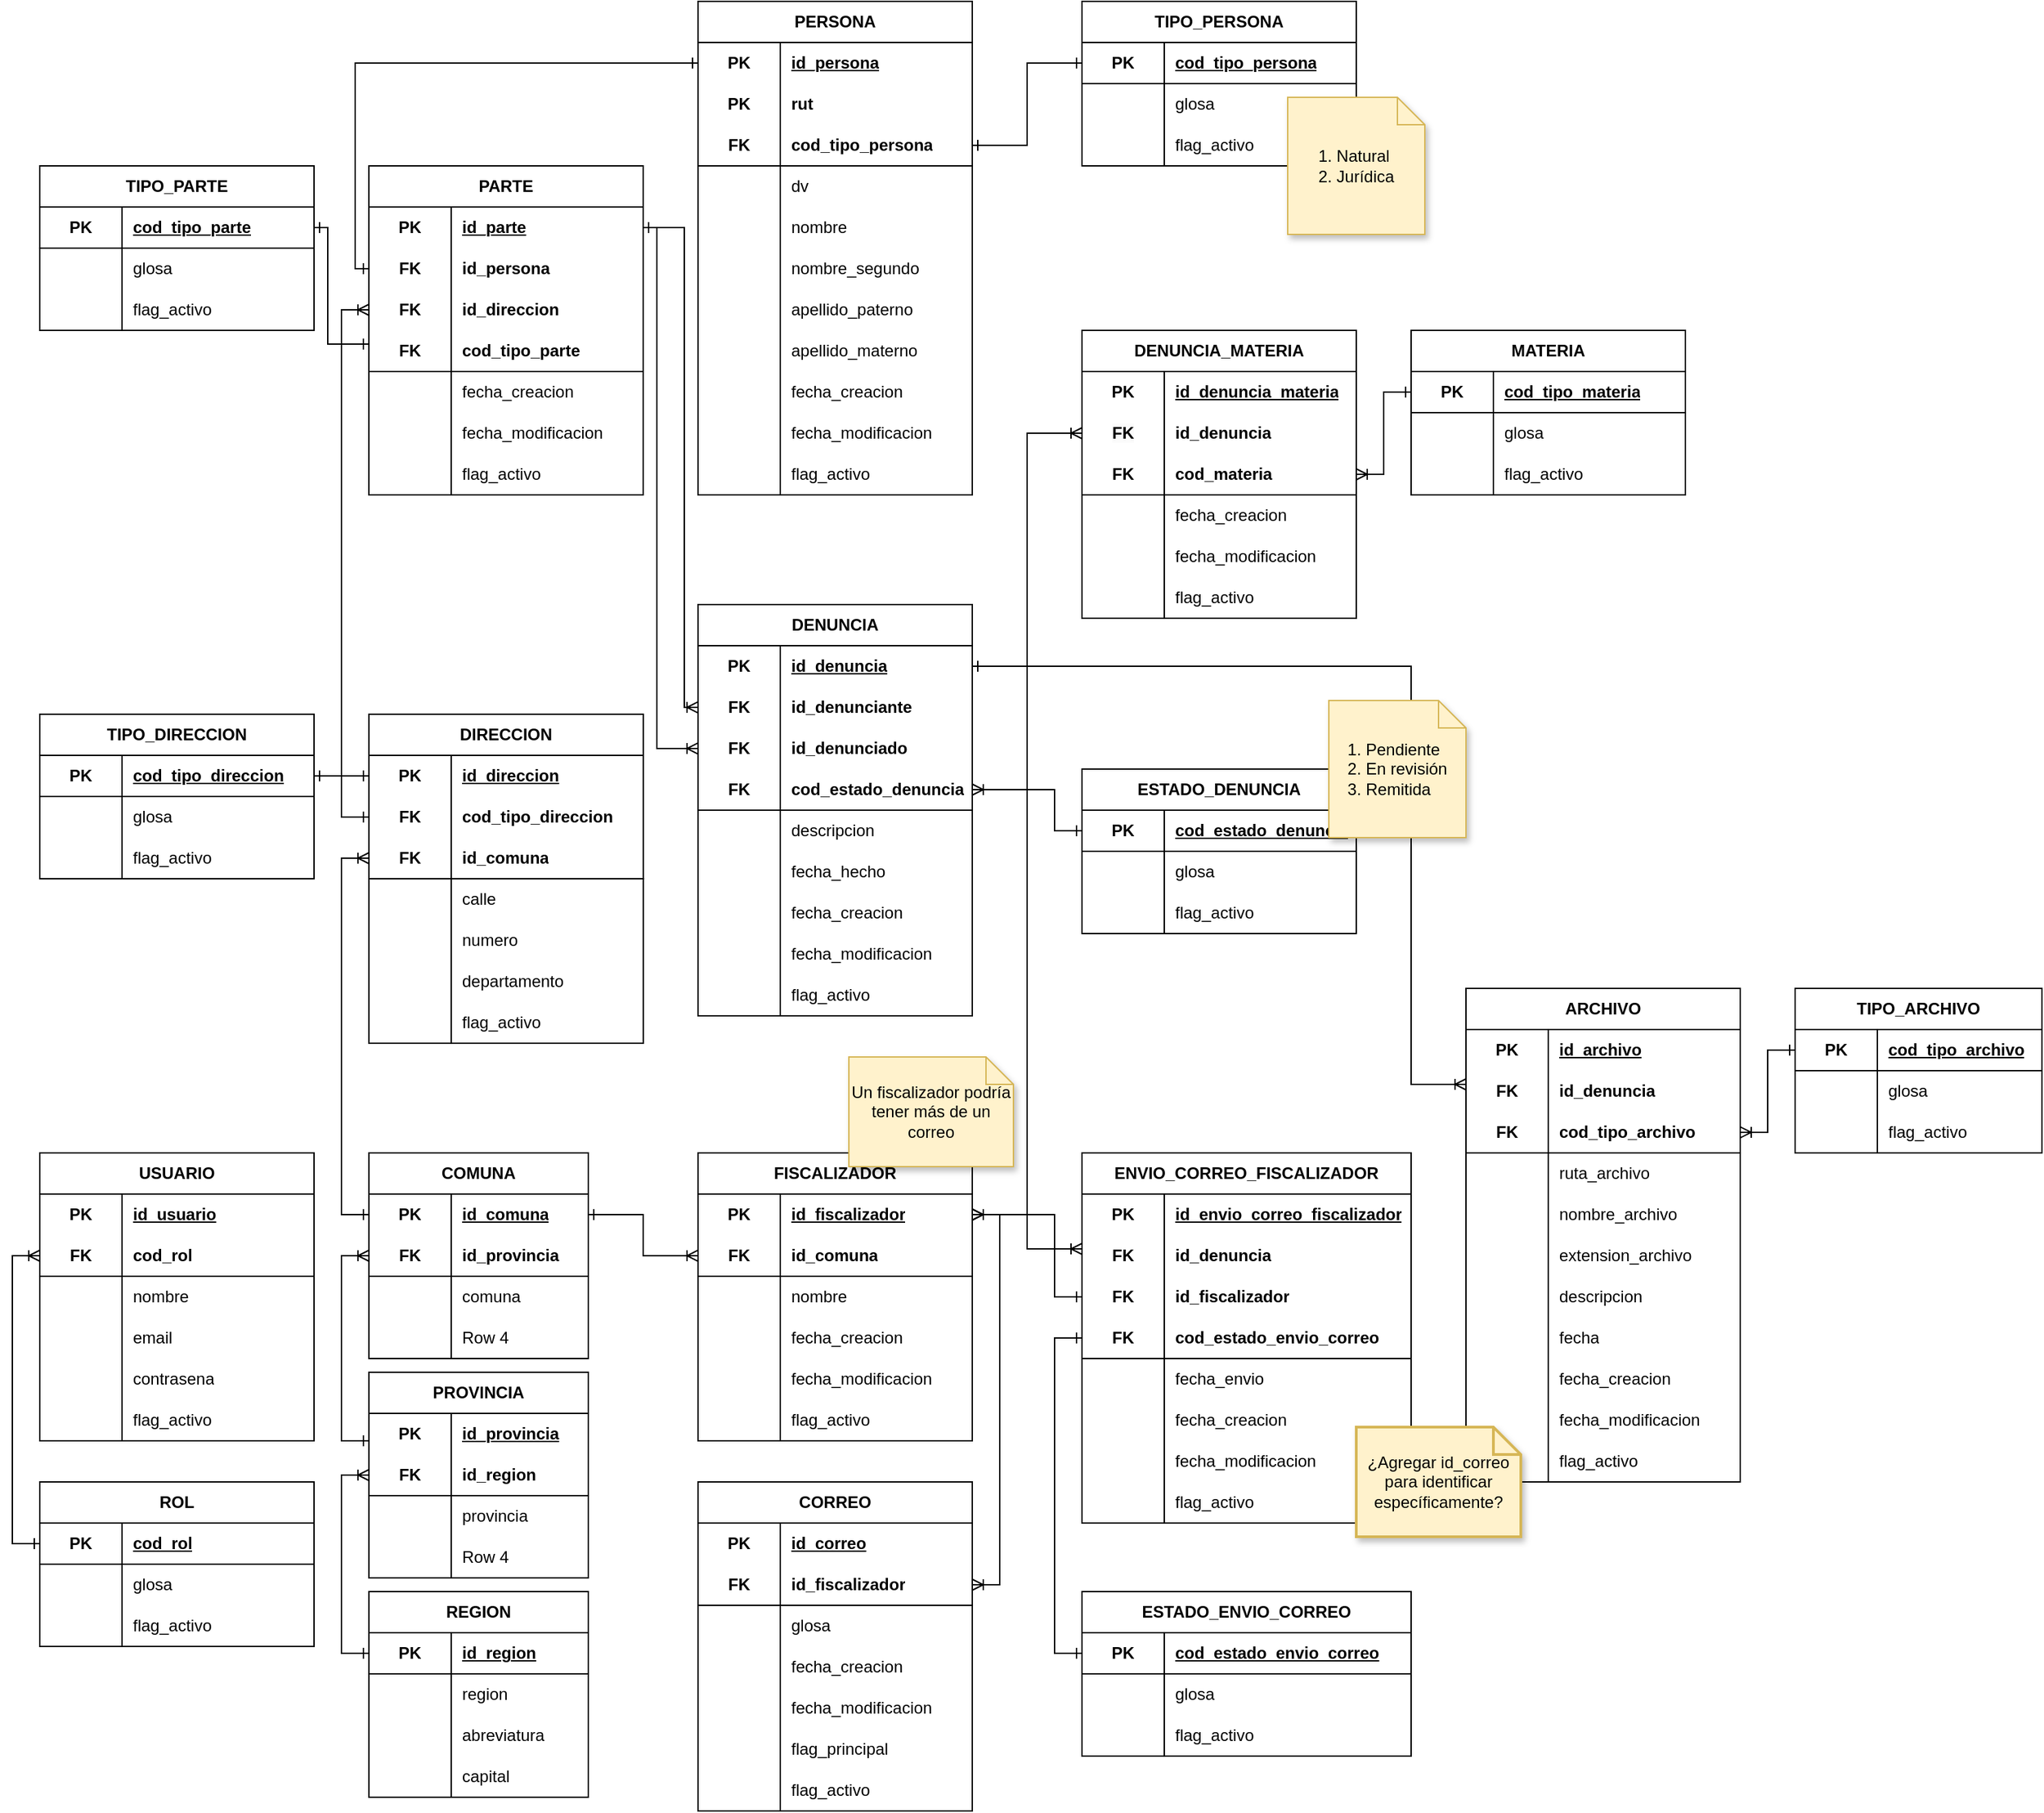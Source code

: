 <mxfile version="22.1.11" type="device">
  <diagram name="Page-1" id="CpqdUaT4-oj_t1N33Mlo">
    <mxGraphModel dx="1359" dy="854" grid="1" gridSize="10" guides="1" tooltips="1" connect="1" arrows="1" fold="1" page="1" pageScale="1" pageWidth="1100" pageHeight="850" math="0" shadow="0">
      <root>
        <mxCell id="0" />
        <mxCell id="1" parent="0" />
        <mxCell id="QxJRPxMJet-DMWclTAMe-1" value="PARTE" style="shape=table;startSize=30;container=1;collapsible=1;childLayout=tableLayout;fixedRows=1;rowLines=0;fontStyle=1;align=center;resizeLast=1;html=1;whiteSpace=wrap;movable=1;resizable=1;rotatable=1;deletable=1;editable=1;locked=0;connectable=1;" parent="1" vertex="1">
          <mxGeometry x="280" y="160" width="200" height="240" as="geometry" />
        </mxCell>
        <mxCell id="QxJRPxMJet-DMWclTAMe-2" value="" style="shape=tableRow;horizontal=0;startSize=0;swimlaneHead=0;swimlaneBody=0;fillColor=none;collapsible=0;dropTarget=0;points=[[0,0.5],[1,0.5]];portConstraint=eastwest;top=0;left=0;right=0;bottom=0;html=1;" parent="QxJRPxMJet-DMWclTAMe-1" vertex="1">
          <mxGeometry y="30" width="200" height="30" as="geometry" />
        </mxCell>
        <mxCell id="QxJRPxMJet-DMWclTAMe-3" value="PK" style="shape=partialRectangle;connectable=0;fillColor=none;top=0;left=0;bottom=0;right=0;fontStyle=1;overflow=hidden;html=1;whiteSpace=wrap;" parent="QxJRPxMJet-DMWclTAMe-2" vertex="1">
          <mxGeometry width="60" height="30" as="geometry">
            <mxRectangle width="60" height="30" as="alternateBounds" />
          </mxGeometry>
        </mxCell>
        <mxCell id="QxJRPxMJet-DMWclTAMe-4" value="id_parte" style="shape=partialRectangle;connectable=0;fillColor=none;top=0;left=0;bottom=0;right=0;align=left;spacingLeft=6;fontStyle=5;overflow=hidden;html=1;whiteSpace=wrap;" parent="QxJRPxMJet-DMWclTAMe-2" vertex="1">
          <mxGeometry x="60" width="140" height="30" as="geometry">
            <mxRectangle width="140" height="30" as="alternateBounds" />
          </mxGeometry>
        </mxCell>
        <mxCell id="QxJRPxMJet-DMWclTAMe-193" value="" style="shape=tableRow;horizontal=0;startSize=0;swimlaneHead=0;swimlaneBody=0;fillColor=none;collapsible=0;dropTarget=0;points=[[0,0.5],[1,0.5]];portConstraint=eastwest;top=0;left=0;right=0;bottom=0;html=1;" parent="QxJRPxMJet-DMWclTAMe-1" vertex="1">
          <mxGeometry y="60" width="200" height="30" as="geometry" />
        </mxCell>
        <mxCell id="QxJRPxMJet-DMWclTAMe-194" value="FK" style="shape=partialRectangle;connectable=0;fillColor=none;top=0;left=0;bottom=0;right=0;fontStyle=1;overflow=hidden;html=1;whiteSpace=wrap;" parent="QxJRPxMJet-DMWclTAMe-193" vertex="1">
          <mxGeometry width="60" height="30" as="geometry">
            <mxRectangle width="60" height="30" as="alternateBounds" />
          </mxGeometry>
        </mxCell>
        <mxCell id="QxJRPxMJet-DMWclTAMe-195" value="id_persona" style="shape=partialRectangle;connectable=0;fillColor=none;top=0;left=0;bottom=0;right=0;align=left;spacingLeft=6;fontStyle=1;overflow=hidden;html=1;whiteSpace=wrap;" parent="QxJRPxMJet-DMWclTAMe-193" vertex="1">
          <mxGeometry x="60" width="140" height="30" as="geometry">
            <mxRectangle width="140" height="30" as="alternateBounds" />
          </mxGeometry>
        </mxCell>
        <mxCell id="unZIjI9qBHlLWAiBXWXc-1" value="" style="shape=tableRow;horizontal=0;startSize=0;swimlaneHead=0;swimlaneBody=0;fillColor=none;collapsible=0;dropTarget=0;points=[[0,0.5],[1,0.5]];portConstraint=eastwest;top=0;left=0;right=0;bottom=0;html=1;" parent="QxJRPxMJet-DMWclTAMe-1" vertex="1">
          <mxGeometry y="90" width="200" height="30" as="geometry" />
        </mxCell>
        <mxCell id="unZIjI9qBHlLWAiBXWXc-2" value="FK" style="shape=partialRectangle;connectable=0;fillColor=none;top=0;left=0;bottom=0;right=0;fontStyle=1;overflow=hidden;html=1;whiteSpace=wrap;" parent="unZIjI9qBHlLWAiBXWXc-1" vertex="1">
          <mxGeometry width="60" height="30" as="geometry">
            <mxRectangle width="60" height="30" as="alternateBounds" />
          </mxGeometry>
        </mxCell>
        <mxCell id="unZIjI9qBHlLWAiBXWXc-3" value="id_direccion" style="shape=partialRectangle;connectable=0;fillColor=none;top=0;left=0;bottom=0;right=0;align=left;spacingLeft=6;fontStyle=1;overflow=hidden;html=1;whiteSpace=wrap;" parent="unZIjI9qBHlLWAiBXWXc-1" vertex="1">
          <mxGeometry x="60" width="140" height="30" as="geometry">
            <mxRectangle width="140" height="30" as="alternateBounds" />
          </mxGeometry>
        </mxCell>
        <mxCell id="QxJRPxMJet-DMWclTAMe-5" value="" style="shape=tableRow;horizontal=0;startSize=0;swimlaneHead=0;swimlaneBody=0;fillColor=none;collapsible=0;dropTarget=0;points=[[0,0.5],[1,0.5]];portConstraint=eastwest;top=0;left=0;right=0;bottom=1;html=1;" parent="QxJRPxMJet-DMWclTAMe-1" vertex="1">
          <mxGeometry y="120" width="200" height="30" as="geometry" />
        </mxCell>
        <mxCell id="QxJRPxMJet-DMWclTAMe-6" value="FK" style="shape=partialRectangle;connectable=0;fillColor=none;top=0;left=0;bottom=0;right=0;fontStyle=1;overflow=hidden;html=1;whiteSpace=wrap;" parent="QxJRPxMJet-DMWclTAMe-5" vertex="1">
          <mxGeometry width="60" height="30" as="geometry">
            <mxRectangle width="60" height="30" as="alternateBounds" />
          </mxGeometry>
        </mxCell>
        <mxCell id="QxJRPxMJet-DMWclTAMe-7" value="cod_tipo_parte" style="shape=partialRectangle;connectable=0;fillColor=none;top=0;left=0;bottom=0;right=0;align=left;spacingLeft=6;fontStyle=1;overflow=hidden;html=1;whiteSpace=wrap;" parent="QxJRPxMJet-DMWclTAMe-5" vertex="1">
          <mxGeometry x="60" width="140" height="30" as="geometry">
            <mxRectangle width="140" height="30" as="alternateBounds" />
          </mxGeometry>
        </mxCell>
        <mxCell id="QxJRPxMJet-DMWclTAMe-8" value="" style="shape=tableRow;horizontal=0;startSize=0;swimlaneHead=0;swimlaneBody=0;fillColor=none;collapsible=0;dropTarget=0;points=[[0,0.5],[1,0.5]];portConstraint=eastwest;top=0;left=0;right=0;bottom=0;html=1;" parent="QxJRPxMJet-DMWclTAMe-1" vertex="1">
          <mxGeometry y="150" width="200" height="30" as="geometry" />
        </mxCell>
        <mxCell id="QxJRPxMJet-DMWclTAMe-9" value="" style="shape=partialRectangle;connectable=0;fillColor=none;top=0;left=0;bottom=0;right=0;editable=1;overflow=hidden;html=1;whiteSpace=wrap;" parent="QxJRPxMJet-DMWclTAMe-8" vertex="1">
          <mxGeometry width="60" height="30" as="geometry">
            <mxRectangle width="60" height="30" as="alternateBounds" />
          </mxGeometry>
        </mxCell>
        <mxCell id="QxJRPxMJet-DMWclTAMe-10" value="fecha_creacion" style="shape=partialRectangle;connectable=0;fillColor=none;top=0;left=0;bottom=0;right=0;align=left;spacingLeft=6;overflow=hidden;html=1;whiteSpace=wrap;" parent="QxJRPxMJet-DMWclTAMe-8" vertex="1">
          <mxGeometry x="60" width="140" height="30" as="geometry">
            <mxRectangle width="140" height="30" as="alternateBounds" />
          </mxGeometry>
        </mxCell>
        <mxCell id="QxJRPxMJet-DMWclTAMe-11" value="" style="shape=tableRow;horizontal=0;startSize=0;swimlaneHead=0;swimlaneBody=0;fillColor=none;collapsible=0;dropTarget=0;points=[[0,0.5],[1,0.5]];portConstraint=eastwest;top=0;left=0;right=0;bottom=0;html=1;" parent="QxJRPxMJet-DMWclTAMe-1" vertex="1">
          <mxGeometry y="180" width="200" height="30" as="geometry" />
        </mxCell>
        <mxCell id="QxJRPxMJet-DMWclTAMe-12" value="" style="shape=partialRectangle;connectable=0;fillColor=none;top=0;left=0;bottom=0;right=0;editable=1;overflow=hidden;html=1;whiteSpace=wrap;" parent="QxJRPxMJet-DMWclTAMe-11" vertex="1">
          <mxGeometry width="60" height="30" as="geometry">
            <mxRectangle width="60" height="30" as="alternateBounds" />
          </mxGeometry>
        </mxCell>
        <mxCell id="QxJRPxMJet-DMWclTAMe-13" value="fecha_modificacion" style="shape=partialRectangle;connectable=0;fillColor=none;top=0;left=0;bottom=0;right=0;align=left;spacingLeft=6;overflow=hidden;html=1;whiteSpace=wrap;" parent="QxJRPxMJet-DMWclTAMe-11" vertex="1">
          <mxGeometry x="60" width="140" height="30" as="geometry">
            <mxRectangle width="140" height="30" as="alternateBounds" />
          </mxGeometry>
        </mxCell>
        <mxCell id="QxJRPxMJet-DMWclTAMe-315" value="" style="shape=tableRow;horizontal=0;startSize=0;swimlaneHead=0;swimlaneBody=0;fillColor=none;collapsible=0;dropTarget=0;points=[[0,0.5],[1,0.5]];portConstraint=eastwest;top=0;left=0;right=0;bottom=0;html=1;" parent="QxJRPxMJet-DMWclTAMe-1" vertex="1">
          <mxGeometry y="210" width="200" height="30" as="geometry" />
        </mxCell>
        <mxCell id="QxJRPxMJet-DMWclTAMe-316" value="" style="shape=partialRectangle;connectable=0;fillColor=none;top=0;left=0;bottom=0;right=0;editable=1;overflow=hidden;html=1;whiteSpace=wrap;" parent="QxJRPxMJet-DMWclTAMe-315" vertex="1">
          <mxGeometry width="60" height="30" as="geometry">
            <mxRectangle width="60" height="30" as="alternateBounds" />
          </mxGeometry>
        </mxCell>
        <mxCell id="QxJRPxMJet-DMWclTAMe-317" value="flag_activo" style="shape=partialRectangle;connectable=0;fillColor=none;top=0;left=0;bottom=0;right=0;align=left;spacingLeft=6;overflow=hidden;html=1;whiteSpace=wrap;" parent="QxJRPxMJet-DMWclTAMe-315" vertex="1">
          <mxGeometry x="60" width="140" height="30" as="geometry">
            <mxRectangle width="140" height="30" as="alternateBounds" />
          </mxGeometry>
        </mxCell>
        <mxCell id="QxJRPxMJet-DMWclTAMe-27" value="PERSONA" style="shape=table;startSize=30;container=1;collapsible=1;childLayout=tableLayout;fixedRows=1;rowLines=0;fontStyle=1;align=center;resizeLast=1;html=1;whiteSpace=wrap;" parent="1" vertex="1">
          <mxGeometry x="520" y="40" width="200" height="360" as="geometry" />
        </mxCell>
        <mxCell id="QxJRPxMJet-DMWclTAMe-28" value="" style="shape=tableRow;horizontal=0;startSize=0;swimlaneHead=0;swimlaneBody=0;fillColor=none;collapsible=0;dropTarget=0;points=[[0,0.5],[1,0.5]];portConstraint=eastwest;top=0;left=0;right=0;bottom=0;html=1;" parent="QxJRPxMJet-DMWclTAMe-27" vertex="1">
          <mxGeometry y="30" width="200" height="30" as="geometry" />
        </mxCell>
        <mxCell id="QxJRPxMJet-DMWclTAMe-29" value="PK" style="shape=partialRectangle;connectable=0;fillColor=none;top=0;left=0;bottom=0;right=0;fontStyle=1;overflow=hidden;html=1;whiteSpace=wrap;" parent="QxJRPxMJet-DMWclTAMe-28" vertex="1">
          <mxGeometry width="60" height="30" as="geometry">
            <mxRectangle width="60" height="30" as="alternateBounds" />
          </mxGeometry>
        </mxCell>
        <mxCell id="QxJRPxMJet-DMWclTAMe-30" value="id_persona" style="shape=partialRectangle;connectable=0;fillColor=none;top=0;left=0;bottom=0;right=0;align=left;spacingLeft=6;fontStyle=5;overflow=hidden;html=1;whiteSpace=wrap;" parent="QxJRPxMJet-DMWclTAMe-28" vertex="1">
          <mxGeometry x="60" width="140" height="30" as="geometry">
            <mxRectangle width="140" height="30" as="alternateBounds" />
          </mxGeometry>
        </mxCell>
        <mxCell id="QxJRPxMJet-DMWclTAMe-288" value="" style="shape=tableRow;horizontal=0;startSize=0;swimlaneHead=0;swimlaneBody=0;fillColor=none;collapsible=0;dropTarget=0;points=[[0,0.5],[1,0.5]];portConstraint=eastwest;top=0;left=0;right=0;bottom=0;html=1;" parent="QxJRPxMJet-DMWclTAMe-27" vertex="1">
          <mxGeometry y="60" width="200" height="30" as="geometry" />
        </mxCell>
        <mxCell id="QxJRPxMJet-DMWclTAMe-289" value="PK" style="shape=partialRectangle;connectable=0;fillColor=none;top=0;left=0;bottom=0;right=0;fontStyle=1;overflow=hidden;html=1;whiteSpace=wrap;" parent="QxJRPxMJet-DMWclTAMe-288" vertex="1">
          <mxGeometry width="60" height="30" as="geometry">
            <mxRectangle width="60" height="30" as="alternateBounds" />
          </mxGeometry>
        </mxCell>
        <mxCell id="QxJRPxMJet-DMWclTAMe-290" value="rut" style="shape=partialRectangle;connectable=0;fillColor=none;top=0;left=0;bottom=0;right=0;align=left;spacingLeft=6;fontStyle=1;overflow=hidden;html=1;whiteSpace=wrap;" parent="QxJRPxMJet-DMWclTAMe-288" vertex="1">
          <mxGeometry x="60" width="140" height="30" as="geometry">
            <mxRectangle width="140" height="30" as="alternateBounds" />
          </mxGeometry>
        </mxCell>
        <mxCell id="QxJRPxMJet-DMWclTAMe-31" value="" style="shape=tableRow;horizontal=0;startSize=0;swimlaneHead=0;swimlaneBody=0;fillColor=none;collapsible=0;dropTarget=0;points=[[0,0.5],[1,0.5]];portConstraint=eastwest;top=0;left=0;right=0;bottom=1;html=1;" parent="QxJRPxMJet-DMWclTAMe-27" vertex="1">
          <mxGeometry y="90" width="200" height="30" as="geometry" />
        </mxCell>
        <mxCell id="QxJRPxMJet-DMWclTAMe-32" value="FK" style="shape=partialRectangle;connectable=0;fillColor=none;top=0;left=0;bottom=0;right=0;fontStyle=1;overflow=hidden;html=1;whiteSpace=wrap;" parent="QxJRPxMJet-DMWclTAMe-31" vertex="1">
          <mxGeometry width="60" height="30" as="geometry">
            <mxRectangle width="60" height="30" as="alternateBounds" />
          </mxGeometry>
        </mxCell>
        <mxCell id="QxJRPxMJet-DMWclTAMe-33" value="cod_tipo_persona" style="shape=partialRectangle;connectable=0;fillColor=none;top=0;left=0;bottom=0;right=0;align=left;spacingLeft=6;fontStyle=1;overflow=hidden;html=1;whiteSpace=wrap;" parent="QxJRPxMJet-DMWclTAMe-31" vertex="1">
          <mxGeometry x="60" width="140" height="30" as="geometry">
            <mxRectangle width="140" height="30" as="alternateBounds" />
          </mxGeometry>
        </mxCell>
        <mxCell id="QxJRPxMJet-DMWclTAMe-34" value="" style="shape=tableRow;horizontal=0;startSize=0;swimlaneHead=0;swimlaneBody=0;fillColor=none;collapsible=0;dropTarget=0;points=[[0,0.5],[1,0.5]];portConstraint=eastwest;top=0;left=0;right=0;bottom=0;html=1;" parent="QxJRPxMJet-DMWclTAMe-27" vertex="1">
          <mxGeometry y="120" width="200" height="30" as="geometry" />
        </mxCell>
        <mxCell id="QxJRPxMJet-DMWclTAMe-35" value="" style="shape=partialRectangle;connectable=0;fillColor=none;top=0;left=0;bottom=0;right=0;editable=1;overflow=hidden;html=1;whiteSpace=wrap;" parent="QxJRPxMJet-DMWclTAMe-34" vertex="1">
          <mxGeometry width="60" height="30" as="geometry">
            <mxRectangle width="60" height="30" as="alternateBounds" />
          </mxGeometry>
        </mxCell>
        <mxCell id="QxJRPxMJet-DMWclTAMe-36" value="dv" style="shape=partialRectangle;connectable=0;fillColor=none;top=0;left=0;bottom=0;right=0;align=left;spacingLeft=6;overflow=hidden;html=1;whiteSpace=wrap;" parent="QxJRPxMJet-DMWclTAMe-34" vertex="1">
          <mxGeometry x="60" width="140" height="30" as="geometry">
            <mxRectangle width="140" height="30" as="alternateBounds" />
          </mxGeometry>
        </mxCell>
        <mxCell id="QxJRPxMJet-DMWclTAMe-37" value="" style="shape=tableRow;horizontal=0;startSize=0;swimlaneHead=0;swimlaneBody=0;fillColor=none;collapsible=0;dropTarget=0;points=[[0,0.5],[1,0.5]];portConstraint=eastwest;top=0;left=0;right=0;bottom=0;html=1;" parent="QxJRPxMJet-DMWclTAMe-27" vertex="1">
          <mxGeometry y="150" width="200" height="30" as="geometry" />
        </mxCell>
        <mxCell id="QxJRPxMJet-DMWclTAMe-38" value="" style="shape=partialRectangle;connectable=0;fillColor=none;top=0;left=0;bottom=0;right=0;editable=1;overflow=hidden;html=1;whiteSpace=wrap;" parent="QxJRPxMJet-DMWclTAMe-37" vertex="1">
          <mxGeometry width="60" height="30" as="geometry">
            <mxRectangle width="60" height="30" as="alternateBounds" />
          </mxGeometry>
        </mxCell>
        <mxCell id="QxJRPxMJet-DMWclTAMe-39" value="nombre" style="shape=partialRectangle;connectable=0;fillColor=none;top=0;left=0;bottom=0;right=0;align=left;spacingLeft=6;overflow=hidden;html=1;whiteSpace=wrap;" parent="QxJRPxMJet-DMWclTAMe-37" vertex="1">
          <mxGeometry x="60" width="140" height="30" as="geometry">
            <mxRectangle width="140" height="30" as="alternateBounds" />
          </mxGeometry>
        </mxCell>
        <mxCell id="QxJRPxMJet-DMWclTAMe-291" value="" style="shape=tableRow;horizontal=0;startSize=0;swimlaneHead=0;swimlaneBody=0;fillColor=none;collapsible=0;dropTarget=0;points=[[0,0.5],[1,0.5]];portConstraint=eastwest;top=0;left=0;right=0;bottom=0;html=1;" parent="QxJRPxMJet-DMWclTAMe-27" vertex="1">
          <mxGeometry y="180" width="200" height="30" as="geometry" />
        </mxCell>
        <mxCell id="QxJRPxMJet-DMWclTAMe-292" value="" style="shape=partialRectangle;connectable=0;fillColor=none;top=0;left=0;bottom=0;right=0;editable=1;overflow=hidden;html=1;whiteSpace=wrap;" parent="QxJRPxMJet-DMWclTAMe-291" vertex="1">
          <mxGeometry width="60" height="30" as="geometry">
            <mxRectangle width="60" height="30" as="alternateBounds" />
          </mxGeometry>
        </mxCell>
        <mxCell id="QxJRPxMJet-DMWclTAMe-293" value="nombre_segundo" style="shape=partialRectangle;connectable=0;fillColor=none;top=0;left=0;bottom=0;right=0;align=left;spacingLeft=6;overflow=hidden;html=1;whiteSpace=wrap;" parent="QxJRPxMJet-DMWclTAMe-291" vertex="1">
          <mxGeometry x="60" width="140" height="30" as="geometry">
            <mxRectangle width="140" height="30" as="alternateBounds" />
          </mxGeometry>
        </mxCell>
        <mxCell id="QxJRPxMJet-DMWclTAMe-294" value="" style="shape=tableRow;horizontal=0;startSize=0;swimlaneHead=0;swimlaneBody=0;fillColor=none;collapsible=0;dropTarget=0;points=[[0,0.5],[1,0.5]];portConstraint=eastwest;top=0;left=0;right=0;bottom=0;html=1;" parent="QxJRPxMJet-DMWclTAMe-27" vertex="1">
          <mxGeometry y="210" width="200" height="30" as="geometry" />
        </mxCell>
        <mxCell id="QxJRPxMJet-DMWclTAMe-295" value="" style="shape=partialRectangle;connectable=0;fillColor=none;top=0;left=0;bottom=0;right=0;editable=1;overflow=hidden;html=1;whiteSpace=wrap;" parent="QxJRPxMJet-DMWclTAMe-294" vertex="1">
          <mxGeometry width="60" height="30" as="geometry">
            <mxRectangle width="60" height="30" as="alternateBounds" />
          </mxGeometry>
        </mxCell>
        <mxCell id="QxJRPxMJet-DMWclTAMe-296" value="apellido_paterno" style="shape=partialRectangle;connectable=0;fillColor=none;top=0;left=0;bottom=0;right=0;align=left;spacingLeft=6;overflow=hidden;html=1;whiteSpace=wrap;" parent="QxJRPxMJet-DMWclTAMe-294" vertex="1">
          <mxGeometry x="60" width="140" height="30" as="geometry">
            <mxRectangle width="140" height="30" as="alternateBounds" />
          </mxGeometry>
        </mxCell>
        <mxCell id="QxJRPxMJet-DMWclTAMe-297" value="" style="shape=tableRow;horizontal=0;startSize=0;swimlaneHead=0;swimlaneBody=0;fillColor=none;collapsible=0;dropTarget=0;points=[[0,0.5],[1,0.5]];portConstraint=eastwest;top=0;left=0;right=0;bottom=0;html=1;" parent="QxJRPxMJet-DMWclTAMe-27" vertex="1">
          <mxGeometry y="240" width="200" height="30" as="geometry" />
        </mxCell>
        <mxCell id="QxJRPxMJet-DMWclTAMe-298" value="" style="shape=partialRectangle;connectable=0;fillColor=none;top=0;left=0;bottom=0;right=0;editable=1;overflow=hidden;html=1;whiteSpace=wrap;" parent="QxJRPxMJet-DMWclTAMe-297" vertex="1">
          <mxGeometry width="60" height="30" as="geometry">
            <mxRectangle width="60" height="30" as="alternateBounds" />
          </mxGeometry>
        </mxCell>
        <mxCell id="QxJRPxMJet-DMWclTAMe-299" value="apellido_materno" style="shape=partialRectangle;connectable=0;fillColor=none;top=0;left=0;bottom=0;right=0;align=left;spacingLeft=6;overflow=hidden;html=1;whiteSpace=wrap;" parent="QxJRPxMJet-DMWclTAMe-297" vertex="1">
          <mxGeometry x="60" width="140" height="30" as="geometry">
            <mxRectangle width="140" height="30" as="alternateBounds" />
          </mxGeometry>
        </mxCell>
        <mxCell id="QxJRPxMJet-DMWclTAMe-300" value="" style="shape=tableRow;horizontal=0;startSize=0;swimlaneHead=0;swimlaneBody=0;fillColor=none;collapsible=0;dropTarget=0;points=[[0,0.5],[1,0.5]];portConstraint=eastwest;top=0;left=0;right=0;bottom=0;html=1;" parent="QxJRPxMJet-DMWclTAMe-27" vertex="1">
          <mxGeometry y="270" width="200" height="30" as="geometry" />
        </mxCell>
        <mxCell id="QxJRPxMJet-DMWclTAMe-301" value="" style="shape=partialRectangle;connectable=0;fillColor=none;top=0;left=0;bottom=0;right=0;editable=1;overflow=hidden;html=1;whiteSpace=wrap;" parent="QxJRPxMJet-DMWclTAMe-300" vertex="1">
          <mxGeometry width="60" height="30" as="geometry">
            <mxRectangle width="60" height="30" as="alternateBounds" />
          </mxGeometry>
        </mxCell>
        <mxCell id="QxJRPxMJet-DMWclTAMe-302" value="fecha_creacion" style="shape=partialRectangle;connectable=0;fillColor=none;top=0;left=0;bottom=0;right=0;align=left;spacingLeft=6;overflow=hidden;html=1;whiteSpace=wrap;" parent="QxJRPxMJet-DMWclTAMe-300" vertex="1">
          <mxGeometry x="60" width="140" height="30" as="geometry">
            <mxRectangle width="140" height="30" as="alternateBounds" />
          </mxGeometry>
        </mxCell>
        <mxCell id="QxJRPxMJet-DMWclTAMe-303" value="" style="shape=tableRow;horizontal=0;startSize=0;swimlaneHead=0;swimlaneBody=0;fillColor=none;collapsible=0;dropTarget=0;points=[[0,0.5],[1,0.5]];portConstraint=eastwest;top=0;left=0;right=0;bottom=0;html=1;" parent="QxJRPxMJet-DMWclTAMe-27" vertex="1">
          <mxGeometry y="300" width="200" height="30" as="geometry" />
        </mxCell>
        <mxCell id="QxJRPxMJet-DMWclTAMe-304" value="" style="shape=partialRectangle;connectable=0;fillColor=none;top=0;left=0;bottom=0;right=0;editable=1;overflow=hidden;html=1;whiteSpace=wrap;" parent="QxJRPxMJet-DMWclTAMe-303" vertex="1">
          <mxGeometry width="60" height="30" as="geometry">
            <mxRectangle width="60" height="30" as="alternateBounds" />
          </mxGeometry>
        </mxCell>
        <mxCell id="QxJRPxMJet-DMWclTAMe-305" value="fecha_modificacion" style="shape=partialRectangle;connectable=0;fillColor=none;top=0;left=0;bottom=0;right=0;align=left;spacingLeft=6;overflow=hidden;html=1;whiteSpace=wrap;" parent="QxJRPxMJet-DMWclTAMe-303" vertex="1">
          <mxGeometry x="60" width="140" height="30" as="geometry">
            <mxRectangle width="140" height="30" as="alternateBounds" />
          </mxGeometry>
        </mxCell>
        <mxCell id="QxJRPxMJet-DMWclTAMe-306" value="" style="shape=tableRow;horizontal=0;startSize=0;swimlaneHead=0;swimlaneBody=0;fillColor=none;collapsible=0;dropTarget=0;points=[[0,0.5],[1,0.5]];portConstraint=eastwest;top=0;left=0;right=0;bottom=0;html=1;" parent="QxJRPxMJet-DMWclTAMe-27" vertex="1">
          <mxGeometry y="330" width="200" height="30" as="geometry" />
        </mxCell>
        <mxCell id="QxJRPxMJet-DMWclTAMe-307" value="" style="shape=partialRectangle;connectable=0;fillColor=none;top=0;left=0;bottom=0;right=0;editable=1;overflow=hidden;html=1;whiteSpace=wrap;" parent="QxJRPxMJet-DMWclTAMe-306" vertex="1">
          <mxGeometry width="60" height="30" as="geometry">
            <mxRectangle width="60" height="30" as="alternateBounds" />
          </mxGeometry>
        </mxCell>
        <mxCell id="QxJRPxMJet-DMWclTAMe-308" value="flag_activo" style="shape=partialRectangle;connectable=0;fillColor=none;top=0;left=0;bottom=0;right=0;align=left;spacingLeft=6;overflow=hidden;html=1;whiteSpace=wrap;" parent="QxJRPxMJet-DMWclTAMe-306" vertex="1">
          <mxGeometry x="60" width="140" height="30" as="geometry">
            <mxRectangle width="140" height="30" as="alternateBounds" />
          </mxGeometry>
        </mxCell>
        <mxCell id="QxJRPxMJet-DMWclTAMe-40" value="DENUNCIA" style="shape=table;startSize=30;container=1;collapsible=1;childLayout=tableLayout;fixedRows=1;rowLines=0;fontStyle=1;align=center;resizeLast=1;html=1;whiteSpace=wrap;swimlaneLine=1;" parent="1" vertex="1">
          <mxGeometry x="520" y="480" width="200" height="300" as="geometry" />
        </mxCell>
        <mxCell id="QxJRPxMJet-DMWclTAMe-41" value="" style="shape=tableRow;horizontal=0;startSize=0;swimlaneHead=0;swimlaneBody=0;fillColor=none;collapsible=0;dropTarget=0;points=[[0,0.5],[1,0.5]];portConstraint=eastwest;top=0;left=0;right=0;bottom=0;html=1;" parent="QxJRPxMJet-DMWclTAMe-40" vertex="1">
          <mxGeometry y="30" width="200" height="30" as="geometry" />
        </mxCell>
        <mxCell id="QxJRPxMJet-DMWclTAMe-42" value="PK" style="shape=partialRectangle;connectable=0;fillColor=none;top=0;left=0;bottom=0;right=0;fontStyle=1;overflow=hidden;html=1;whiteSpace=wrap;" parent="QxJRPxMJet-DMWclTAMe-41" vertex="1">
          <mxGeometry width="60" height="30" as="geometry">
            <mxRectangle width="60" height="30" as="alternateBounds" />
          </mxGeometry>
        </mxCell>
        <mxCell id="QxJRPxMJet-DMWclTAMe-43" value="id_denuncia" style="shape=partialRectangle;connectable=0;fillColor=none;top=0;left=0;bottom=0;right=0;align=left;spacingLeft=6;fontStyle=5;overflow=hidden;html=1;whiteSpace=wrap;" parent="QxJRPxMJet-DMWclTAMe-41" vertex="1">
          <mxGeometry x="60" width="140" height="30" as="geometry">
            <mxRectangle width="140" height="30" as="alternateBounds" />
          </mxGeometry>
        </mxCell>
        <mxCell id="QxJRPxMJet-DMWclTAMe-186" value="" style="shape=tableRow;horizontal=0;startSize=0;swimlaneHead=0;swimlaneBody=0;fillColor=none;collapsible=0;dropTarget=0;points=[[0,0.5],[1,0.5]];portConstraint=eastwest;top=0;left=0;right=0;bottom=0;html=1;" parent="QxJRPxMJet-DMWclTAMe-40" vertex="1">
          <mxGeometry y="60" width="200" height="30" as="geometry" />
        </mxCell>
        <mxCell id="QxJRPxMJet-DMWclTAMe-187" value="FK" style="shape=partialRectangle;connectable=0;fillColor=none;top=0;left=0;bottom=0;right=0;fontStyle=1;overflow=hidden;html=1;whiteSpace=wrap;" parent="QxJRPxMJet-DMWclTAMe-186" vertex="1">
          <mxGeometry width="60" height="30" as="geometry">
            <mxRectangle width="60" height="30" as="alternateBounds" />
          </mxGeometry>
        </mxCell>
        <mxCell id="QxJRPxMJet-DMWclTAMe-188" value="id_denunciante" style="shape=partialRectangle;connectable=0;fillColor=none;top=0;left=0;bottom=0;right=0;align=left;spacingLeft=6;fontStyle=1;overflow=hidden;html=1;whiteSpace=wrap;" parent="QxJRPxMJet-DMWclTAMe-186" vertex="1">
          <mxGeometry x="60" width="140" height="30" as="geometry">
            <mxRectangle width="140" height="30" as="alternateBounds" />
          </mxGeometry>
        </mxCell>
        <mxCell id="QxJRPxMJet-DMWclTAMe-207" value="" style="shape=tableRow;horizontal=0;startSize=0;swimlaneHead=0;swimlaneBody=0;fillColor=none;collapsible=0;dropTarget=0;points=[[0,0.5],[1,0.5]];portConstraint=eastwest;top=0;left=0;right=0;bottom=0;html=1;" parent="QxJRPxMJet-DMWclTAMe-40" vertex="1">
          <mxGeometry y="90" width="200" height="30" as="geometry" />
        </mxCell>
        <mxCell id="QxJRPxMJet-DMWclTAMe-208" value="FK" style="shape=partialRectangle;connectable=0;fillColor=none;top=0;left=0;bottom=0;right=0;fontStyle=1;overflow=hidden;html=1;whiteSpace=wrap;" parent="QxJRPxMJet-DMWclTAMe-207" vertex="1">
          <mxGeometry width="60" height="30" as="geometry">
            <mxRectangle width="60" height="30" as="alternateBounds" />
          </mxGeometry>
        </mxCell>
        <mxCell id="QxJRPxMJet-DMWclTAMe-209" value="id_denunciado" style="shape=partialRectangle;connectable=0;fillColor=none;top=0;left=0;bottom=0;right=0;align=left;spacingLeft=6;fontStyle=1;overflow=hidden;html=1;whiteSpace=wrap;" parent="QxJRPxMJet-DMWclTAMe-207" vertex="1">
          <mxGeometry x="60" width="140" height="30" as="geometry">
            <mxRectangle width="140" height="30" as="alternateBounds" />
          </mxGeometry>
        </mxCell>
        <mxCell id="QxJRPxMJet-DMWclTAMe-183" value="" style="shape=tableRow;horizontal=0;startSize=0;swimlaneHead=0;swimlaneBody=0;fillColor=none;collapsible=0;dropTarget=0;points=[[0,0.5],[1,0.5]];portConstraint=eastwest;top=0;left=0;right=0;bottom=1;html=1;strokeColor=inherit;swimlaneLine=0;" parent="QxJRPxMJet-DMWclTAMe-40" vertex="1">
          <mxGeometry y="120" width="200" height="30" as="geometry" />
        </mxCell>
        <mxCell id="QxJRPxMJet-DMWclTAMe-184" value="FK" style="shape=partialRectangle;connectable=0;fillColor=none;top=0;left=0;bottom=0;right=0;fontStyle=1;overflow=hidden;html=1;whiteSpace=wrap;strokeColor=inherit;" parent="QxJRPxMJet-DMWclTAMe-183" vertex="1">
          <mxGeometry width="60" height="30" as="geometry">
            <mxRectangle width="60" height="30" as="alternateBounds" />
          </mxGeometry>
        </mxCell>
        <mxCell id="QxJRPxMJet-DMWclTAMe-185" value="cod_estado_denuncia" style="shape=partialRectangle;connectable=0;fillColor=none;top=0;left=0;bottom=0;right=0;align=left;spacingLeft=6;fontStyle=1;overflow=hidden;html=1;whiteSpace=wrap;strokeColor=inherit;" parent="QxJRPxMJet-DMWclTAMe-183" vertex="1">
          <mxGeometry x="60" width="140" height="30" as="geometry">
            <mxRectangle width="140" height="30" as="alternateBounds" />
          </mxGeometry>
        </mxCell>
        <mxCell id="QxJRPxMJet-DMWclTAMe-223" value="" style="shape=tableRow;horizontal=0;startSize=0;swimlaneHead=0;swimlaneBody=0;fillColor=none;collapsible=0;dropTarget=0;points=[[0,0.5],[1,0.5]];portConstraint=eastwest;top=0;left=0;right=0;bottom=0;html=1;" parent="QxJRPxMJet-DMWclTAMe-40" vertex="1">
          <mxGeometry y="150" width="200" height="30" as="geometry" />
        </mxCell>
        <mxCell id="QxJRPxMJet-DMWclTAMe-224" value="" style="shape=partialRectangle;connectable=0;fillColor=none;top=0;left=0;bottom=0;right=0;editable=1;overflow=hidden;html=1;whiteSpace=wrap;" parent="QxJRPxMJet-DMWclTAMe-223" vertex="1">
          <mxGeometry width="60" height="30" as="geometry">
            <mxRectangle width="60" height="30" as="alternateBounds" />
          </mxGeometry>
        </mxCell>
        <mxCell id="QxJRPxMJet-DMWclTAMe-225" value="descripcion" style="shape=partialRectangle;connectable=0;fillColor=none;top=0;left=0;bottom=0;right=0;align=left;spacingLeft=6;overflow=hidden;html=1;whiteSpace=wrap;" parent="QxJRPxMJet-DMWclTAMe-223" vertex="1">
          <mxGeometry x="60" width="140" height="30" as="geometry">
            <mxRectangle width="140" height="30" as="alternateBounds" />
          </mxGeometry>
        </mxCell>
        <mxCell id="QxJRPxMJet-DMWclTAMe-47" value="" style="shape=tableRow;horizontal=0;startSize=0;swimlaneHead=0;swimlaneBody=0;fillColor=none;collapsible=0;dropTarget=0;points=[[0,0.5],[1,0.5]];portConstraint=eastwest;top=0;left=0;right=0;bottom=0;html=1;" parent="QxJRPxMJet-DMWclTAMe-40" vertex="1">
          <mxGeometry y="180" width="200" height="30" as="geometry" />
        </mxCell>
        <mxCell id="QxJRPxMJet-DMWclTAMe-48" value="" style="shape=partialRectangle;connectable=0;fillColor=none;top=0;left=0;bottom=0;right=0;editable=1;overflow=hidden;html=1;whiteSpace=wrap;" parent="QxJRPxMJet-DMWclTAMe-47" vertex="1">
          <mxGeometry width="60" height="30" as="geometry">
            <mxRectangle width="60" height="30" as="alternateBounds" />
          </mxGeometry>
        </mxCell>
        <mxCell id="QxJRPxMJet-DMWclTAMe-49" value="fecha_hecho" style="shape=partialRectangle;connectable=0;fillColor=none;top=0;left=0;bottom=0;right=0;align=left;spacingLeft=6;overflow=hidden;html=1;whiteSpace=wrap;" parent="QxJRPxMJet-DMWclTAMe-47" vertex="1">
          <mxGeometry x="60" width="140" height="30" as="geometry">
            <mxRectangle width="140" height="30" as="alternateBounds" />
          </mxGeometry>
        </mxCell>
        <mxCell id="QxJRPxMJet-DMWclTAMe-50" value="" style="shape=tableRow;horizontal=0;startSize=0;swimlaneHead=0;swimlaneBody=0;fillColor=none;collapsible=0;dropTarget=0;points=[[0,0.5],[1,0.5]];portConstraint=eastwest;top=0;left=0;right=0;bottom=0;html=1;" parent="QxJRPxMJet-DMWclTAMe-40" vertex="1">
          <mxGeometry y="210" width="200" height="30" as="geometry" />
        </mxCell>
        <mxCell id="QxJRPxMJet-DMWclTAMe-51" value="" style="shape=partialRectangle;connectable=0;fillColor=none;top=0;left=0;bottom=0;right=0;editable=1;overflow=hidden;html=1;whiteSpace=wrap;" parent="QxJRPxMJet-DMWclTAMe-50" vertex="1">
          <mxGeometry width="60" height="30" as="geometry">
            <mxRectangle width="60" height="30" as="alternateBounds" />
          </mxGeometry>
        </mxCell>
        <mxCell id="QxJRPxMJet-DMWclTAMe-52" value="fecha_creacion" style="shape=partialRectangle;connectable=0;fillColor=none;top=0;left=0;bottom=0;right=0;align=left;spacingLeft=6;overflow=hidden;html=1;whiteSpace=wrap;" parent="QxJRPxMJet-DMWclTAMe-50" vertex="1">
          <mxGeometry x="60" width="140" height="30" as="geometry">
            <mxRectangle width="140" height="30" as="alternateBounds" />
          </mxGeometry>
        </mxCell>
        <mxCell id="QxJRPxMJet-DMWclTAMe-220" value="" style="shape=tableRow;horizontal=0;startSize=0;swimlaneHead=0;swimlaneBody=0;fillColor=none;collapsible=0;dropTarget=0;points=[[0,0.5],[1,0.5]];portConstraint=eastwest;top=0;left=0;right=0;bottom=0;html=1;" parent="QxJRPxMJet-DMWclTAMe-40" vertex="1">
          <mxGeometry y="240" width="200" height="30" as="geometry" />
        </mxCell>
        <mxCell id="QxJRPxMJet-DMWclTAMe-221" value="" style="shape=partialRectangle;connectable=0;fillColor=none;top=0;left=0;bottom=0;right=0;editable=1;overflow=hidden;html=1;whiteSpace=wrap;" parent="QxJRPxMJet-DMWclTAMe-220" vertex="1">
          <mxGeometry width="60" height="30" as="geometry">
            <mxRectangle width="60" height="30" as="alternateBounds" />
          </mxGeometry>
        </mxCell>
        <mxCell id="QxJRPxMJet-DMWclTAMe-222" value="fecha_modificacion" style="shape=partialRectangle;connectable=0;fillColor=none;top=0;left=0;bottom=0;right=0;align=left;spacingLeft=6;overflow=hidden;html=1;whiteSpace=wrap;" parent="QxJRPxMJet-DMWclTAMe-220" vertex="1">
          <mxGeometry x="60" width="140" height="30" as="geometry">
            <mxRectangle width="140" height="30" as="alternateBounds" />
          </mxGeometry>
        </mxCell>
        <mxCell id="QxJRPxMJet-DMWclTAMe-282" value="" style="shape=tableRow;horizontal=0;startSize=0;swimlaneHead=0;swimlaneBody=0;fillColor=none;collapsible=0;dropTarget=0;points=[[0,0.5],[1,0.5]];portConstraint=eastwest;top=0;left=0;right=0;bottom=0;html=1;" parent="QxJRPxMJet-DMWclTAMe-40" vertex="1">
          <mxGeometry y="270" width="200" height="30" as="geometry" />
        </mxCell>
        <mxCell id="QxJRPxMJet-DMWclTAMe-283" value="" style="shape=partialRectangle;connectable=0;fillColor=none;top=0;left=0;bottom=0;right=0;editable=1;overflow=hidden;html=1;whiteSpace=wrap;" parent="QxJRPxMJet-DMWclTAMe-282" vertex="1">
          <mxGeometry width="60" height="30" as="geometry">
            <mxRectangle width="60" height="30" as="alternateBounds" />
          </mxGeometry>
        </mxCell>
        <mxCell id="QxJRPxMJet-DMWclTAMe-284" value="flag_activo" style="shape=partialRectangle;connectable=0;fillColor=none;top=0;left=0;bottom=0;right=0;align=left;spacingLeft=6;overflow=hidden;html=1;whiteSpace=wrap;" parent="QxJRPxMJet-DMWclTAMe-282" vertex="1">
          <mxGeometry x="60" width="140" height="30" as="geometry">
            <mxRectangle width="140" height="30" as="alternateBounds" />
          </mxGeometry>
        </mxCell>
        <mxCell id="QxJRPxMJet-DMWclTAMe-53" value="DIRECCION" style="shape=table;startSize=30;container=1;collapsible=1;childLayout=tableLayout;fixedRows=1;rowLines=0;fontStyle=1;align=center;resizeLast=1;html=1;whiteSpace=wrap;" parent="1" vertex="1">
          <mxGeometry x="280.04" y="560" width="200.09" height="240" as="geometry" />
        </mxCell>
        <mxCell id="QxJRPxMJet-DMWclTAMe-54" value="" style="shape=tableRow;horizontal=0;startSize=0;swimlaneHead=0;swimlaneBody=0;fillColor=none;collapsible=0;dropTarget=0;points=[[0,0.5],[1,0.5]];portConstraint=eastwest;top=0;left=0;right=0;bottom=0;html=1;" parent="QxJRPxMJet-DMWclTAMe-53" vertex="1">
          <mxGeometry y="30" width="200.09" height="30" as="geometry" />
        </mxCell>
        <mxCell id="QxJRPxMJet-DMWclTAMe-55" value="PK" style="shape=partialRectangle;connectable=0;fillColor=none;top=0;left=0;bottom=0;right=0;fontStyle=1;overflow=hidden;html=1;whiteSpace=wrap;" parent="QxJRPxMJet-DMWclTAMe-54" vertex="1">
          <mxGeometry width="60" height="30" as="geometry">
            <mxRectangle width="60" height="30" as="alternateBounds" />
          </mxGeometry>
        </mxCell>
        <mxCell id="QxJRPxMJet-DMWclTAMe-56" value="id_direccion" style="shape=partialRectangle;connectable=0;fillColor=none;top=0;left=0;bottom=0;right=0;align=left;spacingLeft=6;fontStyle=5;overflow=hidden;html=1;whiteSpace=wrap;" parent="QxJRPxMJet-DMWclTAMe-54" vertex="1">
          <mxGeometry x="60" width="140.09" height="30" as="geometry">
            <mxRectangle width="140.09" height="30" as="alternateBounds" />
          </mxGeometry>
        </mxCell>
        <mxCell id="jmP3DIuTMRUXSt8jp_wt-45" value="" style="shape=tableRow;horizontal=0;startSize=0;swimlaneHead=0;swimlaneBody=0;fillColor=none;collapsible=0;dropTarget=0;points=[[0,0.5],[1,0.5]];portConstraint=eastwest;top=0;left=0;right=0;bottom=0;html=1;" parent="QxJRPxMJet-DMWclTAMe-53" vertex="1">
          <mxGeometry y="60" width="200.09" height="30" as="geometry" />
        </mxCell>
        <mxCell id="jmP3DIuTMRUXSt8jp_wt-46" value="FK" style="shape=partialRectangle;connectable=0;fillColor=none;top=0;left=0;bottom=0;right=0;fontStyle=1;overflow=hidden;html=1;whiteSpace=wrap;" parent="jmP3DIuTMRUXSt8jp_wt-45" vertex="1">
          <mxGeometry width="60" height="30" as="geometry">
            <mxRectangle width="60" height="30" as="alternateBounds" />
          </mxGeometry>
        </mxCell>
        <mxCell id="jmP3DIuTMRUXSt8jp_wt-47" value="cod_tipo_direccion" style="shape=partialRectangle;connectable=0;fillColor=none;top=0;left=0;bottom=0;right=0;align=left;spacingLeft=6;fontStyle=1;overflow=hidden;html=1;whiteSpace=wrap;" parent="jmP3DIuTMRUXSt8jp_wt-45" vertex="1">
          <mxGeometry x="60" width="140.09" height="30" as="geometry">
            <mxRectangle width="140.09" height="30" as="alternateBounds" />
          </mxGeometry>
        </mxCell>
        <mxCell id="QxJRPxMJet-DMWclTAMe-57" value="" style="shape=tableRow;horizontal=0;startSize=0;swimlaneHead=0;swimlaneBody=0;fillColor=none;collapsible=0;dropTarget=0;points=[[0,0.5],[1,0.5]];portConstraint=eastwest;top=0;left=0;right=0;bottom=1;html=1;" parent="QxJRPxMJet-DMWclTAMe-53" vertex="1">
          <mxGeometry y="90" width="200.09" height="30" as="geometry" />
        </mxCell>
        <mxCell id="QxJRPxMJet-DMWclTAMe-58" value="FK" style="shape=partialRectangle;connectable=0;fillColor=none;top=0;left=0;bottom=0;right=0;fontStyle=1;overflow=hidden;html=1;whiteSpace=wrap;" parent="QxJRPxMJet-DMWclTAMe-57" vertex="1">
          <mxGeometry width="60" height="30" as="geometry">
            <mxRectangle width="60" height="30" as="alternateBounds" />
          </mxGeometry>
        </mxCell>
        <mxCell id="QxJRPxMJet-DMWclTAMe-59" value="id_comuna" style="shape=partialRectangle;connectable=0;fillColor=none;top=0;left=0;bottom=0;right=0;align=left;spacingLeft=6;fontStyle=1;overflow=hidden;html=1;whiteSpace=wrap;" parent="QxJRPxMJet-DMWclTAMe-57" vertex="1">
          <mxGeometry x="60" width="140.09" height="30" as="geometry">
            <mxRectangle width="140.09" height="30" as="alternateBounds" />
          </mxGeometry>
        </mxCell>
        <mxCell id="QxJRPxMJet-DMWclTAMe-60" value="" style="shape=tableRow;horizontal=0;startSize=0;swimlaneHead=0;swimlaneBody=0;fillColor=none;collapsible=0;dropTarget=0;points=[[0,0.5],[1,0.5]];portConstraint=eastwest;top=0;left=0;right=0;bottom=0;html=1;" parent="QxJRPxMJet-DMWclTAMe-53" vertex="1">
          <mxGeometry y="120" width="200.09" height="30" as="geometry" />
        </mxCell>
        <mxCell id="QxJRPxMJet-DMWclTAMe-61" value="" style="shape=partialRectangle;connectable=0;fillColor=none;top=0;left=0;bottom=0;right=0;editable=1;overflow=hidden;html=1;whiteSpace=wrap;" parent="QxJRPxMJet-DMWclTAMe-60" vertex="1">
          <mxGeometry width="60" height="30" as="geometry">
            <mxRectangle width="60" height="30" as="alternateBounds" />
          </mxGeometry>
        </mxCell>
        <mxCell id="QxJRPxMJet-DMWclTAMe-62" value="calle" style="shape=partialRectangle;connectable=0;fillColor=none;top=0;left=0;bottom=0;right=0;align=left;spacingLeft=6;overflow=hidden;html=1;whiteSpace=wrap;" parent="QxJRPxMJet-DMWclTAMe-60" vertex="1">
          <mxGeometry x="60" width="140.09" height="30" as="geometry">
            <mxRectangle width="140.09" height="30" as="alternateBounds" />
          </mxGeometry>
        </mxCell>
        <mxCell id="QxJRPxMJet-DMWclTAMe-63" value="" style="shape=tableRow;horizontal=0;startSize=0;swimlaneHead=0;swimlaneBody=0;fillColor=none;collapsible=0;dropTarget=0;points=[[0,0.5],[1,0.5]];portConstraint=eastwest;top=0;left=0;right=0;bottom=0;html=1;" parent="QxJRPxMJet-DMWclTAMe-53" vertex="1">
          <mxGeometry y="150" width="200.09" height="30" as="geometry" />
        </mxCell>
        <mxCell id="QxJRPxMJet-DMWclTAMe-64" value="" style="shape=partialRectangle;connectable=0;fillColor=none;top=0;left=0;bottom=0;right=0;editable=1;overflow=hidden;html=1;whiteSpace=wrap;" parent="QxJRPxMJet-DMWclTAMe-63" vertex="1">
          <mxGeometry width="60" height="30" as="geometry">
            <mxRectangle width="60" height="30" as="alternateBounds" />
          </mxGeometry>
        </mxCell>
        <mxCell id="QxJRPxMJet-DMWclTAMe-65" value="numero" style="shape=partialRectangle;connectable=0;fillColor=none;top=0;left=0;bottom=0;right=0;align=left;spacingLeft=6;overflow=hidden;html=1;whiteSpace=wrap;" parent="QxJRPxMJet-DMWclTAMe-63" vertex="1">
          <mxGeometry x="60" width="140.09" height="30" as="geometry">
            <mxRectangle width="140.09" height="30" as="alternateBounds" />
          </mxGeometry>
        </mxCell>
        <mxCell id="QxJRPxMJet-DMWclTAMe-249" value="" style="shape=tableRow;horizontal=0;startSize=0;swimlaneHead=0;swimlaneBody=0;fillColor=none;collapsible=0;dropTarget=0;points=[[0,0.5],[1,0.5]];portConstraint=eastwest;top=0;left=0;right=0;bottom=0;html=1;" parent="QxJRPxMJet-DMWclTAMe-53" vertex="1">
          <mxGeometry y="180" width="200.09" height="30" as="geometry" />
        </mxCell>
        <mxCell id="QxJRPxMJet-DMWclTAMe-250" value="" style="shape=partialRectangle;connectable=0;fillColor=none;top=0;left=0;bottom=0;right=0;editable=1;overflow=hidden;html=1;whiteSpace=wrap;" parent="QxJRPxMJet-DMWclTAMe-249" vertex="1">
          <mxGeometry width="60" height="30" as="geometry">
            <mxRectangle width="60" height="30" as="alternateBounds" />
          </mxGeometry>
        </mxCell>
        <mxCell id="QxJRPxMJet-DMWclTAMe-251" value="departamento" style="shape=partialRectangle;connectable=0;fillColor=none;top=0;left=0;bottom=0;right=0;align=left;spacingLeft=6;overflow=hidden;html=1;whiteSpace=wrap;" parent="QxJRPxMJet-DMWclTAMe-249" vertex="1">
          <mxGeometry x="60" width="140.09" height="30" as="geometry">
            <mxRectangle width="140.09" height="30" as="alternateBounds" />
          </mxGeometry>
        </mxCell>
        <mxCell id="QxJRPxMJet-DMWclTAMe-252" value="" style="shape=tableRow;horizontal=0;startSize=0;swimlaneHead=0;swimlaneBody=0;fillColor=none;collapsible=0;dropTarget=0;points=[[0,0.5],[1,0.5]];portConstraint=eastwest;top=0;left=0;right=0;bottom=0;html=1;" parent="QxJRPxMJet-DMWclTAMe-53" vertex="1">
          <mxGeometry y="210" width="200.09" height="30" as="geometry" />
        </mxCell>
        <mxCell id="QxJRPxMJet-DMWclTAMe-253" value="" style="shape=partialRectangle;connectable=0;fillColor=none;top=0;left=0;bottom=0;right=0;editable=1;overflow=hidden;html=1;whiteSpace=wrap;" parent="QxJRPxMJet-DMWclTAMe-252" vertex="1">
          <mxGeometry width="60" height="30" as="geometry">
            <mxRectangle width="60" height="30" as="alternateBounds" />
          </mxGeometry>
        </mxCell>
        <mxCell id="QxJRPxMJet-DMWclTAMe-254" value="flag_activo" style="shape=partialRectangle;connectable=0;fillColor=none;top=0;left=0;bottom=0;right=0;align=left;spacingLeft=6;overflow=hidden;html=1;whiteSpace=wrap;" parent="QxJRPxMJet-DMWclTAMe-252" vertex="1">
          <mxGeometry x="60" width="140.09" height="30" as="geometry">
            <mxRectangle width="140.09" height="30" as="alternateBounds" />
          </mxGeometry>
        </mxCell>
        <mxCell id="QxJRPxMJet-DMWclTAMe-66" value="COMUNA" style="shape=table;startSize=30;container=1;collapsible=1;childLayout=tableLayout;fixedRows=1;rowLines=0;fontStyle=1;align=center;resizeLast=1;html=1;whiteSpace=wrap;" parent="1" vertex="1">
          <mxGeometry x="280.04" y="880" width="159.96" height="150" as="geometry" />
        </mxCell>
        <mxCell id="QxJRPxMJet-DMWclTAMe-67" value="" style="shape=tableRow;horizontal=0;startSize=0;swimlaneHead=0;swimlaneBody=0;fillColor=none;collapsible=0;dropTarget=0;points=[[0,0.5],[1,0.5]];portConstraint=eastwest;top=0;left=0;right=0;bottom=0;html=1;" parent="QxJRPxMJet-DMWclTAMe-66" vertex="1">
          <mxGeometry y="30" width="159.96" height="30" as="geometry" />
        </mxCell>
        <mxCell id="QxJRPxMJet-DMWclTAMe-68" value="PK" style="shape=partialRectangle;connectable=0;fillColor=none;top=0;left=0;bottom=0;right=0;fontStyle=1;overflow=hidden;html=1;whiteSpace=wrap;" parent="QxJRPxMJet-DMWclTAMe-67" vertex="1">
          <mxGeometry width="60" height="30" as="geometry">
            <mxRectangle width="60" height="30" as="alternateBounds" />
          </mxGeometry>
        </mxCell>
        <mxCell id="QxJRPxMJet-DMWclTAMe-69" value="id_comuna" style="shape=partialRectangle;connectable=0;fillColor=none;top=0;left=0;bottom=0;right=0;align=left;spacingLeft=6;fontStyle=5;overflow=hidden;html=1;whiteSpace=wrap;" parent="QxJRPxMJet-DMWclTAMe-67" vertex="1">
          <mxGeometry x="60" width="99.96" height="30" as="geometry">
            <mxRectangle width="99.96" height="30" as="alternateBounds" />
          </mxGeometry>
        </mxCell>
        <mxCell id="QxJRPxMJet-DMWclTAMe-70" value="" style="shape=tableRow;horizontal=0;startSize=0;swimlaneHead=0;swimlaneBody=0;fillColor=none;collapsible=0;dropTarget=0;points=[[0,0.5],[1,0.5]];portConstraint=eastwest;top=0;left=0;right=0;bottom=1;html=1;" parent="QxJRPxMJet-DMWclTAMe-66" vertex="1">
          <mxGeometry y="60" width="159.96" height="30" as="geometry" />
        </mxCell>
        <mxCell id="QxJRPxMJet-DMWclTAMe-71" value="FK" style="shape=partialRectangle;connectable=0;fillColor=none;top=0;left=0;bottom=0;right=0;fontStyle=1;overflow=hidden;html=1;whiteSpace=wrap;" parent="QxJRPxMJet-DMWclTAMe-70" vertex="1">
          <mxGeometry width="60" height="30" as="geometry">
            <mxRectangle width="60" height="30" as="alternateBounds" />
          </mxGeometry>
        </mxCell>
        <mxCell id="QxJRPxMJet-DMWclTAMe-72" value="id_provincia" style="shape=partialRectangle;connectable=0;fillColor=none;top=0;left=0;bottom=0;right=0;align=left;spacingLeft=6;fontStyle=1;overflow=hidden;html=1;whiteSpace=wrap;" parent="QxJRPxMJet-DMWclTAMe-70" vertex="1">
          <mxGeometry x="60" width="99.96" height="30" as="geometry">
            <mxRectangle width="99.96" height="30" as="alternateBounds" />
          </mxGeometry>
        </mxCell>
        <mxCell id="QxJRPxMJet-DMWclTAMe-73" value="" style="shape=tableRow;horizontal=0;startSize=0;swimlaneHead=0;swimlaneBody=0;fillColor=none;collapsible=0;dropTarget=0;points=[[0,0.5],[1,0.5]];portConstraint=eastwest;top=0;left=0;right=0;bottom=0;html=1;" parent="QxJRPxMJet-DMWclTAMe-66" vertex="1">
          <mxGeometry y="90" width="159.96" height="30" as="geometry" />
        </mxCell>
        <mxCell id="QxJRPxMJet-DMWclTAMe-74" value="" style="shape=partialRectangle;connectable=0;fillColor=none;top=0;left=0;bottom=0;right=0;editable=1;overflow=hidden;html=1;whiteSpace=wrap;" parent="QxJRPxMJet-DMWclTAMe-73" vertex="1">
          <mxGeometry width="60" height="30" as="geometry">
            <mxRectangle width="60" height="30" as="alternateBounds" />
          </mxGeometry>
        </mxCell>
        <mxCell id="QxJRPxMJet-DMWclTAMe-75" value="comuna" style="shape=partialRectangle;connectable=0;fillColor=none;top=0;left=0;bottom=0;right=0;align=left;spacingLeft=6;overflow=hidden;html=1;whiteSpace=wrap;" parent="QxJRPxMJet-DMWclTAMe-73" vertex="1">
          <mxGeometry x="60" width="99.96" height="30" as="geometry">
            <mxRectangle width="99.96" height="30" as="alternateBounds" />
          </mxGeometry>
        </mxCell>
        <mxCell id="QxJRPxMJet-DMWclTAMe-76" value="" style="shape=tableRow;horizontal=0;startSize=0;swimlaneHead=0;swimlaneBody=0;fillColor=none;collapsible=0;dropTarget=0;points=[[0,0.5],[1,0.5]];portConstraint=eastwest;top=0;left=0;right=0;bottom=0;html=1;" parent="QxJRPxMJet-DMWclTAMe-66" vertex="1">
          <mxGeometry y="120" width="159.96" height="30" as="geometry" />
        </mxCell>
        <mxCell id="QxJRPxMJet-DMWclTAMe-77" value="" style="shape=partialRectangle;connectable=0;fillColor=none;top=0;left=0;bottom=0;right=0;editable=1;overflow=hidden;html=1;whiteSpace=wrap;" parent="QxJRPxMJet-DMWclTAMe-76" vertex="1">
          <mxGeometry width="60" height="30" as="geometry">
            <mxRectangle width="60" height="30" as="alternateBounds" />
          </mxGeometry>
        </mxCell>
        <mxCell id="QxJRPxMJet-DMWclTAMe-78" value="Row 4" style="shape=partialRectangle;connectable=0;fillColor=none;top=0;left=0;bottom=0;right=0;align=left;spacingLeft=6;overflow=hidden;html=1;whiteSpace=wrap;" parent="QxJRPxMJet-DMWclTAMe-76" vertex="1">
          <mxGeometry x="60" width="99.96" height="30" as="geometry">
            <mxRectangle width="99.96" height="30" as="alternateBounds" />
          </mxGeometry>
        </mxCell>
        <mxCell id="QxJRPxMJet-DMWclTAMe-79" value="REGION" style="shape=table;startSize=30;container=1;collapsible=1;childLayout=tableLayout;fixedRows=1;rowLines=0;fontStyle=1;align=center;resizeLast=1;html=1;whiteSpace=wrap;" parent="1" vertex="1">
          <mxGeometry x="280.04" y="1200" width="159.96" height="150" as="geometry" />
        </mxCell>
        <mxCell id="QxJRPxMJet-DMWclTAMe-83" value="" style="shape=tableRow;horizontal=0;startSize=0;swimlaneHead=0;swimlaneBody=0;fillColor=none;collapsible=0;dropTarget=0;points=[[0,0.5],[1,0.5]];portConstraint=eastwest;top=0;left=0;right=0;bottom=1;html=1;" parent="QxJRPxMJet-DMWclTAMe-79" vertex="1">
          <mxGeometry y="30" width="159.96" height="30" as="geometry" />
        </mxCell>
        <mxCell id="QxJRPxMJet-DMWclTAMe-84" value="PK" style="shape=partialRectangle;connectable=0;fillColor=none;top=0;left=0;bottom=0;right=0;fontStyle=1;overflow=hidden;html=1;whiteSpace=wrap;" parent="QxJRPxMJet-DMWclTAMe-83" vertex="1">
          <mxGeometry width="60" height="30" as="geometry">
            <mxRectangle width="60" height="30" as="alternateBounds" />
          </mxGeometry>
        </mxCell>
        <mxCell id="QxJRPxMJet-DMWclTAMe-85" value="id_region" style="shape=partialRectangle;connectable=0;fillColor=none;top=0;left=0;bottom=0;right=0;align=left;spacingLeft=6;fontStyle=5;overflow=hidden;html=1;whiteSpace=wrap;" parent="QxJRPxMJet-DMWclTAMe-83" vertex="1">
          <mxGeometry x="60" width="99.96" height="30" as="geometry">
            <mxRectangle width="99.96" height="30" as="alternateBounds" />
          </mxGeometry>
        </mxCell>
        <mxCell id="QxJRPxMJet-DMWclTAMe-86" value="" style="shape=tableRow;horizontal=0;startSize=0;swimlaneHead=0;swimlaneBody=0;fillColor=none;collapsible=0;dropTarget=0;points=[[0,0.5],[1,0.5]];portConstraint=eastwest;top=0;left=0;right=0;bottom=0;html=1;" parent="QxJRPxMJet-DMWclTAMe-79" vertex="1">
          <mxGeometry y="60" width="159.96" height="30" as="geometry" />
        </mxCell>
        <mxCell id="QxJRPxMJet-DMWclTAMe-87" value="" style="shape=partialRectangle;connectable=0;fillColor=none;top=0;left=0;bottom=0;right=0;editable=1;overflow=hidden;html=1;whiteSpace=wrap;" parent="QxJRPxMJet-DMWclTAMe-86" vertex="1">
          <mxGeometry width="60" height="30" as="geometry">
            <mxRectangle width="60" height="30" as="alternateBounds" />
          </mxGeometry>
        </mxCell>
        <mxCell id="QxJRPxMJet-DMWclTAMe-88" value="region" style="shape=partialRectangle;connectable=0;fillColor=none;top=0;left=0;bottom=0;right=0;align=left;spacingLeft=6;overflow=hidden;html=1;whiteSpace=wrap;" parent="QxJRPxMJet-DMWclTAMe-86" vertex="1">
          <mxGeometry x="60" width="99.96" height="30" as="geometry">
            <mxRectangle width="99.96" height="30" as="alternateBounds" />
          </mxGeometry>
        </mxCell>
        <mxCell id="QxJRPxMJet-DMWclTAMe-89" value="" style="shape=tableRow;horizontal=0;startSize=0;swimlaneHead=0;swimlaneBody=0;fillColor=none;collapsible=0;dropTarget=0;points=[[0,0.5],[1,0.5]];portConstraint=eastwest;top=0;left=0;right=0;bottom=0;html=1;" parent="QxJRPxMJet-DMWclTAMe-79" vertex="1">
          <mxGeometry y="90" width="159.96" height="30" as="geometry" />
        </mxCell>
        <mxCell id="QxJRPxMJet-DMWclTAMe-90" value="" style="shape=partialRectangle;connectable=0;fillColor=none;top=0;left=0;bottom=0;right=0;editable=1;overflow=hidden;html=1;whiteSpace=wrap;" parent="QxJRPxMJet-DMWclTAMe-89" vertex="1">
          <mxGeometry width="60" height="30" as="geometry">
            <mxRectangle width="60" height="30" as="alternateBounds" />
          </mxGeometry>
        </mxCell>
        <mxCell id="QxJRPxMJet-DMWclTAMe-91" value="abreviatura" style="shape=partialRectangle;connectable=0;fillColor=none;top=0;left=0;bottom=0;right=0;align=left;spacingLeft=6;overflow=hidden;html=1;whiteSpace=wrap;" parent="QxJRPxMJet-DMWclTAMe-89" vertex="1">
          <mxGeometry x="60" width="99.96" height="30" as="geometry">
            <mxRectangle width="99.96" height="30" as="alternateBounds" />
          </mxGeometry>
        </mxCell>
        <mxCell id="QxJRPxMJet-DMWclTAMe-309" value="" style="shape=tableRow;horizontal=0;startSize=0;swimlaneHead=0;swimlaneBody=0;fillColor=none;collapsible=0;dropTarget=0;points=[[0,0.5],[1,0.5]];portConstraint=eastwest;top=0;left=0;right=0;bottom=0;html=1;" parent="QxJRPxMJet-DMWclTAMe-79" vertex="1">
          <mxGeometry y="120" width="159.96" height="30" as="geometry" />
        </mxCell>
        <mxCell id="QxJRPxMJet-DMWclTAMe-310" value="" style="shape=partialRectangle;connectable=0;fillColor=none;top=0;left=0;bottom=0;right=0;editable=1;overflow=hidden;html=1;whiteSpace=wrap;" parent="QxJRPxMJet-DMWclTAMe-309" vertex="1">
          <mxGeometry width="60" height="30" as="geometry">
            <mxRectangle width="60" height="30" as="alternateBounds" />
          </mxGeometry>
        </mxCell>
        <mxCell id="QxJRPxMJet-DMWclTAMe-311" value="capital" style="shape=partialRectangle;connectable=0;fillColor=none;top=0;left=0;bottom=0;right=0;align=left;spacingLeft=6;overflow=hidden;html=1;whiteSpace=wrap;" parent="QxJRPxMJet-DMWclTAMe-309" vertex="1">
          <mxGeometry x="60" width="99.96" height="30" as="geometry">
            <mxRectangle width="99.96" height="30" as="alternateBounds" />
          </mxGeometry>
        </mxCell>
        <mxCell id="QxJRPxMJet-DMWclTAMe-92" value="PROVINCIA" style="shape=table;startSize=30;container=1;collapsible=1;childLayout=tableLayout;fixedRows=1;rowLines=0;fontStyle=1;align=center;resizeLast=1;html=1;whiteSpace=wrap;" parent="1" vertex="1">
          <mxGeometry x="280.04" y="1040" width="159.96" height="150" as="geometry" />
        </mxCell>
        <mxCell id="QxJRPxMJet-DMWclTAMe-93" value="" style="shape=tableRow;horizontal=0;startSize=0;swimlaneHead=0;swimlaneBody=0;fillColor=none;collapsible=0;dropTarget=0;points=[[0,0.5],[1,0.5]];portConstraint=eastwest;top=0;left=0;right=0;bottom=0;html=1;" parent="QxJRPxMJet-DMWclTAMe-92" vertex="1">
          <mxGeometry y="30" width="159.96" height="30" as="geometry" />
        </mxCell>
        <mxCell id="QxJRPxMJet-DMWclTAMe-94" value="PK" style="shape=partialRectangle;connectable=0;fillColor=none;top=0;left=0;bottom=0;right=0;fontStyle=1;overflow=hidden;html=1;whiteSpace=wrap;" parent="QxJRPxMJet-DMWclTAMe-93" vertex="1">
          <mxGeometry width="60" height="30" as="geometry">
            <mxRectangle width="60" height="30" as="alternateBounds" />
          </mxGeometry>
        </mxCell>
        <mxCell id="QxJRPxMJet-DMWclTAMe-95" value="id_provincia" style="shape=partialRectangle;connectable=0;fillColor=none;top=0;left=0;bottom=0;right=0;align=left;spacingLeft=6;fontStyle=5;overflow=hidden;html=1;whiteSpace=wrap;" parent="QxJRPxMJet-DMWclTAMe-93" vertex="1">
          <mxGeometry x="60" width="99.96" height="30" as="geometry">
            <mxRectangle width="99.96" height="30" as="alternateBounds" />
          </mxGeometry>
        </mxCell>
        <mxCell id="QxJRPxMJet-DMWclTAMe-96" value="" style="shape=tableRow;horizontal=0;startSize=0;swimlaneHead=0;swimlaneBody=0;fillColor=none;collapsible=0;dropTarget=0;points=[[0,0.5],[1,0.5]];portConstraint=eastwest;top=0;left=0;right=0;bottom=1;html=1;" parent="QxJRPxMJet-DMWclTAMe-92" vertex="1">
          <mxGeometry y="60" width="159.96" height="30" as="geometry" />
        </mxCell>
        <mxCell id="QxJRPxMJet-DMWclTAMe-97" value="FK" style="shape=partialRectangle;connectable=0;fillColor=none;top=0;left=0;bottom=0;right=0;fontStyle=1;overflow=hidden;html=1;whiteSpace=wrap;" parent="QxJRPxMJet-DMWclTAMe-96" vertex="1">
          <mxGeometry width="60" height="30" as="geometry">
            <mxRectangle width="60" height="30" as="alternateBounds" />
          </mxGeometry>
        </mxCell>
        <mxCell id="QxJRPxMJet-DMWclTAMe-98" value="id_region" style="shape=partialRectangle;connectable=0;fillColor=none;top=0;left=0;bottom=0;right=0;align=left;spacingLeft=6;fontStyle=1;overflow=hidden;html=1;whiteSpace=wrap;" parent="QxJRPxMJet-DMWclTAMe-96" vertex="1">
          <mxGeometry x="60" width="99.96" height="30" as="geometry">
            <mxRectangle width="99.96" height="30" as="alternateBounds" />
          </mxGeometry>
        </mxCell>
        <mxCell id="QxJRPxMJet-DMWclTAMe-99" value="" style="shape=tableRow;horizontal=0;startSize=0;swimlaneHead=0;swimlaneBody=0;fillColor=none;collapsible=0;dropTarget=0;points=[[0,0.5],[1,0.5]];portConstraint=eastwest;top=0;left=0;right=0;bottom=0;html=1;" parent="QxJRPxMJet-DMWclTAMe-92" vertex="1">
          <mxGeometry y="90" width="159.96" height="30" as="geometry" />
        </mxCell>
        <mxCell id="QxJRPxMJet-DMWclTAMe-100" value="" style="shape=partialRectangle;connectable=0;fillColor=none;top=0;left=0;bottom=0;right=0;editable=1;overflow=hidden;html=1;whiteSpace=wrap;" parent="QxJRPxMJet-DMWclTAMe-99" vertex="1">
          <mxGeometry width="60" height="30" as="geometry">
            <mxRectangle width="60" height="30" as="alternateBounds" />
          </mxGeometry>
        </mxCell>
        <mxCell id="QxJRPxMJet-DMWclTAMe-101" value="provincia" style="shape=partialRectangle;connectable=0;fillColor=none;top=0;left=0;bottom=0;right=0;align=left;spacingLeft=6;overflow=hidden;html=1;whiteSpace=wrap;" parent="QxJRPxMJet-DMWclTAMe-99" vertex="1">
          <mxGeometry x="60" width="99.96" height="30" as="geometry">
            <mxRectangle width="99.96" height="30" as="alternateBounds" />
          </mxGeometry>
        </mxCell>
        <mxCell id="QxJRPxMJet-DMWclTAMe-102" value="" style="shape=tableRow;horizontal=0;startSize=0;swimlaneHead=0;swimlaneBody=0;fillColor=none;collapsible=0;dropTarget=0;points=[[0,0.5],[1,0.5]];portConstraint=eastwest;top=0;left=0;right=0;bottom=0;html=1;" parent="QxJRPxMJet-DMWclTAMe-92" vertex="1">
          <mxGeometry y="120" width="159.96" height="30" as="geometry" />
        </mxCell>
        <mxCell id="QxJRPxMJet-DMWclTAMe-103" value="" style="shape=partialRectangle;connectable=0;fillColor=none;top=0;left=0;bottom=0;right=0;editable=1;overflow=hidden;html=1;whiteSpace=wrap;" parent="QxJRPxMJet-DMWclTAMe-102" vertex="1">
          <mxGeometry width="60" height="30" as="geometry">
            <mxRectangle width="60" height="30" as="alternateBounds" />
          </mxGeometry>
        </mxCell>
        <mxCell id="QxJRPxMJet-DMWclTAMe-104" value="Row 4" style="shape=partialRectangle;connectable=0;fillColor=none;top=0;left=0;bottom=0;right=0;align=left;spacingLeft=6;overflow=hidden;html=1;whiteSpace=wrap;" parent="QxJRPxMJet-DMWclTAMe-102" vertex="1">
          <mxGeometry x="60" width="99.96" height="30" as="geometry">
            <mxRectangle width="99.96" height="30" as="alternateBounds" />
          </mxGeometry>
        </mxCell>
        <mxCell id="QxJRPxMJet-DMWclTAMe-118" value="TIPO_ARCHIVO" style="shape=table;startSize=30;container=1;collapsible=1;childLayout=tableLayout;fixedRows=1;rowLines=0;fontStyle=1;align=center;resizeLast=1;html=1;whiteSpace=wrap;" parent="1" vertex="1">
          <mxGeometry x="1320" y="760" width="180" height="120" as="geometry" />
        </mxCell>
        <mxCell id="QxJRPxMJet-DMWclTAMe-122" value="" style="shape=tableRow;horizontal=0;startSize=0;swimlaneHead=0;swimlaneBody=0;fillColor=none;collapsible=0;dropTarget=0;points=[[0,0.5],[1,0.5]];portConstraint=eastwest;top=0;left=0;right=0;bottom=1;html=1;" parent="QxJRPxMJet-DMWclTAMe-118" vertex="1">
          <mxGeometry y="30" width="180" height="30" as="geometry" />
        </mxCell>
        <mxCell id="QxJRPxMJet-DMWclTAMe-123" value="PK" style="shape=partialRectangle;connectable=0;fillColor=none;top=0;left=0;bottom=0;right=0;fontStyle=1;overflow=hidden;html=1;whiteSpace=wrap;" parent="QxJRPxMJet-DMWclTAMe-122" vertex="1">
          <mxGeometry width="60" height="30" as="geometry">
            <mxRectangle width="60" height="30" as="alternateBounds" />
          </mxGeometry>
        </mxCell>
        <mxCell id="QxJRPxMJet-DMWclTAMe-124" value="cod_tipo_archivo" style="shape=partialRectangle;connectable=0;fillColor=none;top=0;left=0;bottom=0;right=0;align=left;spacingLeft=6;fontStyle=5;overflow=hidden;html=1;whiteSpace=wrap;" parent="QxJRPxMJet-DMWclTAMe-122" vertex="1">
          <mxGeometry x="60" width="120" height="30" as="geometry">
            <mxRectangle width="120" height="30" as="alternateBounds" />
          </mxGeometry>
        </mxCell>
        <mxCell id="QxJRPxMJet-DMWclTAMe-125" value="" style="shape=tableRow;horizontal=0;startSize=0;swimlaneHead=0;swimlaneBody=0;fillColor=none;collapsible=0;dropTarget=0;points=[[0,0.5],[1,0.5]];portConstraint=eastwest;top=0;left=0;right=0;bottom=0;html=1;" parent="QxJRPxMJet-DMWclTAMe-118" vertex="1">
          <mxGeometry y="60" width="180" height="30" as="geometry" />
        </mxCell>
        <mxCell id="QxJRPxMJet-DMWclTAMe-126" value="" style="shape=partialRectangle;connectable=0;fillColor=none;top=0;left=0;bottom=0;right=0;editable=1;overflow=hidden;html=1;whiteSpace=wrap;" parent="QxJRPxMJet-DMWclTAMe-125" vertex="1">
          <mxGeometry width="60" height="30" as="geometry">
            <mxRectangle width="60" height="30" as="alternateBounds" />
          </mxGeometry>
        </mxCell>
        <mxCell id="QxJRPxMJet-DMWclTAMe-127" value="glosa" style="shape=partialRectangle;connectable=0;fillColor=none;top=0;left=0;bottom=0;right=0;align=left;spacingLeft=6;overflow=hidden;html=1;whiteSpace=wrap;" parent="QxJRPxMJet-DMWclTAMe-125" vertex="1">
          <mxGeometry x="60" width="120" height="30" as="geometry">
            <mxRectangle width="120" height="30" as="alternateBounds" />
          </mxGeometry>
        </mxCell>
        <mxCell id="QxJRPxMJet-DMWclTAMe-128" value="" style="shape=tableRow;horizontal=0;startSize=0;swimlaneHead=0;swimlaneBody=0;fillColor=none;collapsible=0;dropTarget=0;points=[[0,0.5],[1,0.5]];portConstraint=eastwest;top=0;left=0;right=0;bottom=0;html=1;" parent="QxJRPxMJet-DMWclTAMe-118" vertex="1">
          <mxGeometry y="90" width="180" height="30" as="geometry" />
        </mxCell>
        <mxCell id="QxJRPxMJet-DMWclTAMe-129" value="" style="shape=partialRectangle;connectable=0;fillColor=none;top=0;left=0;bottom=0;right=0;editable=1;overflow=hidden;html=1;whiteSpace=wrap;" parent="QxJRPxMJet-DMWclTAMe-128" vertex="1">
          <mxGeometry width="60" height="30" as="geometry">
            <mxRectangle width="60" height="30" as="alternateBounds" />
          </mxGeometry>
        </mxCell>
        <mxCell id="QxJRPxMJet-DMWclTAMe-130" value="flag_activo" style="shape=partialRectangle;connectable=0;fillColor=none;top=0;left=0;bottom=0;right=0;align=left;spacingLeft=6;overflow=hidden;html=1;whiteSpace=wrap;" parent="QxJRPxMJet-DMWclTAMe-128" vertex="1">
          <mxGeometry x="60" width="120" height="30" as="geometry">
            <mxRectangle width="120" height="30" as="alternateBounds" />
          </mxGeometry>
        </mxCell>
        <mxCell id="QxJRPxMJet-DMWclTAMe-131" value="DENUNCIA_MATERIA" style="shape=table;startSize=30;container=1;collapsible=1;childLayout=tableLayout;fixedRows=1;rowLines=0;fontStyle=1;align=center;resizeLast=1;html=1;whiteSpace=wrap;" parent="1" vertex="1">
          <mxGeometry x="800" y="280" width="200" height="210" as="geometry" />
        </mxCell>
        <mxCell id="QxJRPxMJet-DMWclTAMe-132" value="" style="shape=tableRow;horizontal=0;startSize=0;swimlaneHead=0;swimlaneBody=0;fillColor=none;collapsible=0;dropTarget=0;points=[[0,0.5],[1,0.5]];portConstraint=eastwest;top=0;left=0;right=0;bottom=0;html=1;" parent="QxJRPxMJet-DMWclTAMe-131" vertex="1">
          <mxGeometry y="30" width="200" height="30" as="geometry" />
        </mxCell>
        <mxCell id="QxJRPxMJet-DMWclTAMe-133" value="PK" style="shape=partialRectangle;connectable=0;fillColor=none;top=0;left=0;bottom=0;right=0;fontStyle=1;overflow=hidden;html=1;whiteSpace=wrap;" parent="QxJRPxMJet-DMWclTAMe-132" vertex="1">
          <mxGeometry width="60" height="30" as="geometry">
            <mxRectangle width="60" height="30" as="alternateBounds" />
          </mxGeometry>
        </mxCell>
        <mxCell id="QxJRPxMJet-DMWclTAMe-134" value="id_denuncia_materia" style="shape=partialRectangle;connectable=0;fillColor=none;top=0;left=0;bottom=0;right=0;align=left;spacingLeft=6;fontStyle=5;overflow=hidden;html=1;whiteSpace=wrap;" parent="QxJRPxMJet-DMWclTAMe-132" vertex="1">
          <mxGeometry x="60" width="140" height="30" as="geometry">
            <mxRectangle width="140" height="30" as="alternateBounds" />
          </mxGeometry>
        </mxCell>
        <mxCell id="jmP3DIuTMRUXSt8jp_wt-19" value="" style="shape=tableRow;horizontal=0;startSize=0;swimlaneHead=0;swimlaneBody=0;fillColor=none;collapsible=0;dropTarget=0;points=[[0,0.5],[1,0.5]];portConstraint=eastwest;top=0;left=0;right=0;bottom=0;html=1;" parent="QxJRPxMJet-DMWclTAMe-131" vertex="1">
          <mxGeometry y="60" width="200" height="30" as="geometry" />
        </mxCell>
        <mxCell id="jmP3DIuTMRUXSt8jp_wt-20" value="&lt;meta charset=&quot;utf-8&quot;&gt;&lt;span style=&quot;color: rgb(0, 0, 0); font-family: Helvetica; font-size: 12px; font-style: normal; font-variant-ligatures: normal; font-variant-caps: normal; font-weight: 700; letter-spacing: normal; orphans: 2; text-align: center; text-indent: 0px; text-transform: none; widows: 2; word-spacing: 0px; -webkit-text-stroke-width: 0px; background-color: rgb(251, 251, 251); text-decoration-thickness: initial; text-decoration-style: initial; text-decoration-color: initial; float: none; display: inline !important;&quot;&gt;FK&lt;/span&gt;" style="shape=partialRectangle;connectable=0;fillColor=none;top=0;left=0;bottom=0;right=0;fontStyle=1;overflow=hidden;html=1;whiteSpace=wrap;" parent="jmP3DIuTMRUXSt8jp_wt-19" vertex="1">
          <mxGeometry width="60" height="30" as="geometry">
            <mxRectangle width="60" height="30" as="alternateBounds" />
          </mxGeometry>
        </mxCell>
        <mxCell id="jmP3DIuTMRUXSt8jp_wt-21" value="id_denuncia" style="shape=partialRectangle;connectable=0;fillColor=none;top=0;left=0;bottom=0;right=0;align=left;spacingLeft=6;fontStyle=1;overflow=hidden;html=1;whiteSpace=wrap;strokeColor=default;" parent="jmP3DIuTMRUXSt8jp_wt-19" vertex="1">
          <mxGeometry x="60" width="140" height="30" as="geometry">
            <mxRectangle width="140" height="30" as="alternateBounds" />
          </mxGeometry>
        </mxCell>
        <mxCell id="jmP3DIuTMRUXSt8jp_wt-16" value="" style="shape=tableRow;horizontal=0;startSize=0;swimlaneHead=0;swimlaneBody=0;fillColor=none;collapsible=0;dropTarget=0;points=[[0,0.5],[1,0.5]];portConstraint=eastwest;top=0;left=0;right=0;bottom=1;html=1;swimlaneLine=1;" parent="QxJRPxMJet-DMWclTAMe-131" vertex="1">
          <mxGeometry y="90" width="200" height="30" as="geometry" />
        </mxCell>
        <mxCell id="jmP3DIuTMRUXSt8jp_wt-17" value="FK" style="shape=partialRectangle;connectable=0;fillColor=none;top=0;left=0;bottom=0;right=0;fontStyle=1;overflow=hidden;html=1;whiteSpace=wrap;" parent="jmP3DIuTMRUXSt8jp_wt-16" vertex="1">
          <mxGeometry width="60" height="30" as="geometry">
            <mxRectangle width="60" height="30" as="alternateBounds" />
          </mxGeometry>
        </mxCell>
        <mxCell id="jmP3DIuTMRUXSt8jp_wt-18" value="cod_materia" style="shape=partialRectangle;connectable=0;fillColor=none;top=0;left=0;bottom=0;right=0;align=left;spacingLeft=6;fontStyle=1;overflow=hidden;html=1;whiteSpace=wrap;" parent="jmP3DIuTMRUXSt8jp_wt-16" vertex="1">
          <mxGeometry x="60" width="140" height="30" as="geometry">
            <mxRectangle width="140" height="30" as="alternateBounds" />
          </mxGeometry>
        </mxCell>
        <mxCell id="QxJRPxMJet-DMWclTAMe-138" value="" style="shape=tableRow;horizontal=0;startSize=0;swimlaneHead=0;swimlaneBody=0;fillColor=none;collapsible=0;dropTarget=0;points=[[0,0.5],[1,0.5]];portConstraint=eastwest;top=0;left=0;right=0;bottom=0;html=1;" parent="QxJRPxMJet-DMWclTAMe-131" vertex="1">
          <mxGeometry y="120" width="200" height="30" as="geometry" />
        </mxCell>
        <mxCell id="QxJRPxMJet-DMWclTAMe-139" value="" style="shape=partialRectangle;connectable=0;fillColor=none;top=0;left=0;bottom=0;right=0;editable=1;overflow=hidden;html=1;whiteSpace=wrap;" parent="QxJRPxMJet-DMWclTAMe-138" vertex="1">
          <mxGeometry width="60" height="30" as="geometry">
            <mxRectangle width="60" height="30" as="alternateBounds" />
          </mxGeometry>
        </mxCell>
        <mxCell id="QxJRPxMJet-DMWclTAMe-140" value="fecha_creacion" style="shape=partialRectangle;connectable=0;fillColor=none;top=0;left=0;bottom=0;right=0;align=left;spacingLeft=6;overflow=hidden;html=1;whiteSpace=wrap;" parent="QxJRPxMJet-DMWclTAMe-138" vertex="1">
          <mxGeometry x="60" width="140" height="30" as="geometry">
            <mxRectangle width="140" height="30" as="alternateBounds" />
          </mxGeometry>
        </mxCell>
        <mxCell id="QxJRPxMJet-DMWclTAMe-141" value="" style="shape=tableRow;horizontal=0;startSize=0;swimlaneHead=0;swimlaneBody=0;fillColor=none;collapsible=0;dropTarget=0;points=[[0,0.5],[1,0.5]];portConstraint=eastwest;top=0;left=0;right=0;bottom=0;html=1;" parent="QxJRPxMJet-DMWclTAMe-131" vertex="1">
          <mxGeometry y="150" width="200" height="30" as="geometry" />
        </mxCell>
        <mxCell id="QxJRPxMJet-DMWclTAMe-142" value="" style="shape=partialRectangle;connectable=0;fillColor=none;top=0;left=0;bottom=0;right=0;editable=1;overflow=hidden;html=1;whiteSpace=wrap;" parent="QxJRPxMJet-DMWclTAMe-141" vertex="1">
          <mxGeometry width="60" height="30" as="geometry">
            <mxRectangle width="60" height="30" as="alternateBounds" />
          </mxGeometry>
        </mxCell>
        <mxCell id="QxJRPxMJet-DMWclTAMe-143" value="fecha_modificacion" style="shape=partialRectangle;connectable=0;fillColor=none;top=0;left=0;bottom=0;right=0;align=left;spacingLeft=6;overflow=hidden;html=1;whiteSpace=wrap;" parent="QxJRPxMJet-DMWclTAMe-141" vertex="1">
          <mxGeometry x="60" width="140" height="30" as="geometry">
            <mxRectangle width="140" height="30" as="alternateBounds" />
          </mxGeometry>
        </mxCell>
        <mxCell id="jmP3DIuTMRUXSt8jp_wt-23" value="" style="shape=tableRow;horizontal=0;startSize=0;swimlaneHead=0;swimlaneBody=0;fillColor=none;collapsible=0;dropTarget=0;points=[[0,0.5],[1,0.5]];portConstraint=eastwest;top=0;left=0;right=0;bottom=0;html=1;" parent="QxJRPxMJet-DMWclTAMe-131" vertex="1">
          <mxGeometry y="180" width="200" height="30" as="geometry" />
        </mxCell>
        <mxCell id="jmP3DIuTMRUXSt8jp_wt-24" value="" style="shape=partialRectangle;connectable=0;fillColor=none;top=0;left=0;bottom=0;right=0;editable=1;overflow=hidden;html=1;whiteSpace=wrap;" parent="jmP3DIuTMRUXSt8jp_wt-23" vertex="1">
          <mxGeometry width="60" height="30" as="geometry">
            <mxRectangle width="60" height="30" as="alternateBounds" />
          </mxGeometry>
        </mxCell>
        <mxCell id="jmP3DIuTMRUXSt8jp_wt-25" value="flag_activo" style="shape=partialRectangle;connectable=0;fillColor=none;top=0;left=0;bottom=0;right=0;align=left;spacingLeft=6;overflow=hidden;html=1;whiteSpace=wrap;" parent="jmP3DIuTMRUXSt8jp_wt-23" vertex="1">
          <mxGeometry x="60" width="140" height="30" as="geometry">
            <mxRectangle width="140" height="30" as="alternateBounds" />
          </mxGeometry>
        </mxCell>
        <mxCell id="QxJRPxMJet-DMWclTAMe-144" value="TIPO_PERSONA" style="shape=table;startSize=30;container=1;collapsible=1;childLayout=tableLayout;fixedRows=1;rowLines=0;fontStyle=1;align=center;resizeLast=1;html=1;whiteSpace=wrap;" parent="1" vertex="1">
          <mxGeometry x="800" y="40" width="200" height="120" as="geometry" />
        </mxCell>
        <mxCell id="QxJRPxMJet-DMWclTAMe-148" value="" style="shape=tableRow;horizontal=0;startSize=0;swimlaneHead=0;swimlaneBody=0;fillColor=none;collapsible=0;dropTarget=0;points=[[0,0.5],[1,0.5]];portConstraint=eastwest;top=0;left=0;right=0;bottom=1;html=1;" parent="QxJRPxMJet-DMWclTAMe-144" vertex="1">
          <mxGeometry y="30" width="200" height="30" as="geometry" />
        </mxCell>
        <mxCell id="QxJRPxMJet-DMWclTAMe-149" value="PK" style="shape=partialRectangle;connectable=0;fillColor=none;top=0;left=0;bottom=0;right=0;fontStyle=1;overflow=hidden;html=1;whiteSpace=wrap;" parent="QxJRPxMJet-DMWclTAMe-148" vertex="1">
          <mxGeometry width="60" height="30" as="geometry">
            <mxRectangle width="60" height="30" as="alternateBounds" />
          </mxGeometry>
        </mxCell>
        <mxCell id="QxJRPxMJet-DMWclTAMe-150" value="cod_tipo_persona" style="shape=partialRectangle;connectable=0;fillColor=none;top=0;left=0;bottom=0;right=0;align=left;spacingLeft=6;fontStyle=5;overflow=hidden;html=1;whiteSpace=wrap;" parent="QxJRPxMJet-DMWclTAMe-148" vertex="1">
          <mxGeometry x="60" width="140" height="30" as="geometry">
            <mxRectangle width="140" height="30" as="alternateBounds" />
          </mxGeometry>
        </mxCell>
        <mxCell id="QxJRPxMJet-DMWclTAMe-151" value="" style="shape=tableRow;horizontal=0;startSize=0;swimlaneHead=0;swimlaneBody=0;fillColor=none;collapsible=0;dropTarget=0;points=[[0,0.5],[1,0.5]];portConstraint=eastwest;top=0;left=0;right=0;bottom=0;html=1;" parent="QxJRPxMJet-DMWclTAMe-144" vertex="1">
          <mxGeometry y="60" width="200" height="30" as="geometry" />
        </mxCell>
        <mxCell id="QxJRPxMJet-DMWclTAMe-152" value="" style="shape=partialRectangle;connectable=0;fillColor=none;top=0;left=0;bottom=0;right=0;editable=1;overflow=hidden;html=1;whiteSpace=wrap;" parent="QxJRPxMJet-DMWclTAMe-151" vertex="1">
          <mxGeometry width="60" height="30" as="geometry">
            <mxRectangle width="60" height="30" as="alternateBounds" />
          </mxGeometry>
        </mxCell>
        <mxCell id="QxJRPxMJet-DMWclTAMe-153" value="glosa" style="shape=partialRectangle;connectable=0;fillColor=none;top=0;left=0;bottom=0;right=0;align=left;spacingLeft=6;overflow=hidden;html=1;whiteSpace=wrap;" parent="QxJRPxMJet-DMWclTAMe-151" vertex="1">
          <mxGeometry x="60" width="140" height="30" as="geometry">
            <mxRectangle width="140" height="30" as="alternateBounds" />
          </mxGeometry>
        </mxCell>
        <mxCell id="QxJRPxMJet-DMWclTAMe-154" value="" style="shape=tableRow;horizontal=0;startSize=0;swimlaneHead=0;swimlaneBody=0;fillColor=none;collapsible=0;dropTarget=0;points=[[0,0.5],[1,0.5]];portConstraint=eastwest;top=0;left=0;right=0;bottom=0;html=1;" parent="QxJRPxMJet-DMWclTAMe-144" vertex="1">
          <mxGeometry y="90" width="200" height="30" as="geometry" />
        </mxCell>
        <mxCell id="QxJRPxMJet-DMWclTAMe-155" value="" style="shape=partialRectangle;connectable=0;fillColor=none;top=0;left=0;bottom=0;right=0;editable=1;overflow=hidden;html=1;whiteSpace=wrap;" parent="QxJRPxMJet-DMWclTAMe-154" vertex="1">
          <mxGeometry width="60" height="30" as="geometry">
            <mxRectangle width="60" height="30" as="alternateBounds" />
          </mxGeometry>
        </mxCell>
        <mxCell id="QxJRPxMJet-DMWclTAMe-156" value="flag_activo" style="shape=partialRectangle;connectable=0;fillColor=none;top=0;left=0;bottom=0;right=0;align=left;spacingLeft=6;overflow=hidden;html=1;whiteSpace=wrap;" parent="QxJRPxMJet-DMWclTAMe-154" vertex="1">
          <mxGeometry x="60" width="140" height="30" as="geometry">
            <mxRectangle width="140" height="30" as="alternateBounds" />
          </mxGeometry>
        </mxCell>
        <mxCell id="QxJRPxMJet-DMWclTAMe-157" value="TIPO_PARTE" style="shape=table;startSize=30;container=1;collapsible=1;childLayout=tableLayout;fixedRows=1;rowLines=0;fontStyle=1;align=center;resizeLast=1;html=1;whiteSpace=wrap;" parent="1" vertex="1">
          <mxGeometry x="39.98" y="160" width="200.02" height="120" as="geometry" />
        </mxCell>
        <mxCell id="QxJRPxMJet-DMWclTAMe-161" value="" style="shape=tableRow;horizontal=0;startSize=0;swimlaneHead=0;swimlaneBody=0;fillColor=none;collapsible=0;dropTarget=0;points=[[0,0.5],[1,0.5]];portConstraint=eastwest;top=0;left=0;right=0;bottom=1;html=1;" parent="QxJRPxMJet-DMWclTAMe-157" vertex="1">
          <mxGeometry y="30" width="200.02" height="30" as="geometry" />
        </mxCell>
        <mxCell id="QxJRPxMJet-DMWclTAMe-162" value="PK" style="shape=partialRectangle;connectable=0;fillColor=none;top=0;left=0;bottom=0;right=0;fontStyle=1;overflow=hidden;html=1;whiteSpace=wrap;" parent="QxJRPxMJet-DMWclTAMe-161" vertex="1">
          <mxGeometry width="60" height="30" as="geometry">
            <mxRectangle width="60" height="30" as="alternateBounds" />
          </mxGeometry>
        </mxCell>
        <mxCell id="QxJRPxMJet-DMWclTAMe-163" value="cod_tipo_parte" style="shape=partialRectangle;connectable=0;fillColor=none;top=0;left=0;bottom=0;right=0;align=left;spacingLeft=6;fontStyle=5;overflow=hidden;html=1;whiteSpace=wrap;" parent="QxJRPxMJet-DMWclTAMe-161" vertex="1">
          <mxGeometry x="60" width="140.02" height="30" as="geometry">
            <mxRectangle width="140.02" height="30" as="alternateBounds" />
          </mxGeometry>
        </mxCell>
        <mxCell id="QxJRPxMJet-DMWclTAMe-164" value="" style="shape=tableRow;horizontal=0;startSize=0;swimlaneHead=0;swimlaneBody=0;fillColor=none;collapsible=0;dropTarget=0;points=[[0,0.5],[1,0.5]];portConstraint=eastwest;top=0;left=0;right=0;bottom=0;html=1;" parent="QxJRPxMJet-DMWclTAMe-157" vertex="1">
          <mxGeometry y="60" width="200.02" height="30" as="geometry" />
        </mxCell>
        <mxCell id="QxJRPxMJet-DMWclTAMe-165" value="" style="shape=partialRectangle;connectable=0;fillColor=none;top=0;left=0;bottom=0;right=0;editable=1;overflow=hidden;html=1;whiteSpace=wrap;" parent="QxJRPxMJet-DMWclTAMe-164" vertex="1">
          <mxGeometry width="60" height="30" as="geometry">
            <mxRectangle width="60" height="30" as="alternateBounds" />
          </mxGeometry>
        </mxCell>
        <mxCell id="QxJRPxMJet-DMWclTAMe-166" value="glosa" style="shape=partialRectangle;connectable=0;fillColor=none;top=0;left=0;bottom=0;right=0;align=left;spacingLeft=6;overflow=hidden;html=1;whiteSpace=wrap;" parent="QxJRPxMJet-DMWclTAMe-164" vertex="1">
          <mxGeometry x="60" width="140.02" height="30" as="geometry">
            <mxRectangle width="140.02" height="30" as="alternateBounds" />
          </mxGeometry>
        </mxCell>
        <mxCell id="QxJRPxMJet-DMWclTAMe-167" value="" style="shape=tableRow;horizontal=0;startSize=0;swimlaneHead=0;swimlaneBody=0;fillColor=none;collapsible=0;dropTarget=0;points=[[0,0.5],[1,0.5]];portConstraint=eastwest;top=0;left=0;right=0;bottom=0;html=1;" parent="QxJRPxMJet-DMWclTAMe-157" vertex="1">
          <mxGeometry y="90" width="200.02" height="30" as="geometry" />
        </mxCell>
        <mxCell id="QxJRPxMJet-DMWclTAMe-168" value="" style="shape=partialRectangle;connectable=0;fillColor=none;top=0;left=0;bottom=0;right=0;editable=1;overflow=hidden;html=1;whiteSpace=wrap;" parent="QxJRPxMJet-DMWclTAMe-167" vertex="1">
          <mxGeometry width="60" height="30" as="geometry">
            <mxRectangle width="60" height="30" as="alternateBounds" />
          </mxGeometry>
        </mxCell>
        <mxCell id="QxJRPxMJet-DMWclTAMe-169" value="flag_activo" style="shape=partialRectangle;connectable=0;fillColor=none;top=0;left=0;bottom=0;right=0;align=left;spacingLeft=6;overflow=hidden;html=1;whiteSpace=wrap;" parent="QxJRPxMJet-DMWclTAMe-167" vertex="1">
          <mxGeometry x="60" width="140.02" height="30" as="geometry">
            <mxRectangle width="140.02" height="30" as="alternateBounds" />
          </mxGeometry>
        </mxCell>
        <mxCell id="QxJRPxMJet-DMWclTAMe-189" style="edgeStyle=orthogonalEdgeStyle;rounded=0;orthogonalLoop=1;jettySize=auto;html=1;startArrow=ERone;startFill=0;endArrow=ERoneToMany;endFill=0;" parent="1" source="QxJRPxMJet-DMWclTAMe-2" target="QxJRPxMJet-DMWclTAMe-186" edge="1">
          <mxGeometry relative="1" as="geometry">
            <Array as="points">
              <mxPoint x="510" y="205" />
              <mxPoint x="510" y="555" />
            </Array>
            <mxPoint x="460" y="310" as="sourcePoint" />
          </mxGeometry>
        </mxCell>
        <mxCell id="QxJRPxMJet-DMWclTAMe-190" style="edgeStyle=orthogonalEdgeStyle;rounded=0;orthogonalLoop=1;jettySize=auto;html=1;startArrow=ERone;startFill=0;endArrow=ERone;endFill=0;" parent="1" source="QxJRPxMJet-DMWclTAMe-5" target="QxJRPxMJet-DMWclTAMe-161" edge="1">
          <mxGeometry relative="1" as="geometry">
            <Array as="points">
              <mxPoint x="250" y="290" />
              <mxPoint x="250" y="205" />
            </Array>
            <mxPoint x="320" y="260" as="sourcePoint" />
            <mxPoint x="240" y="205" as="targetPoint" />
          </mxGeometry>
        </mxCell>
        <mxCell id="QxJRPxMJet-DMWclTAMe-191" style="edgeStyle=orthogonalEdgeStyle;rounded=0;orthogonalLoop=1;jettySize=auto;html=1;startArrow=ERone;startFill=0;endArrow=ERoneToMany;endFill=0;" parent="1" source="QxJRPxMJet-DMWclTAMe-2" target="QxJRPxMJet-DMWclTAMe-207" edge="1">
          <mxGeometry relative="1" as="geometry">
            <Array as="points">
              <mxPoint x="490" y="205" />
              <mxPoint x="490" y="585" />
            </Array>
          </mxGeometry>
        </mxCell>
        <mxCell id="QxJRPxMJet-DMWclTAMe-192" style="edgeStyle=orthogonalEdgeStyle;rounded=0;orthogonalLoop=1;jettySize=auto;html=1;exitX=1;exitY=0.5;exitDx=0;exitDy=0;startArrow=ERone;startFill=0;endArrow=ERone;endFill=0;" parent="1" source="QxJRPxMJet-DMWclTAMe-31" target="QxJRPxMJet-DMWclTAMe-148" edge="1">
          <mxGeometry relative="1" as="geometry">
            <Array as="points">
              <mxPoint x="760" y="145" />
              <mxPoint x="760" y="85" />
              <mxPoint x="900" y="85" />
            </Array>
          </mxGeometry>
        </mxCell>
        <mxCell id="QxJRPxMJet-DMWclTAMe-196" style="edgeStyle=orthogonalEdgeStyle;rounded=0;orthogonalLoop=1;jettySize=auto;html=1;startArrow=ERone;startFill=0;endArrow=ERone;endFill=0;" parent="1" source="QxJRPxMJet-DMWclTAMe-193" target="QxJRPxMJet-DMWclTAMe-28" edge="1">
          <mxGeometry relative="1" as="geometry">
            <Array as="points">
              <mxPoint x="270" y="235" />
              <mxPoint x="270" y="85" />
            </Array>
          </mxGeometry>
        </mxCell>
        <mxCell id="QxJRPxMJet-DMWclTAMe-197" style="edgeStyle=orthogonalEdgeStyle;rounded=0;orthogonalLoop=1;jettySize=auto;html=1;startArrow=ERoneToMany;startFill=0;endArrow=ERone;endFill=0;" parent="1" source="0Ec8OQxyP1lROu5fXOOu-4" target="QxJRPxMJet-DMWclTAMe-122" edge="1">
          <mxGeometry relative="1" as="geometry">
            <mxPoint x="1010" y="1435" as="sourcePoint" />
            <mxPoint x="800" y="1165" as="targetPoint" />
          </mxGeometry>
        </mxCell>
        <mxCell id="QxJRPxMJet-DMWclTAMe-211" style="edgeStyle=orthogonalEdgeStyle;rounded=0;orthogonalLoop=1;jettySize=auto;html=1;exitX=0;exitY=0.5;exitDx=0;exitDy=0;startArrow=ERoneToMany;startFill=0;endArrow=ERone;endFill=0;" parent="1" source="QxJRPxMJet-DMWclTAMe-57" target="QxJRPxMJet-DMWclTAMe-67" edge="1">
          <mxGeometry relative="1" as="geometry">
            <Array as="points">
              <mxPoint x="260" y="665" />
              <mxPoint x="260" y="925" />
            </Array>
          </mxGeometry>
        </mxCell>
        <mxCell id="QxJRPxMJet-DMWclTAMe-212" style="edgeStyle=orthogonalEdgeStyle;rounded=0;orthogonalLoop=1;jettySize=auto;html=1;exitX=0;exitY=0.5;exitDx=0;exitDy=0;endArrow=ERone;endFill=0;startArrow=ERoneToMany;startFill=0;" parent="1" source="QxJRPxMJet-DMWclTAMe-70" target="QxJRPxMJet-DMWclTAMe-93" edge="1">
          <mxGeometry relative="1" as="geometry">
            <Array as="points">
              <mxPoint x="260" y="955" />
              <mxPoint x="260" y="1090" />
            </Array>
          </mxGeometry>
        </mxCell>
        <mxCell id="QxJRPxMJet-DMWclTAMe-213" style="edgeStyle=orthogonalEdgeStyle;rounded=0;orthogonalLoop=1;jettySize=auto;html=1;exitX=0;exitY=0.5;exitDx=0;exitDy=0;startArrow=ERoneToMany;startFill=0;endArrow=ERone;endFill=0;" parent="1" source="QxJRPxMJet-DMWclTAMe-96" target="QxJRPxMJet-DMWclTAMe-83" edge="1">
          <mxGeometry relative="1" as="geometry">
            <Array as="points">
              <mxPoint x="260" y="1115" />
              <mxPoint x="260" y="1245" />
            </Array>
            <mxPoint x="280.04" y="1245" as="targetPoint" />
          </mxGeometry>
        </mxCell>
        <mxCell id="QxJRPxMJet-DMWclTAMe-217" style="edgeStyle=orthogonalEdgeStyle;rounded=0;orthogonalLoop=1;jettySize=auto;html=1;startArrow=ERone;startFill=0;endArrow=ERoneToMany;endFill=0;" parent="1" source="QxJRPxMJet-DMWclTAMe-41" target="jmP3DIuTMRUXSt8jp_wt-19" edge="1">
          <mxGeometry relative="1" as="geometry">
            <Array as="points">
              <mxPoint x="760" y="525" />
              <mxPoint x="760" y="355" />
            </Array>
            <mxPoint x="959.91" y="370" as="targetPoint" />
          </mxGeometry>
        </mxCell>
        <mxCell id="QxJRPxMJet-DMWclTAMe-235" value="ESTADO_DENUNCIA" style="shape=table;startSize=30;container=1;collapsible=1;childLayout=tableLayout;fixedRows=1;rowLines=0;fontStyle=1;align=center;resizeLast=1;html=1;whiteSpace=wrap;" parent="1" vertex="1">
          <mxGeometry x="800" y="600" width="200" height="120" as="geometry" />
        </mxCell>
        <mxCell id="QxJRPxMJet-DMWclTAMe-239" value="" style="shape=tableRow;horizontal=0;startSize=0;swimlaneHead=0;swimlaneBody=0;fillColor=none;collapsible=0;dropTarget=0;points=[[0,0.5],[1,0.5]];portConstraint=eastwest;top=0;left=0;right=0;bottom=1;html=1;" parent="QxJRPxMJet-DMWclTAMe-235" vertex="1">
          <mxGeometry y="30" width="200" height="30" as="geometry" />
        </mxCell>
        <mxCell id="QxJRPxMJet-DMWclTAMe-240" value="PK" style="shape=partialRectangle;connectable=0;fillColor=none;top=0;left=0;bottom=0;right=0;fontStyle=1;overflow=hidden;html=1;whiteSpace=wrap;" parent="QxJRPxMJet-DMWclTAMe-239" vertex="1">
          <mxGeometry width="60" height="30" as="geometry">
            <mxRectangle width="60" height="30" as="alternateBounds" />
          </mxGeometry>
        </mxCell>
        <mxCell id="QxJRPxMJet-DMWclTAMe-241" value="cod_estado_denuncia" style="shape=partialRectangle;connectable=0;fillColor=none;top=0;left=0;bottom=0;right=0;align=left;spacingLeft=6;fontStyle=5;overflow=hidden;html=1;whiteSpace=wrap;" parent="QxJRPxMJet-DMWclTAMe-239" vertex="1">
          <mxGeometry x="60" width="140" height="30" as="geometry">
            <mxRectangle width="140" height="30" as="alternateBounds" />
          </mxGeometry>
        </mxCell>
        <mxCell id="QxJRPxMJet-DMWclTAMe-242" value="" style="shape=tableRow;horizontal=0;startSize=0;swimlaneHead=0;swimlaneBody=0;fillColor=none;collapsible=0;dropTarget=0;points=[[0,0.5],[1,0.5]];portConstraint=eastwest;top=0;left=0;right=0;bottom=0;html=1;" parent="QxJRPxMJet-DMWclTAMe-235" vertex="1">
          <mxGeometry y="60" width="200" height="30" as="geometry" />
        </mxCell>
        <mxCell id="QxJRPxMJet-DMWclTAMe-243" value="" style="shape=partialRectangle;connectable=0;fillColor=none;top=0;left=0;bottom=0;right=0;editable=1;overflow=hidden;html=1;whiteSpace=wrap;" parent="QxJRPxMJet-DMWclTAMe-242" vertex="1">
          <mxGeometry width="60" height="30" as="geometry">
            <mxRectangle width="60" height="30" as="alternateBounds" />
          </mxGeometry>
        </mxCell>
        <mxCell id="QxJRPxMJet-DMWclTAMe-244" value="glosa" style="shape=partialRectangle;connectable=0;fillColor=none;top=0;left=0;bottom=0;right=0;align=left;spacingLeft=6;overflow=hidden;html=1;whiteSpace=wrap;" parent="QxJRPxMJet-DMWclTAMe-242" vertex="1">
          <mxGeometry x="60" width="140" height="30" as="geometry">
            <mxRectangle width="140" height="30" as="alternateBounds" />
          </mxGeometry>
        </mxCell>
        <mxCell id="QxJRPxMJet-DMWclTAMe-245" value="" style="shape=tableRow;horizontal=0;startSize=0;swimlaneHead=0;swimlaneBody=0;fillColor=none;collapsible=0;dropTarget=0;points=[[0,0.5],[1,0.5]];portConstraint=eastwest;top=0;left=0;right=0;bottom=0;html=1;" parent="QxJRPxMJet-DMWclTAMe-235" vertex="1">
          <mxGeometry y="90" width="200" height="30" as="geometry" />
        </mxCell>
        <mxCell id="QxJRPxMJet-DMWclTAMe-246" value="" style="shape=partialRectangle;connectable=0;fillColor=none;top=0;left=0;bottom=0;right=0;editable=1;overflow=hidden;html=1;whiteSpace=wrap;" parent="QxJRPxMJet-DMWclTAMe-245" vertex="1">
          <mxGeometry width="60" height="30" as="geometry">
            <mxRectangle width="60" height="30" as="alternateBounds" />
          </mxGeometry>
        </mxCell>
        <mxCell id="QxJRPxMJet-DMWclTAMe-247" value="flag_activo" style="shape=partialRectangle;connectable=0;fillColor=none;top=0;left=0;bottom=0;right=0;align=left;spacingLeft=6;overflow=hidden;html=1;whiteSpace=wrap;" parent="QxJRPxMJet-DMWclTAMe-245" vertex="1">
          <mxGeometry x="60" width="140" height="30" as="geometry">
            <mxRectangle width="140" height="30" as="alternateBounds" />
          </mxGeometry>
        </mxCell>
        <mxCell id="QxJRPxMJet-DMWclTAMe-248" style="edgeStyle=orthogonalEdgeStyle;rounded=0;orthogonalLoop=1;jettySize=auto;html=1;exitX=1;exitY=0.5;exitDx=0;exitDy=0;endArrow=ERone;endFill=0;startArrow=ERoneToMany;startFill=0;" parent="1" source="QxJRPxMJet-DMWclTAMe-183" target="QxJRPxMJet-DMWclTAMe-239" edge="1">
          <mxGeometry relative="1" as="geometry">
            <Array as="points">
              <mxPoint x="780" y="615" />
              <mxPoint x="780" y="645" />
            </Array>
            <mxPoint x="800" y="525" as="targetPoint" />
          </mxGeometry>
        </mxCell>
        <mxCell id="0PBeXRr-ZqCxdEQON2_t-1" value="FISCALIZADOR" style="shape=table;startSize=30;container=1;collapsible=1;childLayout=tableLayout;fixedRows=1;rowLines=0;fontStyle=1;align=center;resizeLast=1;html=1;whiteSpace=wrap;" parent="1" vertex="1">
          <mxGeometry x="520" y="880" width="200" height="210" as="geometry" />
        </mxCell>
        <mxCell id="0PBeXRr-ZqCxdEQON2_t-8" value="" style="shape=tableRow;horizontal=0;startSize=0;swimlaneHead=0;swimlaneBody=0;fillColor=none;collapsible=0;dropTarget=0;points=[[0,0.5],[1,0.5]];portConstraint=eastwest;top=0;left=0;right=0;bottom=0;html=1;swimlaneLine=1;" parent="0PBeXRr-ZqCxdEQON2_t-1" vertex="1">
          <mxGeometry y="30" width="200" height="30" as="geometry" />
        </mxCell>
        <mxCell id="0PBeXRr-ZqCxdEQON2_t-9" value="PK" style="shape=partialRectangle;connectable=0;fillColor=none;top=0;left=0;bottom=0;right=0;editable=1;overflow=hidden;html=1;whiteSpace=wrap;fontStyle=1" parent="0PBeXRr-ZqCxdEQON2_t-8" vertex="1">
          <mxGeometry width="60" height="30" as="geometry">
            <mxRectangle width="60" height="30" as="alternateBounds" />
          </mxGeometry>
        </mxCell>
        <mxCell id="0PBeXRr-ZqCxdEQON2_t-10" value="&lt;b&gt;&lt;u&gt;id_fiscalizador&lt;/u&gt;&lt;/b&gt;" style="shape=partialRectangle;connectable=0;fillColor=none;top=0;left=0;bottom=0;right=0;align=left;spacingLeft=6;overflow=hidden;html=1;whiteSpace=wrap;" parent="0PBeXRr-ZqCxdEQON2_t-8" vertex="1">
          <mxGeometry x="60" width="140" height="30" as="geometry">
            <mxRectangle width="140" height="30" as="alternateBounds" />
          </mxGeometry>
        </mxCell>
        <mxCell id="0PBeXRr-ZqCxdEQON2_t-5" value="" style="shape=tableRow;horizontal=0;startSize=0;swimlaneHead=0;swimlaneBody=0;fillColor=none;collapsible=0;dropTarget=0;points=[[0,0.5],[1,0.5]];portConstraint=eastwest;top=0;left=0;right=0;bottom=1;html=1;strokeColor=default;swimlaneLine=1;" parent="0PBeXRr-ZqCxdEQON2_t-1" vertex="1">
          <mxGeometry y="60" width="200" height="30" as="geometry" />
        </mxCell>
        <mxCell id="0PBeXRr-ZqCxdEQON2_t-6" value="FK" style="shape=partialRectangle;connectable=0;fillColor=none;top=0;left=0;bottom=0;right=0;fontStyle=1;overflow=hidden;html=1;whiteSpace=wrap;" parent="0PBeXRr-ZqCxdEQON2_t-5" vertex="1">
          <mxGeometry width="60" height="30" as="geometry">
            <mxRectangle width="60" height="30" as="alternateBounds" />
          </mxGeometry>
        </mxCell>
        <mxCell id="0PBeXRr-ZqCxdEQON2_t-7" value="id_comuna" style="shape=partialRectangle;connectable=0;fillColor=none;top=0;left=0;bottom=0;right=0;align=left;spacingLeft=6;fontStyle=1;overflow=hidden;html=1;whiteSpace=wrap;strokeColor=default;" parent="0PBeXRr-ZqCxdEQON2_t-5" vertex="1">
          <mxGeometry x="60" width="140" height="30" as="geometry">
            <mxRectangle width="140" height="30" as="alternateBounds" />
          </mxGeometry>
        </mxCell>
        <mxCell id="RWAlL13oPMp7SksWC-tX-2" value="" style="shape=tableRow;horizontal=0;startSize=0;swimlaneHead=0;swimlaneBody=0;fillColor=none;collapsible=0;dropTarget=0;points=[[0,0.5],[1,0.5]];portConstraint=eastwest;top=0;left=0;right=0;bottom=0;html=1;" parent="0PBeXRr-ZqCxdEQON2_t-1" vertex="1">
          <mxGeometry y="90" width="200" height="30" as="geometry" />
        </mxCell>
        <mxCell id="RWAlL13oPMp7SksWC-tX-3" value="" style="shape=partialRectangle;connectable=0;fillColor=none;top=0;left=0;bottom=0;right=0;editable=1;overflow=hidden;html=1;whiteSpace=wrap;" parent="RWAlL13oPMp7SksWC-tX-2" vertex="1">
          <mxGeometry width="60" height="30" as="geometry">
            <mxRectangle width="60" height="30" as="alternateBounds" />
          </mxGeometry>
        </mxCell>
        <mxCell id="RWAlL13oPMp7SksWC-tX-4" value="nombre" style="shape=partialRectangle;connectable=0;fillColor=none;top=0;left=0;bottom=0;right=0;align=left;spacingLeft=6;overflow=hidden;html=1;whiteSpace=wrap;" parent="RWAlL13oPMp7SksWC-tX-2" vertex="1">
          <mxGeometry x="60" width="140" height="30" as="geometry">
            <mxRectangle width="140" height="30" as="alternateBounds" />
          </mxGeometry>
        </mxCell>
        <mxCell id="0PBeXRr-ZqCxdEQON2_t-11" value="" style="shape=tableRow;horizontal=0;startSize=0;swimlaneHead=0;swimlaneBody=0;fillColor=none;collapsible=0;dropTarget=0;points=[[0,0.5],[1,0.5]];portConstraint=eastwest;top=0;left=0;right=0;bottom=0;html=1;" parent="0PBeXRr-ZqCxdEQON2_t-1" vertex="1">
          <mxGeometry y="120" width="200" height="30" as="geometry" />
        </mxCell>
        <mxCell id="0PBeXRr-ZqCxdEQON2_t-12" value="" style="shape=partialRectangle;connectable=0;fillColor=none;top=0;left=0;bottom=0;right=0;editable=1;overflow=hidden;html=1;whiteSpace=wrap;" parent="0PBeXRr-ZqCxdEQON2_t-11" vertex="1">
          <mxGeometry width="60" height="30" as="geometry">
            <mxRectangle width="60" height="30" as="alternateBounds" />
          </mxGeometry>
        </mxCell>
        <mxCell id="0PBeXRr-ZqCxdEQON2_t-13" value="fecha_creacion" style="shape=partialRectangle;connectable=0;fillColor=none;top=0;left=0;bottom=0;right=0;align=left;spacingLeft=6;overflow=hidden;html=1;whiteSpace=wrap;" parent="0PBeXRr-ZqCxdEQON2_t-11" vertex="1">
          <mxGeometry x="60" width="140" height="30" as="geometry">
            <mxRectangle width="140" height="30" as="alternateBounds" />
          </mxGeometry>
        </mxCell>
        <mxCell id="jmP3DIuTMRUXSt8jp_wt-61" value="" style="shape=tableRow;horizontal=0;startSize=0;swimlaneHead=0;swimlaneBody=0;fillColor=none;collapsible=0;dropTarget=0;points=[[0,0.5],[1,0.5]];portConstraint=eastwest;top=0;left=0;right=0;bottom=0;html=1;" parent="0PBeXRr-ZqCxdEQON2_t-1" vertex="1">
          <mxGeometry y="150" width="200" height="30" as="geometry" />
        </mxCell>
        <mxCell id="jmP3DIuTMRUXSt8jp_wt-62" value="" style="shape=partialRectangle;connectable=0;fillColor=none;top=0;left=0;bottom=0;right=0;editable=1;overflow=hidden;html=1;whiteSpace=wrap;" parent="jmP3DIuTMRUXSt8jp_wt-61" vertex="1">
          <mxGeometry width="60" height="30" as="geometry">
            <mxRectangle width="60" height="30" as="alternateBounds" />
          </mxGeometry>
        </mxCell>
        <mxCell id="jmP3DIuTMRUXSt8jp_wt-63" value="fecha_modificacion" style="shape=partialRectangle;connectable=0;fillColor=none;top=0;left=0;bottom=0;right=0;align=left;spacingLeft=6;overflow=hidden;html=1;whiteSpace=wrap;" parent="jmP3DIuTMRUXSt8jp_wt-61" vertex="1">
          <mxGeometry x="60" width="140" height="30" as="geometry">
            <mxRectangle width="140" height="30" as="alternateBounds" />
          </mxGeometry>
        </mxCell>
        <mxCell id="jmP3DIuTMRUXSt8jp_wt-64" value="" style="shape=tableRow;horizontal=0;startSize=0;swimlaneHead=0;swimlaneBody=0;fillColor=none;collapsible=0;dropTarget=0;points=[[0,0.5],[1,0.5]];portConstraint=eastwest;top=0;left=0;right=0;bottom=0;html=1;" parent="0PBeXRr-ZqCxdEQON2_t-1" vertex="1">
          <mxGeometry y="180" width="200" height="30" as="geometry" />
        </mxCell>
        <mxCell id="jmP3DIuTMRUXSt8jp_wt-65" value="" style="shape=partialRectangle;connectable=0;fillColor=none;top=0;left=0;bottom=0;right=0;editable=1;overflow=hidden;html=1;whiteSpace=wrap;" parent="jmP3DIuTMRUXSt8jp_wt-64" vertex="1">
          <mxGeometry width="60" height="30" as="geometry">
            <mxRectangle width="60" height="30" as="alternateBounds" />
          </mxGeometry>
        </mxCell>
        <mxCell id="jmP3DIuTMRUXSt8jp_wt-66" value="flag_activo" style="shape=partialRectangle;connectable=0;fillColor=none;top=0;left=0;bottom=0;right=0;align=left;spacingLeft=6;overflow=hidden;html=1;whiteSpace=wrap;" parent="jmP3DIuTMRUXSt8jp_wt-64" vertex="1">
          <mxGeometry x="60" width="140" height="30" as="geometry">
            <mxRectangle width="140" height="30" as="alternateBounds" />
          </mxGeometry>
        </mxCell>
        <mxCell id="0PBeXRr-ZqCxdEQON2_t-14" value="CORREO" style="shape=table;startSize=30;container=1;collapsible=1;childLayout=tableLayout;fixedRows=1;rowLines=0;fontStyle=1;align=center;resizeLast=1;html=1;whiteSpace=wrap;" parent="1" vertex="1">
          <mxGeometry x="520" y="1120" width="200" height="240" as="geometry" />
        </mxCell>
        <mxCell id="0PBeXRr-ZqCxdEQON2_t-15" value="" style="shape=tableRow;horizontal=0;startSize=0;swimlaneHead=0;swimlaneBody=0;fillColor=none;collapsible=0;dropTarget=0;points=[[0,0.5],[1,0.5]];portConstraint=eastwest;top=0;left=0;right=0;bottom=0;html=1;" parent="0PBeXRr-ZqCxdEQON2_t-14" vertex="1">
          <mxGeometry y="30" width="200" height="30" as="geometry" />
        </mxCell>
        <mxCell id="0PBeXRr-ZqCxdEQON2_t-16" value="PK" style="shape=partialRectangle;connectable=0;fillColor=none;top=0;left=0;bottom=0;right=0;fontStyle=1;overflow=hidden;html=1;whiteSpace=wrap;" parent="0PBeXRr-ZqCxdEQON2_t-15" vertex="1">
          <mxGeometry width="60" height="30" as="geometry">
            <mxRectangle width="60" height="30" as="alternateBounds" />
          </mxGeometry>
        </mxCell>
        <mxCell id="0PBeXRr-ZqCxdEQON2_t-17" value="id_correo" style="shape=partialRectangle;connectable=0;fillColor=none;top=0;left=0;bottom=0;right=0;align=left;spacingLeft=6;fontStyle=5;overflow=hidden;html=1;whiteSpace=wrap;" parent="0PBeXRr-ZqCxdEQON2_t-15" vertex="1">
          <mxGeometry x="60" width="140" height="30" as="geometry">
            <mxRectangle width="140" height="30" as="alternateBounds" />
          </mxGeometry>
        </mxCell>
        <mxCell id="0PBeXRr-ZqCxdEQON2_t-18" value="" style="shape=tableRow;horizontal=0;startSize=0;swimlaneHead=0;swimlaneBody=0;fillColor=none;collapsible=0;dropTarget=0;points=[[0,0.5],[1,0.5]];portConstraint=eastwest;top=0;left=0;right=0;bottom=1;html=1;" parent="0PBeXRr-ZqCxdEQON2_t-14" vertex="1">
          <mxGeometry y="60" width="200" height="30" as="geometry" />
        </mxCell>
        <mxCell id="0PBeXRr-ZqCxdEQON2_t-19" value="FK" style="shape=partialRectangle;connectable=0;fillColor=none;top=0;left=0;bottom=0;right=0;fontStyle=1;overflow=hidden;html=1;whiteSpace=wrap;" parent="0PBeXRr-ZqCxdEQON2_t-18" vertex="1">
          <mxGeometry width="60" height="30" as="geometry">
            <mxRectangle width="60" height="30" as="alternateBounds" />
          </mxGeometry>
        </mxCell>
        <mxCell id="0PBeXRr-ZqCxdEQON2_t-20" value="id_fiscalizador" style="shape=partialRectangle;connectable=0;fillColor=none;top=0;left=0;bottom=0;right=0;align=left;spacingLeft=6;fontStyle=1;overflow=hidden;html=1;whiteSpace=wrap;" parent="0PBeXRr-ZqCxdEQON2_t-18" vertex="1">
          <mxGeometry x="60" width="140" height="30" as="geometry">
            <mxRectangle width="140" height="30" as="alternateBounds" />
          </mxGeometry>
        </mxCell>
        <mxCell id="0PBeXRr-ZqCxdEQON2_t-21" value="" style="shape=tableRow;horizontal=0;startSize=0;swimlaneHead=0;swimlaneBody=0;fillColor=none;collapsible=0;dropTarget=0;points=[[0,0.5],[1,0.5]];portConstraint=eastwest;top=0;left=0;right=0;bottom=0;html=1;" parent="0PBeXRr-ZqCxdEQON2_t-14" vertex="1">
          <mxGeometry y="90" width="200" height="30" as="geometry" />
        </mxCell>
        <mxCell id="0PBeXRr-ZqCxdEQON2_t-22" value="" style="shape=partialRectangle;connectable=0;fillColor=none;top=0;left=0;bottom=0;right=0;editable=1;overflow=hidden;html=1;whiteSpace=wrap;" parent="0PBeXRr-ZqCxdEQON2_t-21" vertex="1">
          <mxGeometry width="60" height="30" as="geometry">
            <mxRectangle width="60" height="30" as="alternateBounds" />
          </mxGeometry>
        </mxCell>
        <mxCell id="0PBeXRr-ZqCxdEQON2_t-23" value="glosa" style="shape=partialRectangle;connectable=0;fillColor=none;top=0;left=0;bottom=0;right=0;align=left;spacingLeft=6;overflow=hidden;html=1;whiteSpace=wrap;" parent="0PBeXRr-ZqCxdEQON2_t-21" vertex="1">
          <mxGeometry x="60" width="140" height="30" as="geometry">
            <mxRectangle width="140" height="30" as="alternateBounds" />
          </mxGeometry>
        </mxCell>
        <mxCell id="0PBeXRr-ZqCxdEQON2_t-24" value="" style="shape=tableRow;horizontal=0;startSize=0;swimlaneHead=0;swimlaneBody=0;fillColor=none;collapsible=0;dropTarget=0;points=[[0,0.5],[1,0.5]];portConstraint=eastwest;top=0;left=0;right=0;bottom=0;html=1;" parent="0PBeXRr-ZqCxdEQON2_t-14" vertex="1">
          <mxGeometry y="120" width="200" height="30" as="geometry" />
        </mxCell>
        <mxCell id="0PBeXRr-ZqCxdEQON2_t-25" value="" style="shape=partialRectangle;connectable=0;fillColor=none;top=0;left=0;bottom=0;right=0;editable=1;overflow=hidden;html=1;whiteSpace=wrap;" parent="0PBeXRr-ZqCxdEQON2_t-24" vertex="1">
          <mxGeometry width="60" height="30" as="geometry">
            <mxRectangle width="60" height="30" as="alternateBounds" />
          </mxGeometry>
        </mxCell>
        <mxCell id="0PBeXRr-ZqCxdEQON2_t-26" value="fecha_creacion" style="shape=partialRectangle;connectable=0;fillColor=none;top=0;left=0;bottom=0;right=0;align=left;spacingLeft=6;overflow=hidden;html=1;whiteSpace=wrap;" parent="0PBeXRr-ZqCxdEQON2_t-24" vertex="1">
          <mxGeometry x="60" width="140" height="30" as="geometry">
            <mxRectangle width="140" height="30" as="alternateBounds" />
          </mxGeometry>
        </mxCell>
        <mxCell id="RWAlL13oPMp7SksWC-tX-11" value="" style="shape=tableRow;horizontal=0;startSize=0;swimlaneHead=0;swimlaneBody=0;fillColor=none;collapsible=0;dropTarget=0;points=[[0,0.5],[1,0.5]];portConstraint=eastwest;top=0;left=0;right=0;bottom=0;html=1;" parent="0PBeXRr-ZqCxdEQON2_t-14" vertex="1">
          <mxGeometry y="150" width="200" height="30" as="geometry" />
        </mxCell>
        <mxCell id="RWAlL13oPMp7SksWC-tX-12" value="" style="shape=partialRectangle;connectable=0;fillColor=none;top=0;left=0;bottom=0;right=0;editable=1;overflow=hidden;html=1;whiteSpace=wrap;" parent="RWAlL13oPMp7SksWC-tX-11" vertex="1">
          <mxGeometry width="60" height="30" as="geometry">
            <mxRectangle width="60" height="30" as="alternateBounds" />
          </mxGeometry>
        </mxCell>
        <mxCell id="RWAlL13oPMp7SksWC-tX-13" value="fecha_modificacion" style="shape=partialRectangle;connectable=0;fillColor=none;top=0;left=0;bottom=0;right=0;align=left;spacingLeft=6;overflow=hidden;html=1;whiteSpace=wrap;" parent="RWAlL13oPMp7SksWC-tX-11" vertex="1">
          <mxGeometry x="60" width="140" height="30" as="geometry">
            <mxRectangle width="140" height="30" as="alternateBounds" />
          </mxGeometry>
        </mxCell>
        <mxCell id="RWAlL13oPMp7SksWC-tX-14" value="" style="shape=tableRow;horizontal=0;startSize=0;swimlaneHead=0;swimlaneBody=0;fillColor=none;collapsible=0;dropTarget=0;points=[[0,0.5],[1,0.5]];portConstraint=eastwest;top=0;left=0;right=0;bottom=0;html=1;" parent="0PBeXRr-ZqCxdEQON2_t-14" vertex="1">
          <mxGeometry y="180" width="200" height="30" as="geometry" />
        </mxCell>
        <mxCell id="RWAlL13oPMp7SksWC-tX-15" value="" style="shape=partialRectangle;connectable=0;fillColor=none;top=0;left=0;bottom=0;right=0;editable=1;overflow=hidden;html=1;whiteSpace=wrap;" parent="RWAlL13oPMp7SksWC-tX-14" vertex="1">
          <mxGeometry width="60" height="30" as="geometry">
            <mxRectangle width="60" height="30" as="alternateBounds" />
          </mxGeometry>
        </mxCell>
        <mxCell id="RWAlL13oPMp7SksWC-tX-16" value="flag_principal" style="shape=partialRectangle;connectable=0;fillColor=none;top=0;left=0;bottom=0;right=0;align=left;spacingLeft=6;overflow=hidden;html=1;whiteSpace=wrap;" parent="RWAlL13oPMp7SksWC-tX-14" vertex="1">
          <mxGeometry x="60" width="140" height="30" as="geometry">
            <mxRectangle width="140" height="30" as="alternateBounds" />
          </mxGeometry>
        </mxCell>
        <mxCell id="RWAlL13oPMp7SksWC-tX-31" value="" style="shape=tableRow;horizontal=0;startSize=0;swimlaneHead=0;swimlaneBody=0;fillColor=none;collapsible=0;dropTarget=0;points=[[0,0.5],[1,0.5]];portConstraint=eastwest;top=0;left=0;right=0;bottom=0;html=1;" parent="0PBeXRr-ZqCxdEQON2_t-14" vertex="1">
          <mxGeometry y="210" width="200" height="30" as="geometry" />
        </mxCell>
        <mxCell id="RWAlL13oPMp7SksWC-tX-32" value="" style="shape=partialRectangle;connectable=0;fillColor=none;top=0;left=0;bottom=0;right=0;editable=1;overflow=hidden;html=1;whiteSpace=wrap;" parent="RWAlL13oPMp7SksWC-tX-31" vertex="1">
          <mxGeometry width="60" height="30" as="geometry">
            <mxRectangle width="60" height="30" as="alternateBounds" />
          </mxGeometry>
        </mxCell>
        <mxCell id="RWAlL13oPMp7SksWC-tX-33" value="flag_activo" style="shape=partialRectangle;connectable=0;fillColor=none;top=0;left=0;bottom=0;right=0;align=left;spacingLeft=6;overflow=hidden;html=1;whiteSpace=wrap;" parent="RWAlL13oPMp7SksWC-tX-31" vertex="1">
          <mxGeometry x="60" width="140" height="30" as="geometry">
            <mxRectangle width="140" height="30" as="alternateBounds" />
          </mxGeometry>
        </mxCell>
        <mxCell id="0PBeXRr-ZqCxdEQON2_t-27" value="ENVIO_CORREO_FISCALIZADOR" style="shape=table;startSize=30;container=1;collapsible=1;childLayout=tableLayout;fixedRows=1;rowLines=0;fontStyle=1;align=center;resizeLast=1;html=1;whiteSpace=wrap;" parent="1" vertex="1">
          <mxGeometry x="800" y="880" width="240" height="270" as="geometry" />
        </mxCell>
        <mxCell id="0PBeXRr-ZqCxdEQON2_t-28" value="" style="shape=tableRow;horizontal=0;startSize=0;swimlaneHead=0;swimlaneBody=0;fillColor=none;collapsible=0;dropTarget=0;points=[[0,0.5],[1,0.5]];portConstraint=eastwest;top=0;left=0;right=0;bottom=0;html=1;" parent="0PBeXRr-ZqCxdEQON2_t-27" vertex="1">
          <mxGeometry y="30" width="240" height="30" as="geometry" />
        </mxCell>
        <mxCell id="0PBeXRr-ZqCxdEQON2_t-29" value="PK" style="shape=partialRectangle;connectable=0;fillColor=none;top=0;left=0;bottom=0;right=0;fontStyle=1;overflow=hidden;html=1;whiteSpace=wrap;" parent="0PBeXRr-ZqCxdEQON2_t-28" vertex="1">
          <mxGeometry width="60" height="30" as="geometry">
            <mxRectangle width="60" height="30" as="alternateBounds" />
          </mxGeometry>
        </mxCell>
        <mxCell id="0PBeXRr-ZqCxdEQON2_t-30" value="id_envio_correo_fiscalizador" style="shape=partialRectangle;connectable=0;fillColor=none;top=0;left=0;bottom=0;right=0;align=left;spacingLeft=6;fontStyle=5;overflow=hidden;html=1;whiteSpace=wrap;" parent="0PBeXRr-ZqCxdEQON2_t-28" vertex="1">
          <mxGeometry x="60" width="180" height="30" as="geometry">
            <mxRectangle width="180" height="30" as="alternateBounds" />
          </mxGeometry>
        </mxCell>
        <mxCell id="jmP3DIuTMRUXSt8jp_wt-55" value="" style="shape=tableRow;horizontal=0;startSize=0;swimlaneHead=0;swimlaneBody=0;fillColor=none;collapsible=0;dropTarget=0;points=[[0,0.5],[1,0.5]];portConstraint=eastwest;top=0;left=0;right=0;bottom=0;html=1;" parent="0PBeXRr-ZqCxdEQON2_t-27" vertex="1">
          <mxGeometry y="60" width="240" height="30" as="geometry" />
        </mxCell>
        <mxCell id="jmP3DIuTMRUXSt8jp_wt-56" value="FK" style="shape=partialRectangle;connectable=0;fillColor=none;top=0;left=0;bottom=0;right=0;editable=1;overflow=hidden;html=1;whiteSpace=wrap;fontStyle=1" parent="jmP3DIuTMRUXSt8jp_wt-55" vertex="1">
          <mxGeometry width="60" height="30" as="geometry">
            <mxRectangle width="60" height="30" as="alternateBounds" />
          </mxGeometry>
        </mxCell>
        <mxCell id="jmP3DIuTMRUXSt8jp_wt-57" value="id_denuncia" style="shape=partialRectangle;connectable=0;fillColor=none;top=0;left=0;bottom=0;right=0;align=left;spacingLeft=6;overflow=hidden;html=1;whiteSpace=wrap;fontStyle=1" parent="jmP3DIuTMRUXSt8jp_wt-55" vertex="1">
          <mxGeometry x="60" width="180" height="30" as="geometry">
            <mxRectangle width="180" height="30" as="alternateBounds" />
          </mxGeometry>
        </mxCell>
        <mxCell id="0Ec8OQxyP1lROu5fXOOu-142" value="" style="shape=tableRow;horizontal=0;startSize=0;swimlaneHead=0;swimlaneBody=0;fillColor=none;collapsible=0;dropTarget=0;points=[[0,0.5],[1,0.5]];portConstraint=eastwest;top=0;left=0;right=0;bottom=0;html=1;" parent="0PBeXRr-ZqCxdEQON2_t-27" vertex="1">
          <mxGeometry y="90" width="240" height="30" as="geometry" />
        </mxCell>
        <mxCell id="0Ec8OQxyP1lROu5fXOOu-143" value="FK" style="shape=partialRectangle;connectable=0;fillColor=none;top=0;left=0;bottom=0;right=0;fontStyle=1;overflow=hidden;html=1;whiteSpace=wrap;" parent="0Ec8OQxyP1lROu5fXOOu-142" vertex="1">
          <mxGeometry width="60" height="30" as="geometry">
            <mxRectangle width="60" height="30" as="alternateBounds" />
          </mxGeometry>
        </mxCell>
        <mxCell id="0Ec8OQxyP1lROu5fXOOu-144" value="id_fiscalizador" style="shape=partialRectangle;connectable=0;fillColor=none;top=0;left=0;bottom=0;right=0;align=left;spacingLeft=6;fontStyle=1;overflow=hidden;html=1;whiteSpace=wrap;" parent="0Ec8OQxyP1lROu5fXOOu-142" vertex="1">
          <mxGeometry x="60" width="180" height="30" as="geometry">
            <mxRectangle width="180" height="30" as="alternateBounds" />
          </mxGeometry>
        </mxCell>
        <mxCell id="0PBeXRr-ZqCxdEQON2_t-31" value="" style="shape=tableRow;horizontal=0;startSize=0;swimlaneHead=0;swimlaneBody=0;fillColor=none;collapsible=0;dropTarget=0;points=[[0,0.5],[1,0.5]];portConstraint=eastwest;top=0;left=0;right=0;bottom=1;html=1;" parent="0PBeXRr-ZqCxdEQON2_t-27" vertex="1">
          <mxGeometry y="120" width="240" height="30" as="geometry" />
        </mxCell>
        <mxCell id="0PBeXRr-ZqCxdEQON2_t-32" value="FK" style="shape=partialRectangle;connectable=0;fillColor=none;top=0;left=0;bottom=0;right=0;fontStyle=1;overflow=hidden;html=1;whiteSpace=wrap;" parent="0PBeXRr-ZqCxdEQON2_t-31" vertex="1">
          <mxGeometry width="60" height="30" as="geometry">
            <mxRectangle width="60" height="30" as="alternateBounds" />
          </mxGeometry>
        </mxCell>
        <mxCell id="0PBeXRr-ZqCxdEQON2_t-33" value="cod_estado_envio_correo" style="shape=partialRectangle;connectable=0;fillColor=none;top=0;left=0;bottom=0;right=0;align=left;spacingLeft=6;fontStyle=1;overflow=hidden;html=1;whiteSpace=wrap;" parent="0PBeXRr-ZqCxdEQON2_t-31" vertex="1">
          <mxGeometry x="60" width="180" height="30" as="geometry">
            <mxRectangle width="180" height="30" as="alternateBounds" />
          </mxGeometry>
        </mxCell>
        <mxCell id="0PBeXRr-ZqCxdEQON2_t-34" value="" style="shape=tableRow;horizontal=0;startSize=0;swimlaneHead=0;swimlaneBody=0;fillColor=none;collapsible=0;dropTarget=0;points=[[0,0.5],[1,0.5]];portConstraint=eastwest;top=0;left=0;right=0;bottom=0;html=1;" parent="0PBeXRr-ZqCxdEQON2_t-27" vertex="1">
          <mxGeometry y="150" width="240" height="30" as="geometry" />
        </mxCell>
        <mxCell id="0PBeXRr-ZqCxdEQON2_t-35" value="" style="shape=partialRectangle;connectable=0;fillColor=none;top=0;left=0;bottom=0;right=0;editable=1;overflow=hidden;html=1;whiteSpace=wrap;" parent="0PBeXRr-ZqCxdEQON2_t-34" vertex="1">
          <mxGeometry width="60" height="30" as="geometry">
            <mxRectangle width="60" height="30" as="alternateBounds" />
          </mxGeometry>
        </mxCell>
        <mxCell id="0PBeXRr-ZqCxdEQON2_t-36" value="fecha_envio" style="shape=partialRectangle;connectable=0;fillColor=none;top=0;left=0;bottom=0;right=0;align=left;spacingLeft=6;overflow=hidden;html=1;whiteSpace=wrap;" parent="0PBeXRr-ZqCxdEQON2_t-34" vertex="1">
          <mxGeometry x="60" width="180" height="30" as="geometry">
            <mxRectangle width="180" height="30" as="alternateBounds" />
          </mxGeometry>
        </mxCell>
        <mxCell id="0PBeXRr-ZqCxdEQON2_t-37" value="" style="shape=tableRow;horizontal=0;startSize=0;swimlaneHead=0;swimlaneBody=0;fillColor=none;collapsible=0;dropTarget=0;points=[[0,0.5],[1,0.5]];portConstraint=eastwest;top=0;left=0;right=0;bottom=0;html=1;" parent="0PBeXRr-ZqCxdEQON2_t-27" vertex="1">
          <mxGeometry y="180" width="240" height="30" as="geometry" />
        </mxCell>
        <mxCell id="0PBeXRr-ZqCxdEQON2_t-38" value="" style="shape=partialRectangle;connectable=0;fillColor=none;top=0;left=0;bottom=0;right=0;editable=1;overflow=hidden;html=1;whiteSpace=wrap;" parent="0PBeXRr-ZqCxdEQON2_t-37" vertex="1">
          <mxGeometry width="60" height="30" as="geometry">
            <mxRectangle width="60" height="30" as="alternateBounds" />
          </mxGeometry>
        </mxCell>
        <mxCell id="0PBeXRr-ZqCxdEQON2_t-39" value="fecha_creacion" style="shape=partialRectangle;connectable=0;fillColor=none;top=0;left=0;bottom=0;right=0;align=left;spacingLeft=6;overflow=hidden;html=1;whiteSpace=wrap;" parent="0PBeXRr-ZqCxdEQON2_t-37" vertex="1">
          <mxGeometry x="60" width="180" height="30" as="geometry">
            <mxRectangle width="180" height="30" as="alternateBounds" />
          </mxGeometry>
        </mxCell>
        <mxCell id="jmP3DIuTMRUXSt8jp_wt-52" value="" style="shape=tableRow;horizontal=0;startSize=0;swimlaneHead=0;swimlaneBody=0;fillColor=none;collapsible=0;dropTarget=0;points=[[0,0.5],[1,0.5]];portConstraint=eastwest;top=0;left=0;right=0;bottom=0;html=1;" parent="0PBeXRr-ZqCxdEQON2_t-27" vertex="1">
          <mxGeometry y="210" width="240" height="30" as="geometry" />
        </mxCell>
        <mxCell id="jmP3DIuTMRUXSt8jp_wt-53" value="" style="shape=partialRectangle;connectable=0;fillColor=none;top=0;left=0;bottom=0;right=0;editable=1;overflow=hidden;html=1;whiteSpace=wrap;" parent="jmP3DIuTMRUXSt8jp_wt-52" vertex="1">
          <mxGeometry width="60" height="30" as="geometry">
            <mxRectangle width="60" height="30" as="alternateBounds" />
          </mxGeometry>
        </mxCell>
        <mxCell id="jmP3DIuTMRUXSt8jp_wt-54" value="fecha_modificacion" style="shape=partialRectangle;connectable=0;fillColor=none;top=0;left=0;bottom=0;right=0;align=left;spacingLeft=6;overflow=hidden;html=1;whiteSpace=wrap;" parent="jmP3DIuTMRUXSt8jp_wt-52" vertex="1">
          <mxGeometry x="60" width="180" height="30" as="geometry">
            <mxRectangle width="180" height="30" as="alternateBounds" />
          </mxGeometry>
        </mxCell>
        <mxCell id="RWAlL13oPMp7SksWC-tX-17" value="" style="shape=tableRow;horizontal=0;startSize=0;swimlaneHead=0;swimlaneBody=0;fillColor=none;collapsible=0;dropTarget=0;points=[[0,0.5],[1,0.5]];portConstraint=eastwest;top=0;left=0;right=0;bottom=0;html=1;" parent="0PBeXRr-ZqCxdEQON2_t-27" vertex="1">
          <mxGeometry y="240" width="240" height="30" as="geometry" />
        </mxCell>
        <mxCell id="RWAlL13oPMp7SksWC-tX-18" value="" style="shape=partialRectangle;connectable=0;fillColor=none;top=0;left=0;bottom=0;right=0;editable=1;overflow=hidden;html=1;whiteSpace=wrap;" parent="RWAlL13oPMp7SksWC-tX-17" vertex="1">
          <mxGeometry width="60" height="30" as="geometry">
            <mxRectangle width="60" height="30" as="alternateBounds" />
          </mxGeometry>
        </mxCell>
        <mxCell id="RWAlL13oPMp7SksWC-tX-19" value="flag_activo" style="shape=partialRectangle;connectable=0;fillColor=none;top=0;left=0;bottom=0;right=0;align=left;spacingLeft=6;overflow=hidden;html=1;whiteSpace=wrap;" parent="RWAlL13oPMp7SksWC-tX-17" vertex="1">
          <mxGeometry x="60" width="180" height="30" as="geometry">
            <mxRectangle width="180" height="30" as="alternateBounds" />
          </mxGeometry>
        </mxCell>
        <mxCell id="0PBeXRr-ZqCxdEQON2_t-41" style="edgeStyle=orthogonalEdgeStyle;rounded=0;orthogonalLoop=1;jettySize=auto;html=1;endArrow=ERoneToMany;endFill=0;startArrow=ERone;startFill=0;" parent="1" source="0Ec8OQxyP1lROu5fXOOu-142" target="0PBeXRr-ZqCxdEQON2_t-8" edge="1">
          <mxGeometry relative="1" as="geometry">
            <mxPoint x="1080" y="725" as="targetPoint" />
            <Array as="points">
              <mxPoint x="780" y="985" />
              <mxPoint x="780" y="925" />
            </Array>
          </mxGeometry>
        </mxCell>
        <mxCell id="0PBeXRr-ZqCxdEQON2_t-42" style="edgeStyle=orthogonalEdgeStyle;rounded=0;orthogonalLoop=1;jettySize=auto;html=1;endArrow=ERoneToMany;endFill=0;startArrow=ERoneToMany;startFill=0;" parent="1" source="0PBeXRr-ZqCxdEQON2_t-8" target="0PBeXRr-ZqCxdEQON2_t-18" edge="1">
          <mxGeometry relative="1" as="geometry">
            <mxPoint x="1340" y="770" as="sourcePoint" />
            <Array as="points">
              <mxPoint x="740" y="925" />
              <mxPoint x="740" y="1195" />
            </Array>
          </mxGeometry>
        </mxCell>
        <mxCell id="0PBeXRr-ZqCxdEQON2_t-43" style="edgeStyle=orthogonalEdgeStyle;rounded=0;orthogonalLoop=1;jettySize=auto;html=1;endArrow=ERoneToMany;endFill=0;" parent="1" source="QxJRPxMJet-DMWclTAMe-41" target="jmP3DIuTMRUXSt8jp_wt-55" edge="1">
          <mxGeometry relative="1" as="geometry">
            <Array as="points">
              <mxPoint x="760" y="525" />
              <mxPoint x="760" y="950" />
            </Array>
            <mxPoint x="740" y="540" as="sourcePoint" />
            <mxPoint x="820" y="1000" as="targetPoint" />
          </mxGeometry>
        </mxCell>
        <mxCell id="jmP3DIuTMRUXSt8jp_wt-1" value="MATERIA" style="shape=table;startSize=30;container=1;collapsible=1;childLayout=tableLayout;fixedRows=1;rowLines=0;fontStyle=1;align=center;resizeLast=1;html=1;whiteSpace=wrap;" parent="1" vertex="1">
          <mxGeometry x="1040" y="280" width="200" height="120" as="geometry" />
        </mxCell>
        <mxCell id="jmP3DIuTMRUXSt8jp_wt-5" value="" style="shape=tableRow;horizontal=0;startSize=0;swimlaneHead=0;swimlaneBody=0;fillColor=none;collapsible=0;dropTarget=0;points=[[0,0.5],[1,0.5]];portConstraint=eastwest;top=0;left=0;right=0;bottom=1;html=1;" parent="jmP3DIuTMRUXSt8jp_wt-1" vertex="1">
          <mxGeometry y="30" width="200" height="30" as="geometry" />
        </mxCell>
        <mxCell id="jmP3DIuTMRUXSt8jp_wt-6" value="PK" style="shape=partialRectangle;connectable=0;fillColor=none;top=0;left=0;bottom=0;right=0;fontStyle=1;overflow=hidden;html=1;whiteSpace=wrap;" parent="jmP3DIuTMRUXSt8jp_wt-5" vertex="1">
          <mxGeometry width="60" height="30" as="geometry">
            <mxRectangle width="60" height="30" as="alternateBounds" />
          </mxGeometry>
        </mxCell>
        <mxCell id="jmP3DIuTMRUXSt8jp_wt-7" value="cod_tipo_materia" style="shape=partialRectangle;connectable=0;fillColor=none;top=0;left=0;bottom=0;right=0;align=left;spacingLeft=6;fontStyle=5;overflow=hidden;html=1;whiteSpace=wrap;" parent="jmP3DIuTMRUXSt8jp_wt-5" vertex="1">
          <mxGeometry x="60" width="140" height="30" as="geometry">
            <mxRectangle width="140" height="30" as="alternateBounds" />
          </mxGeometry>
        </mxCell>
        <mxCell id="jmP3DIuTMRUXSt8jp_wt-8" value="" style="shape=tableRow;horizontal=0;startSize=0;swimlaneHead=0;swimlaneBody=0;fillColor=none;collapsible=0;dropTarget=0;points=[[0,0.5],[1,0.5]];portConstraint=eastwest;top=0;left=0;right=0;bottom=0;html=1;" parent="jmP3DIuTMRUXSt8jp_wt-1" vertex="1">
          <mxGeometry y="60" width="200" height="30" as="geometry" />
        </mxCell>
        <mxCell id="jmP3DIuTMRUXSt8jp_wt-9" value="" style="shape=partialRectangle;connectable=0;fillColor=none;top=0;left=0;bottom=0;right=0;editable=1;overflow=hidden;html=1;whiteSpace=wrap;" parent="jmP3DIuTMRUXSt8jp_wt-8" vertex="1">
          <mxGeometry width="60" height="30" as="geometry">
            <mxRectangle width="60" height="30" as="alternateBounds" />
          </mxGeometry>
        </mxCell>
        <mxCell id="jmP3DIuTMRUXSt8jp_wt-10" value="glosa" style="shape=partialRectangle;connectable=0;fillColor=none;top=0;left=0;bottom=0;right=0;align=left;spacingLeft=6;overflow=hidden;html=1;whiteSpace=wrap;" parent="jmP3DIuTMRUXSt8jp_wt-8" vertex="1">
          <mxGeometry x="60" width="140" height="30" as="geometry">
            <mxRectangle width="140" height="30" as="alternateBounds" />
          </mxGeometry>
        </mxCell>
        <mxCell id="jmP3DIuTMRUXSt8jp_wt-11" value="" style="shape=tableRow;horizontal=0;startSize=0;swimlaneHead=0;swimlaneBody=0;fillColor=none;collapsible=0;dropTarget=0;points=[[0,0.5],[1,0.5]];portConstraint=eastwest;top=0;left=0;right=0;bottom=0;html=1;" parent="jmP3DIuTMRUXSt8jp_wt-1" vertex="1">
          <mxGeometry y="90" width="200" height="30" as="geometry" />
        </mxCell>
        <mxCell id="jmP3DIuTMRUXSt8jp_wt-12" value="" style="shape=partialRectangle;connectable=0;fillColor=none;top=0;left=0;bottom=0;right=0;editable=1;overflow=hidden;html=1;whiteSpace=wrap;" parent="jmP3DIuTMRUXSt8jp_wt-11" vertex="1">
          <mxGeometry width="60" height="30" as="geometry">
            <mxRectangle width="60" height="30" as="alternateBounds" />
          </mxGeometry>
        </mxCell>
        <mxCell id="jmP3DIuTMRUXSt8jp_wt-13" value="flag_activo" style="shape=partialRectangle;connectable=0;fillColor=none;top=0;left=0;bottom=0;right=0;align=left;spacingLeft=6;overflow=hidden;html=1;whiteSpace=wrap;" parent="jmP3DIuTMRUXSt8jp_wt-11" vertex="1">
          <mxGeometry x="60" width="140" height="30" as="geometry">
            <mxRectangle width="140" height="30" as="alternateBounds" />
          </mxGeometry>
        </mxCell>
        <mxCell id="jmP3DIuTMRUXSt8jp_wt-15" style="edgeStyle=orthogonalEdgeStyle;rounded=0;orthogonalLoop=1;jettySize=auto;html=1;startArrow=ERoneToMany;startFill=0;endArrow=ERone;endFill=0;" parent="1" source="jmP3DIuTMRUXSt8jp_wt-16" target="jmP3DIuTMRUXSt8jp_wt-5" edge="1">
          <mxGeometry relative="1" as="geometry">
            <mxPoint x="1040" y="290" as="targetPoint" />
            <Array as="points">
              <mxPoint x="1020" y="385" />
              <mxPoint x="1020" y="325" />
            </Array>
          </mxGeometry>
        </mxCell>
        <mxCell id="jmP3DIuTMRUXSt8jp_wt-26" value="TIPO_DIRECCION" style="shape=table;startSize=30;container=1;collapsible=1;childLayout=tableLayout;fixedRows=1;rowLines=0;fontStyle=1;align=center;resizeLast=1;html=1;whiteSpace=wrap;" parent="1" vertex="1">
          <mxGeometry x="40" y="560" width="200" height="120" as="geometry" />
        </mxCell>
        <mxCell id="jmP3DIuTMRUXSt8jp_wt-30" value="" style="shape=tableRow;horizontal=0;startSize=0;swimlaneHead=0;swimlaneBody=0;fillColor=none;collapsible=0;dropTarget=0;points=[[0,0.5],[1,0.5]];portConstraint=eastwest;top=0;left=0;right=0;bottom=1;html=1;" parent="jmP3DIuTMRUXSt8jp_wt-26" vertex="1">
          <mxGeometry y="30" width="200" height="30" as="geometry" />
        </mxCell>
        <mxCell id="jmP3DIuTMRUXSt8jp_wt-31" value="PK" style="shape=partialRectangle;connectable=0;fillColor=none;top=0;left=0;bottom=0;right=0;fontStyle=1;overflow=hidden;html=1;whiteSpace=wrap;" parent="jmP3DIuTMRUXSt8jp_wt-30" vertex="1">
          <mxGeometry width="60" height="30" as="geometry">
            <mxRectangle width="60" height="30" as="alternateBounds" />
          </mxGeometry>
        </mxCell>
        <mxCell id="jmP3DIuTMRUXSt8jp_wt-32" value="cod_tipo_direccion" style="shape=partialRectangle;connectable=0;fillColor=none;top=0;left=0;bottom=0;right=0;align=left;spacingLeft=6;fontStyle=5;overflow=hidden;html=1;whiteSpace=wrap;" parent="jmP3DIuTMRUXSt8jp_wt-30" vertex="1">
          <mxGeometry x="60" width="140" height="30" as="geometry">
            <mxRectangle width="140" height="30" as="alternateBounds" />
          </mxGeometry>
        </mxCell>
        <mxCell id="jmP3DIuTMRUXSt8jp_wt-33" value="" style="shape=tableRow;horizontal=0;startSize=0;swimlaneHead=0;swimlaneBody=0;fillColor=none;collapsible=0;dropTarget=0;points=[[0,0.5],[1,0.5]];portConstraint=eastwest;top=0;left=0;right=0;bottom=0;html=1;" parent="jmP3DIuTMRUXSt8jp_wt-26" vertex="1">
          <mxGeometry y="60" width="200" height="30" as="geometry" />
        </mxCell>
        <mxCell id="jmP3DIuTMRUXSt8jp_wt-34" value="" style="shape=partialRectangle;connectable=0;fillColor=none;top=0;left=0;bottom=0;right=0;editable=1;overflow=hidden;html=1;whiteSpace=wrap;" parent="jmP3DIuTMRUXSt8jp_wt-33" vertex="1">
          <mxGeometry width="60" height="30" as="geometry">
            <mxRectangle width="60" height="30" as="alternateBounds" />
          </mxGeometry>
        </mxCell>
        <mxCell id="jmP3DIuTMRUXSt8jp_wt-35" value="glosa" style="shape=partialRectangle;connectable=0;fillColor=none;top=0;left=0;bottom=0;right=0;align=left;spacingLeft=6;overflow=hidden;html=1;whiteSpace=wrap;" parent="jmP3DIuTMRUXSt8jp_wt-33" vertex="1">
          <mxGeometry x="60" width="140" height="30" as="geometry">
            <mxRectangle width="140" height="30" as="alternateBounds" />
          </mxGeometry>
        </mxCell>
        <mxCell id="jmP3DIuTMRUXSt8jp_wt-42" value="" style="shape=tableRow;horizontal=0;startSize=0;swimlaneHead=0;swimlaneBody=0;fillColor=none;collapsible=0;dropTarget=0;points=[[0,0.5],[1,0.5]];portConstraint=eastwest;top=0;left=0;right=0;bottom=0;html=1;" parent="jmP3DIuTMRUXSt8jp_wt-26" vertex="1">
          <mxGeometry y="90" width="200" height="30" as="geometry" />
        </mxCell>
        <mxCell id="jmP3DIuTMRUXSt8jp_wt-43" value="" style="shape=partialRectangle;connectable=0;fillColor=none;top=0;left=0;bottom=0;right=0;editable=1;overflow=hidden;html=1;whiteSpace=wrap;" parent="jmP3DIuTMRUXSt8jp_wt-42" vertex="1">
          <mxGeometry width="60" height="30" as="geometry">
            <mxRectangle width="60" height="30" as="alternateBounds" />
          </mxGeometry>
        </mxCell>
        <mxCell id="jmP3DIuTMRUXSt8jp_wt-44" value="flag_activo" style="shape=partialRectangle;connectable=0;fillColor=none;top=0;left=0;bottom=0;right=0;align=left;spacingLeft=6;overflow=hidden;html=1;whiteSpace=wrap;" parent="jmP3DIuTMRUXSt8jp_wt-42" vertex="1">
          <mxGeometry x="60" width="140" height="30" as="geometry">
            <mxRectangle width="140" height="30" as="alternateBounds" />
          </mxGeometry>
        </mxCell>
        <mxCell id="jmP3DIuTMRUXSt8jp_wt-48" style="edgeStyle=orthogonalEdgeStyle;rounded=0;orthogonalLoop=1;jettySize=auto;html=1;startArrow=ERone;startFill=0;endArrow=ERone;endFill=0;" parent="1" source="jmP3DIuTMRUXSt8jp_wt-30" target="jmP3DIuTMRUXSt8jp_wt-45" edge="1">
          <mxGeometry relative="1" as="geometry">
            <mxPoint x="240" y="605" as="sourcePoint" />
            <Array as="points">
              <mxPoint x="260" y="605" />
              <mxPoint x="260" y="635" />
            </Array>
          </mxGeometry>
        </mxCell>
        <mxCell id="RZvMMsjJ5pUIRA5MPPUW-5" value="" style="edgeStyle=orthogonalEdgeStyle;rounded=0;orthogonalLoop=1;jettySize=auto;html=1;endArrow=ERone;endFill=0;startArrow=ERoneToMany;startFill=0;" parent="1" source="0Ec8OQxyP1lROu5fXOOu-135" target="QxJRPxMJet-DMWclTAMe-41" edge="1">
          <mxGeometry relative="1" as="geometry">
            <mxPoint x="1080" y="780" as="sourcePoint" />
            <Array as="points">
              <mxPoint x="1040" y="830" />
              <mxPoint x="1040" y="525" />
            </Array>
            <mxPoint x="780" y="460" as="targetPoint" />
          </mxGeometry>
        </mxCell>
        <mxCell id="C8ORagQU8IXKiEZnlh1q-1" value="&lt;div style=&quot;text-align: left;&quot;&gt;1. Natural&lt;/div&gt;&lt;div style=&quot;text-align: left;&quot;&gt;2. Jurídica&lt;/div&gt;" style="shape=note;size=20;whiteSpace=wrap;html=1;shadow=1;fillColor=#fff2cc;strokeColor=#d6b656;" parent="1" vertex="1">
          <mxGeometry x="950" y="110" width="100" height="100" as="geometry" />
        </mxCell>
        <mxCell id="QxJRPxMJet-DMWclTAMe-170" value="ARCHIVO" style="shape=table;startSize=30;container=1;collapsible=1;childLayout=tableLayout;fixedRows=1;rowLines=0;fontStyle=1;align=center;resizeLast=1;html=1;whiteSpace=wrap;" parent="1" vertex="1">
          <mxGeometry x="1080" y="760" width="200" height="360" as="geometry" />
        </mxCell>
        <mxCell id="QxJRPxMJet-DMWclTAMe-171" value="" style="shape=tableRow;horizontal=0;startSize=0;swimlaneHead=0;swimlaneBody=0;fillColor=none;collapsible=0;dropTarget=0;points=[[0,0.5],[1,0.5]];portConstraint=eastwest;top=0;left=0;right=0;bottom=0;html=1;" parent="QxJRPxMJet-DMWclTAMe-170" vertex="1">
          <mxGeometry y="30" width="200" height="30" as="geometry" />
        </mxCell>
        <mxCell id="QxJRPxMJet-DMWclTAMe-172" value="PK" style="shape=partialRectangle;connectable=0;fillColor=none;top=0;left=0;bottom=0;right=0;fontStyle=1;overflow=hidden;html=1;whiteSpace=wrap;" parent="QxJRPxMJet-DMWclTAMe-171" vertex="1">
          <mxGeometry width="60" height="30" as="geometry">
            <mxRectangle width="60" height="30" as="alternateBounds" />
          </mxGeometry>
        </mxCell>
        <mxCell id="QxJRPxMJet-DMWclTAMe-173" value="id_archivo" style="shape=partialRectangle;connectable=0;fillColor=none;top=0;left=0;bottom=0;right=0;align=left;spacingLeft=6;fontStyle=5;overflow=hidden;html=1;whiteSpace=wrap;" parent="QxJRPxMJet-DMWclTAMe-171" vertex="1">
          <mxGeometry x="60" width="140" height="30" as="geometry">
            <mxRectangle width="140" height="30" as="alternateBounds" />
          </mxGeometry>
        </mxCell>
        <mxCell id="0Ec8OQxyP1lROu5fXOOu-135" value="" style="shape=tableRow;horizontal=0;startSize=0;swimlaneHead=0;swimlaneBody=0;fillColor=none;collapsible=0;dropTarget=0;points=[[0,0.5],[1,0.5]];portConstraint=eastwest;top=0;left=0;right=0;bottom=0;html=1;" parent="QxJRPxMJet-DMWclTAMe-170" vertex="1">
          <mxGeometry y="60" width="200" height="30" as="geometry" />
        </mxCell>
        <mxCell id="0Ec8OQxyP1lROu5fXOOu-136" value="FK" style="shape=partialRectangle;connectable=0;fillColor=none;top=0;left=0;bottom=0;right=0;fontStyle=1;overflow=hidden;html=1;whiteSpace=wrap;" parent="0Ec8OQxyP1lROu5fXOOu-135" vertex="1">
          <mxGeometry width="60" height="30" as="geometry">
            <mxRectangle width="60" height="30" as="alternateBounds" />
          </mxGeometry>
        </mxCell>
        <mxCell id="0Ec8OQxyP1lROu5fXOOu-137" value="id_denuncia" style="shape=partialRectangle;connectable=0;fillColor=none;top=0;left=0;bottom=0;right=0;align=left;spacingLeft=6;fontStyle=1;overflow=hidden;html=1;whiteSpace=wrap;" parent="0Ec8OQxyP1lROu5fXOOu-135" vertex="1">
          <mxGeometry x="60" width="140" height="30" as="geometry">
            <mxRectangle width="140" height="30" as="alternateBounds" />
          </mxGeometry>
        </mxCell>
        <mxCell id="0Ec8OQxyP1lROu5fXOOu-4" value="" style="shape=tableRow;horizontal=0;startSize=0;swimlaneHead=0;swimlaneBody=0;fillColor=none;collapsible=0;dropTarget=0;points=[[0,0.5],[1,0.5]];portConstraint=eastwest;top=0;left=0;right=0;bottom=1;html=1;strokeColor=inherit;swimlaneLine=0;" parent="QxJRPxMJet-DMWclTAMe-170" vertex="1">
          <mxGeometry y="90" width="200" height="30" as="geometry" />
        </mxCell>
        <mxCell id="0Ec8OQxyP1lROu5fXOOu-5" value="FK" style="shape=partialRectangle;connectable=0;fillColor=none;top=0;left=0;bottom=0;right=0;fontStyle=1;overflow=hidden;html=1;whiteSpace=wrap;" parent="0Ec8OQxyP1lROu5fXOOu-4" vertex="1">
          <mxGeometry width="60" height="30" as="geometry">
            <mxRectangle width="60" height="30" as="alternateBounds" />
          </mxGeometry>
        </mxCell>
        <mxCell id="0Ec8OQxyP1lROu5fXOOu-6" value="cod_tipo_archivo" style="shape=partialRectangle;connectable=0;fillColor=none;top=0;left=0;bottom=0;right=0;align=left;spacingLeft=6;fontStyle=1;overflow=hidden;html=1;whiteSpace=wrap;strokeColor=default;" parent="0Ec8OQxyP1lROu5fXOOu-4" vertex="1">
          <mxGeometry x="60" width="140" height="30" as="geometry">
            <mxRectangle width="140" height="30" as="alternateBounds" />
          </mxGeometry>
        </mxCell>
        <mxCell id="QxJRPxMJet-DMWclTAMe-177" value="" style="shape=tableRow;horizontal=0;startSize=0;swimlaneHead=0;swimlaneBody=0;fillColor=none;collapsible=0;dropTarget=0;points=[[0,0.5],[1,0.5]];portConstraint=eastwest;top=0;left=0;right=0;bottom=0;html=1;" parent="QxJRPxMJet-DMWclTAMe-170" vertex="1">
          <mxGeometry y="120" width="200" height="30" as="geometry" />
        </mxCell>
        <mxCell id="QxJRPxMJet-DMWclTAMe-178" value="" style="shape=partialRectangle;connectable=0;fillColor=none;top=0;left=0;bottom=0;right=0;editable=1;overflow=hidden;html=1;whiteSpace=wrap;" parent="QxJRPxMJet-DMWclTAMe-177" vertex="1">
          <mxGeometry width="60" height="30" as="geometry">
            <mxRectangle width="60" height="30" as="alternateBounds" />
          </mxGeometry>
        </mxCell>
        <mxCell id="QxJRPxMJet-DMWclTAMe-179" value="ruta_archivo" style="shape=partialRectangle;connectable=0;fillColor=none;top=0;left=0;bottom=0;right=0;align=left;spacingLeft=6;overflow=hidden;html=1;whiteSpace=wrap;" parent="QxJRPxMJet-DMWclTAMe-177" vertex="1">
          <mxGeometry x="60" width="140" height="30" as="geometry">
            <mxRectangle width="140" height="30" as="alternateBounds" />
          </mxGeometry>
        </mxCell>
        <mxCell id="QxJRPxMJet-DMWclTAMe-180" value="" style="shape=tableRow;horizontal=0;startSize=0;swimlaneHead=0;swimlaneBody=0;fillColor=none;collapsible=0;dropTarget=0;points=[[0,0.5],[1,0.5]];portConstraint=eastwest;top=0;left=0;right=0;bottom=0;html=1;" parent="QxJRPxMJet-DMWclTAMe-170" vertex="1">
          <mxGeometry y="150" width="200" height="30" as="geometry" />
        </mxCell>
        <mxCell id="QxJRPxMJet-DMWclTAMe-181" value="" style="shape=partialRectangle;connectable=0;fillColor=none;top=0;left=0;bottom=0;right=0;editable=1;overflow=hidden;html=1;whiteSpace=wrap;" parent="QxJRPxMJet-DMWclTAMe-180" vertex="1">
          <mxGeometry width="60" height="30" as="geometry">
            <mxRectangle width="60" height="30" as="alternateBounds" />
          </mxGeometry>
        </mxCell>
        <mxCell id="QxJRPxMJet-DMWclTAMe-182" value="nombre_archivo" style="shape=partialRectangle;connectable=0;fillColor=none;top=0;left=0;bottom=0;right=0;align=left;spacingLeft=6;overflow=hidden;html=1;whiteSpace=wrap;" parent="QxJRPxMJet-DMWclTAMe-180" vertex="1">
          <mxGeometry x="60" width="140" height="30" as="geometry">
            <mxRectangle width="140" height="30" as="alternateBounds" />
          </mxGeometry>
        </mxCell>
        <mxCell id="QxJRPxMJet-DMWclTAMe-270" value="" style="shape=tableRow;horizontal=0;startSize=0;swimlaneHead=0;swimlaneBody=0;fillColor=none;collapsible=0;dropTarget=0;points=[[0,0.5],[1,0.5]];portConstraint=eastwest;top=0;left=0;right=0;bottom=0;html=1;" parent="QxJRPxMJet-DMWclTAMe-170" vertex="1">
          <mxGeometry y="180" width="200" height="30" as="geometry" />
        </mxCell>
        <mxCell id="QxJRPxMJet-DMWclTAMe-271" value="" style="shape=partialRectangle;connectable=0;fillColor=none;top=0;left=0;bottom=0;right=0;editable=1;overflow=hidden;html=1;whiteSpace=wrap;" parent="QxJRPxMJet-DMWclTAMe-270" vertex="1">
          <mxGeometry width="60" height="30" as="geometry">
            <mxRectangle width="60" height="30" as="alternateBounds" />
          </mxGeometry>
        </mxCell>
        <mxCell id="QxJRPxMJet-DMWclTAMe-272" value="extension_archivo" style="shape=partialRectangle;connectable=0;fillColor=none;top=0;left=0;bottom=0;right=0;align=left;spacingLeft=6;overflow=hidden;html=1;whiteSpace=wrap;" parent="QxJRPxMJet-DMWclTAMe-270" vertex="1">
          <mxGeometry x="60" width="140" height="30" as="geometry">
            <mxRectangle width="140" height="30" as="alternateBounds" />
          </mxGeometry>
        </mxCell>
        <mxCell id="xmNA293ZVj7dhlwZYp06-1" value="" style="shape=tableRow;horizontal=0;startSize=0;swimlaneHead=0;swimlaneBody=0;fillColor=none;collapsible=0;dropTarget=0;points=[[0,0.5],[1,0.5]];portConstraint=eastwest;top=0;left=0;right=0;bottom=0;html=1;" parent="QxJRPxMJet-DMWclTAMe-170" vertex="1">
          <mxGeometry y="210" width="200" height="30" as="geometry" />
        </mxCell>
        <mxCell id="xmNA293ZVj7dhlwZYp06-2" value="" style="shape=partialRectangle;connectable=0;fillColor=none;top=0;left=0;bottom=0;right=0;editable=1;overflow=hidden;html=1;whiteSpace=wrap;" parent="xmNA293ZVj7dhlwZYp06-1" vertex="1">
          <mxGeometry width="60" height="30" as="geometry">
            <mxRectangle width="60" height="30" as="alternateBounds" />
          </mxGeometry>
        </mxCell>
        <mxCell id="xmNA293ZVj7dhlwZYp06-3" value="descripcion" style="shape=partialRectangle;connectable=0;fillColor=none;top=0;left=0;bottom=0;right=0;align=left;spacingLeft=6;overflow=hidden;html=1;whiteSpace=wrap;" parent="xmNA293ZVj7dhlwZYp06-1" vertex="1">
          <mxGeometry x="60" width="140" height="30" as="geometry">
            <mxRectangle width="140" height="30" as="alternateBounds" />
          </mxGeometry>
        </mxCell>
        <mxCell id="xmNA293ZVj7dhlwZYp06-4" value="" style="shape=tableRow;horizontal=0;startSize=0;swimlaneHead=0;swimlaneBody=0;fillColor=none;collapsible=0;dropTarget=0;points=[[0,0.5],[1,0.5]];portConstraint=eastwest;top=0;left=0;right=0;bottom=0;html=1;" parent="QxJRPxMJet-DMWclTAMe-170" vertex="1">
          <mxGeometry y="240" width="200" height="30" as="geometry" />
        </mxCell>
        <mxCell id="xmNA293ZVj7dhlwZYp06-5" value="" style="shape=partialRectangle;connectable=0;fillColor=none;top=0;left=0;bottom=0;right=0;editable=1;overflow=hidden;html=1;whiteSpace=wrap;" parent="xmNA293ZVj7dhlwZYp06-4" vertex="1">
          <mxGeometry width="60" height="30" as="geometry">
            <mxRectangle width="60" height="30" as="alternateBounds" />
          </mxGeometry>
        </mxCell>
        <mxCell id="xmNA293ZVj7dhlwZYp06-6" value="fecha" style="shape=partialRectangle;connectable=0;fillColor=none;top=0;left=0;bottom=0;right=0;align=left;spacingLeft=6;overflow=hidden;html=1;whiteSpace=wrap;" parent="xmNA293ZVj7dhlwZYp06-4" vertex="1">
          <mxGeometry x="60" width="140" height="30" as="geometry">
            <mxRectangle width="140" height="30" as="alternateBounds" />
          </mxGeometry>
        </mxCell>
        <mxCell id="QxJRPxMJet-DMWclTAMe-276" value="" style="shape=tableRow;horizontal=0;startSize=0;swimlaneHead=0;swimlaneBody=0;fillColor=none;collapsible=0;dropTarget=0;points=[[0,0.5],[1,0.5]];portConstraint=eastwest;top=0;left=0;right=0;bottom=0;html=1;" parent="QxJRPxMJet-DMWclTAMe-170" vertex="1">
          <mxGeometry y="270" width="200" height="30" as="geometry" />
        </mxCell>
        <mxCell id="QxJRPxMJet-DMWclTAMe-277" value="" style="shape=partialRectangle;connectable=0;fillColor=none;top=0;left=0;bottom=0;right=0;editable=1;overflow=hidden;html=1;whiteSpace=wrap;" parent="QxJRPxMJet-DMWclTAMe-276" vertex="1">
          <mxGeometry width="60" height="30" as="geometry">
            <mxRectangle width="60" height="30" as="alternateBounds" />
          </mxGeometry>
        </mxCell>
        <mxCell id="QxJRPxMJet-DMWclTAMe-278" value="fecha_creacion" style="shape=partialRectangle;connectable=0;fillColor=none;top=0;left=0;bottom=0;right=0;align=left;spacingLeft=6;overflow=hidden;html=1;whiteSpace=wrap;" parent="QxJRPxMJet-DMWclTAMe-276" vertex="1">
          <mxGeometry x="60" width="140" height="30" as="geometry">
            <mxRectangle width="140" height="30" as="alternateBounds" />
          </mxGeometry>
        </mxCell>
        <mxCell id="QxJRPxMJet-DMWclTAMe-279" value="" style="shape=tableRow;horizontal=0;startSize=0;swimlaneHead=0;swimlaneBody=0;fillColor=none;collapsible=0;dropTarget=0;points=[[0,0.5],[1,0.5]];portConstraint=eastwest;top=0;left=0;right=0;bottom=0;html=1;" parent="QxJRPxMJet-DMWclTAMe-170" vertex="1">
          <mxGeometry y="300" width="200" height="30" as="geometry" />
        </mxCell>
        <mxCell id="QxJRPxMJet-DMWclTAMe-280" value="" style="shape=partialRectangle;connectable=0;fillColor=none;top=0;left=0;bottom=0;right=0;editable=1;overflow=hidden;html=1;whiteSpace=wrap;" parent="QxJRPxMJet-DMWclTAMe-279" vertex="1">
          <mxGeometry width="60" height="30" as="geometry">
            <mxRectangle width="60" height="30" as="alternateBounds" />
          </mxGeometry>
        </mxCell>
        <mxCell id="QxJRPxMJet-DMWclTAMe-281" value="fecha_modificacion" style="shape=partialRectangle;connectable=0;fillColor=none;top=0;left=0;bottom=0;right=0;align=left;spacingLeft=6;overflow=hidden;html=1;whiteSpace=wrap;" parent="QxJRPxMJet-DMWclTAMe-279" vertex="1">
          <mxGeometry x="60" width="140" height="30" as="geometry">
            <mxRectangle width="140" height="30" as="alternateBounds" />
          </mxGeometry>
        </mxCell>
        <mxCell id="QxJRPxMJet-DMWclTAMe-273" value="" style="shape=tableRow;horizontal=0;startSize=0;swimlaneHead=0;swimlaneBody=0;fillColor=none;collapsible=0;dropTarget=0;points=[[0,0.5],[1,0.5]];portConstraint=eastwest;top=0;left=0;right=0;bottom=0;html=1;" parent="QxJRPxMJet-DMWclTAMe-170" vertex="1">
          <mxGeometry y="330" width="200" height="30" as="geometry" />
        </mxCell>
        <mxCell id="QxJRPxMJet-DMWclTAMe-274" value="" style="shape=partialRectangle;connectable=0;fillColor=none;top=0;left=0;bottom=0;right=0;editable=1;overflow=hidden;html=1;whiteSpace=wrap;" parent="QxJRPxMJet-DMWclTAMe-273" vertex="1">
          <mxGeometry width="60" height="30" as="geometry">
            <mxRectangle width="60" height="30" as="alternateBounds" />
          </mxGeometry>
        </mxCell>
        <mxCell id="QxJRPxMJet-DMWclTAMe-275" value="flag_activo" style="shape=partialRectangle;connectable=0;fillColor=none;top=0;left=0;bottom=0;right=0;align=left;spacingLeft=6;overflow=hidden;html=1;whiteSpace=wrap;" parent="QxJRPxMJet-DMWclTAMe-273" vertex="1">
          <mxGeometry x="60" width="140" height="30" as="geometry">
            <mxRectangle width="140" height="30" as="alternateBounds" />
          </mxGeometry>
        </mxCell>
        <mxCell id="0Ec8OQxyP1lROu5fXOOu-145" style="edgeStyle=orthogonalEdgeStyle;rounded=0;orthogonalLoop=1;jettySize=auto;html=1;exitX=1;exitY=0.5;exitDx=0;exitDy=0;entryX=0;entryY=0.5;entryDx=0;entryDy=0;endArrow=ERoneToMany;endFill=0;startArrow=ERone;startFill=0;" parent="1" source="QxJRPxMJet-DMWclTAMe-67" target="0PBeXRr-ZqCxdEQON2_t-5" edge="1">
          <mxGeometry relative="1" as="geometry">
            <Array as="points">
              <mxPoint x="480" y="925" />
              <mxPoint x="480" y="955" />
            </Array>
          </mxGeometry>
        </mxCell>
        <mxCell id="eGFvGHjMmIL2LPVWdaBn-1" value="USUARIO" style="shape=table;startSize=30;container=1;collapsible=1;childLayout=tableLayout;fixedRows=1;rowLines=0;fontStyle=1;align=center;resizeLast=1;html=1;whiteSpace=wrap;swimlaneLine=1;" parent="1" vertex="1">
          <mxGeometry x="40" y="880" width="200" height="210" as="geometry" />
        </mxCell>
        <mxCell id="eGFvGHjMmIL2LPVWdaBn-30" value="" style="shape=tableRow;horizontal=0;startSize=0;swimlaneHead=0;swimlaneBody=0;fillColor=none;collapsible=0;dropTarget=0;points=[[0,0.5],[1,0.5]];portConstraint=eastwest;top=0;left=0;right=0;bottom=0;html=1;" parent="eGFvGHjMmIL2LPVWdaBn-1" vertex="1">
          <mxGeometry y="30" width="200" height="30" as="geometry" />
        </mxCell>
        <mxCell id="eGFvGHjMmIL2LPVWdaBn-31" value="&lt;b&gt;PK&lt;/b&gt;" style="shape=partialRectangle;connectable=0;fillColor=none;top=0;left=0;bottom=0;right=0;editable=1;overflow=hidden;html=1;whiteSpace=wrap;" parent="eGFvGHjMmIL2LPVWdaBn-30" vertex="1">
          <mxGeometry width="60" height="30" as="geometry">
            <mxRectangle width="60" height="30" as="alternateBounds" />
          </mxGeometry>
        </mxCell>
        <mxCell id="eGFvGHjMmIL2LPVWdaBn-32" value="&lt;b&gt;&lt;u&gt;id_usuario&lt;/u&gt;&lt;/b&gt;" style="shape=partialRectangle;connectable=0;fillColor=none;top=0;left=0;bottom=0;right=0;align=left;spacingLeft=6;overflow=hidden;html=1;whiteSpace=wrap;" parent="eGFvGHjMmIL2LPVWdaBn-30" vertex="1">
          <mxGeometry x="60" width="140" height="30" as="geometry">
            <mxRectangle width="140" height="30" as="alternateBounds" />
          </mxGeometry>
        </mxCell>
        <mxCell id="eGFvGHjMmIL2LPVWdaBn-2" value="" style="shape=tableRow;horizontal=0;startSize=0;swimlaneHead=0;swimlaneBody=0;fillColor=none;collapsible=0;dropTarget=0;points=[[0,0.5],[1,0.5]];portConstraint=eastwest;top=0;left=0;right=0;bottom=1;html=1;strokeColor=default;swimlaneLine=0;" parent="eGFvGHjMmIL2LPVWdaBn-1" vertex="1">
          <mxGeometry y="60" width="200" height="30" as="geometry" />
        </mxCell>
        <mxCell id="eGFvGHjMmIL2LPVWdaBn-3" value="FK" style="shape=partialRectangle;connectable=0;fillColor=none;top=0;left=0;bottom=0;right=0;fontStyle=1;overflow=hidden;html=1;whiteSpace=wrap;" parent="eGFvGHjMmIL2LPVWdaBn-2" vertex="1">
          <mxGeometry width="60" height="30" as="geometry">
            <mxRectangle width="60" height="30" as="alternateBounds" />
          </mxGeometry>
        </mxCell>
        <mxCell id="eGFvGHjMmIL2LPVWdaBn-4" value="cod_rol" style="shape=partialRectangle;connectable=0;fillColor=none;top=0;left=0;bottom=0;right=0;align=left;spacingLeft=6;fontStyle=1;overflow=hidden;html=1;whiteSpace=wrap;" parent="eGFvGHjMmIL2LPVWdaBn-2" vertex="1">
          <mxGeometry x="60" width="140" height="30" as="geometry">
            <mxRectangle width="140" height="30" as="alternateBounds" />
          </mxGeometry>
        </mxCell>
        <mxCell id="eGFvGHjMmIL2LPVWdaBn-5" value="" style="shape=tableRow;horizontal=0;startSize=0;swimlaneHead=0;swimlaneBody=0;fillColor=none;collapsible=0;dropTarget=0;points=[[0,0.5],[1,0.5]];portConstraint=eastwest;top=0;left=0;right=0;bottom=0;html=1;" parent="eGFvGHjMmIL2LPVWdaBn-1" vertex="1">
          <mxGeometry y="90" width="200" height="30" as="geometry" />
        </mxCell>
        <mxCell id="eGFvGHjMmIL2LPVWdaBn-6" value="" style="shape=partialRectangle;connectable=0;fillColor=none;top=0;left=0;bottom=0;right=0;editable=1;overflow=hidden;html=1;whiteSpace=wrap;" parent="eGFvGHjMmIL2LPVWdaBn-5" vertex="1">
          <mxGeometry width="60" height="30" as="geometry">
            <mxRectangle width="60" height="30" as="alternateBounds" />
          </mxGeometry>
        </mxCell>
        <mxCell id="eGFvGHjMmIL2LPVWdaBn-7" value="nombre" style="shape=partialRectangle;connectable=0;fillColor=none;top=0;left=0;bottom=0;right=0;align=left;spacingLeft=6;overflow=hidden;html=1;whiteSpace=wrap;" parent="eGFvGHjMmIL2LPVWdaBn-5" vertex="1">
          <mxGeometry x="60" width="140" height="30" as="geometry">
            <mxRectangle width="140" height="30" as="alternateBounds" />
          </mxGeometry>
        </mxCell>
        <mxCell id="eGFvGHjMmIL2LPVWdaBn-8" value="" style="shape=tableRow;horizontal=0;startSize=0;swimlaneHead=0;swimlaneBody=0;fillColor=none;collapsible=0;dropTarget=0;points=[[0,0.5],[1,0.5]];portConstraint=eastwest;top=0;left=0;right=0;bottom=0;html=1;" parent="eGFvGHjMmIL2LPVWdaBn-1" vertex="1">
          <mxGeometry y="120" width="200" height="30" as="geometry" />
        </mxCell>
        <mxCell id="eGFvGHjMmIL2LPVWdaBn-9" value="" style="shape=partialRectangle;connectable=0;fillColor=none;top=0;left=0;bottom=0;right=0;editable=1;overflow=hidden;html=1;whiteSpace=wrap;" parent="eGFvGHjMmIL2LPVWdaBn-8" vertex="1">
          <mxGeometry width="60" height="30" as="geometry">
            <mxRectangle width="60" height="30" as="alternateBounds" />
          </mxGeometry>
        </mxCell>
        <mxCell id="eGFvGHjMmIL2LPVWdaBn-10" value="email" style="shape=partialRectangle;connectable=0;fillColor=none;top=0;left=0;bottom=0;right=0;align=left;spacingLeft=6;overflow=hidden;html=1;whiteSpace=wrap;" parent="eGFvGHjMmIL2LPVWdaBn-8" vertex="1">
          <mxGeometry x="60" width="140" height="30" as="geometry">
            <mxRectangle width="140" height="30" as="alternateBounds" />
          </mxGeometry>
        </mxCell>
        <mxCell id="eGFvGHjMmIL2LPVWdaBn-21" value="" style="shape=tableRow;horizontal=0;startSize=0;swimlaneHead=0;swimlaneBody=0;fillColor=none;collapsible=0;dropTarget=0;points=[[0,0.5],[1,0.5]];portConstraint=eastwest;top=0;left=0;right=0;bottom=0;html=1;" parent="eGFvGHjMmIL2LPVWdaBn-1" vertex="1">
          <mxGeometry y="150" width="200" height="30" as="geometry" />
        </mxCell>
        <mxCell id="eGFvGHjMmIL2LPVWdaBn-22" value="" style="shape=partialRectangle;connectable=0;fillColor=none;top=0;left=0;bottom=0;right=0;editable=1;overflow=hidden;html=1;whiteSpace=wrap;" parent="eGFvGHjMmIL2LPVWdaBn-21" vertex="1">
          <mxGeometry width="60" height="30" as="geometry">
            <mxRectangle width="60" height="30" as="alternateBounds" />
          </mxGeometry>
        </mxCell>
        <mxCell id="eGFvGHjMmIL2LPVWdaBn-23" value="contrasena" style="shape=partialRectangle;connectable=0;fillColor=none;top=0;left=0;bottom=0;right=0;align=left;spacingLeft=6;overflow=hidden;html=1;whiteSpace=wrap;" parent="eGFvGHjMmIL2LPVWdaBn-21" vertex="1">
          <mxGeometry x="60" width="140" height="30" as="geometry">
            <mxRectangle width="140" height="30" as="alternateBounds" />
          </mxGeometry>
        </mxCell>
        <mxCell id="eGFvGHjMmIL2LPVWdaBn-24" value="" style="shape=tableRow;horizontal=0;startSize=0;swimlaneHead=0;swimlaneBody=0;fillColor=none;collapsible=0;dropTarget=0;points=[[0,0.5],[1,0.5]];portConstraint=eastwest;top=0;left=0;right=0;bottom=0;html=1;" parent="eGFvGHjMmIL2LPVWdaBn-1" vertex="1">
          <mxGeometry y="180" width="200" height="30" as="geometry" />
        </mxCell>
        <mxCell id="eGFvGHjMmIL2LPVWdaBn-25" value="" style="shape=partialRectangle;connectable=0;fillColor=none;top=0;left=0;bottom=0;right=0;editable=1;overflow=hidden;html=1;whiteSpace=wrap;" parent="eGFvGHjMmIL2LPVWdaBn-24" vertex="1">
          <mxGeometry width="60" height="30" as="geometry">
            <mxRectangle width="60" height="30" as="alternateBounds" />
          </mxGeometry>
        </mxCell>
        <mxCell id="eGFvGHjMmIL2LPVWdaBn-26" value="flag_activo" style="shape=partialRectangle;connectable=0;fillColor=none;top=0;left=0;bottom=0;right=0;align=left;spacingLeft=6;overflow=hidden;html=1;whiteSpace=wrap;" parent="eGFvGHjMmIL2LPVWdaBn-24" vertex="1">
          <mxGeometry x="60" width="140" height="30" as="geometry">
            <mxRectangle width="140" height="30" as="alternateBounds" />
          </mxGeometry>
        </mxCell>
        <mxCell id="eGFvGHjMmIL2LPVWdaBn-11" value="ROL" style="shape=table;startSize=30;container=1;collapsible=1;childLayout=tableLayout;fixedRows=1;rowLines=0;fontStyle=1;align=center;resizeLast=1;html=1;whiteSpace=wrap;" parent="1" vertex="1">
          <mxGeometry x="40" y="1120" width="200" height="120" as="geometry" />
        </mxCell>
        <mxCell id="eGFvGHjMmIL2LPVWdaBn-12" value="" style="shape=tableRow;horizontal=0;startSize=0;swimlaneHead=0;swimlaneBody=0;fillColor=none;collapsible=0;dropTarget=0;points=[[0,0.5],[1,0.5]];portConstraint=eastwest;top=0;left=0;right=0;bottom=1;html=1;" parent="eGFvGHjMmIL2LPVWdaBn-11" vertex="1">
          <mxGeometry y="30" width="200" height="30" as="geometry" />
        </mxCell>
        <mxCell id="eGFvGHjMmIL2LPVWdaBn-13" value="PK" style="shape=partialRectangle;connectable=0;fillColor=none;top=0;left=0;bottom=0;right=0;fontStyle=1;overflow=hidden;html=1;whiteSpace=wrap;" parent="eGFvGHjMmIL2LPVWdaBn-12" vertex="1">
          <mxGeometry width="60" height="30" as="geometry">
            <mxRectangle width="60" height="30" as="alternateBounds" />
          </mxGeometry>
        </mxCell>
        <mxCell id="eGFvGHjMmIL2LPVWdaBn-14" value="cod_rol" style="shape=partialRectangle;connectable=0;fillColor=none;top=0;left=0;bottom=0;right=0;align=left;spacingLeft=6;fontStyle=5;overflow=hidden;html=1;whiteSpace=wrap;" parent="eGFvGHjMmIL2LPVWdaBn-12" vertex="1">
          <mxGeometry x="60" width="140" height="30" as="geometry">
            <mxRectangle width="140" height="30" as="alternateBounds" />
          </mxGeometry>
        </mxCell>
        <mxCell id="eGFvGHjMmIL2LPVWdaBn-15" value="" style="shape=tableRow;horizontal=0;startSize=0;swimlaneHead=0;swimlaneBody=0;fillColor=none;collapsible=0;dropTarget=0;points=[[0,0.5],[1,0.5]];portConstraint=eastwest;top=0;left=0;right=0;bottom=0;html=1;" parent="eGFvGHjMmIL2LPVWdaBn-11" vertex="1">
          <mxGeometry y="60" width="200" height="30" as="geometry" />
        </mxCell>
        <mxCell id="eGFvGHjMmIL2LPVWdaBn-16" value="" style="shape=partialRectangle;connectable=0;fillColor=none;top=0;left=0;bottom=0;right=0;editable=1;overflow=hidden;html=1;whiteSpace=wrap;" parent="eGFvGHjMmIL2LPVWdaBn-15" vertex="1">
          <mxGeometry width="60" height="30" as="geometry">
            <mxRectangle width="60" height="30" as="alternateBounds" />
          </mxGeometry>
        </mxCell>
        <mxCell id="eGFvGHjMmIL2LPVWdaBn-17" value="glosa" style="shape=partialRectangle;connectable=0;fillColor=none;top=0;left=0;bottom=0;right=0;align=left;spacingLeft=6;overflow=hidden;html=1;whiteSpace=wrap;" parent="eGFvGHjMmIL2LPVWdaBn-15" vertex="1">
          <mxGeometry x="60" width="140" height="30" as="geometry">
            <mxRectangle width="140" height="30" as="alternateBounds" />
          </mxGeometry>
        </mxCell>
        <mxCell id="eGFvGHjMmIL2LPVWdaBn-18" value="" style="shape=tableRow;horizontal=0;startSize=0;swimlaneHead=0;swimlaneBody=0;fillColor=none;collapsible=0;dropTarget=0;points=[[0,0.5],[1,0.5]];portConstraint=eastwest;top=0;left=0;right=0;bottom=0;html=1;" parent="eGFvGHjMmIL2LPVWdaBn-11" vertex="1">
          <mxGeometry y="90" width="200" height="30" as="geometry" />
        </mxCell>
        <mxCell id="eGFvGHjMmIL2LPVWdaBn-19" value="" style="shape=partialRectangle;connectable=0;fillColor=none;top=0;left=0;bottom=0;right=0;editable=1;overflow=hidden;html=1;whiteSpace=wrap;" parent="eGFvGHjMmIL2LPVWdaBn-18" vertex="1">
          <mxGeometry width="60" height="30" as="geometry">
            <mxRectangle width="60" height="30" as="alternateBounds" />
          </mxGeometry>
        </mxCell>
        <mxCell id="eGFvGHjMmIL2LPVWdaBn-20" value="flag_activo" style="shape=partialRectangle;connectable=0;fillColor=none;top=0;left=0;bottom=0;right=0;align=left;spacingLeft=6;overflow=hidden;html=1;whiteSpace=wrap;" parent="eGFvGHjMmIL2LPVWdaBn-18" vertex="1">
          <mxGeometry x="60" width="140" height="30" as="geometry">
            <mxRectangle width="140" height="30" as="alternateBounds" />
          </mxGeometry>
        </mxCell>
        <mxCell id="eGFvGHjMmIL2LPVWdaBn-33" style="edgeStyle=orthogonalEdgeStyle;rounded=0;orthogonalLoop=1;jettySize=auto;html=1;exitX=0;exitY=0.5;exitDx=0;exitDy=0;endArrow=ERoneToMany;endFill=0;startArrow=ERone;startFill=0;" parent="1" source="eGFvGHjMmIL2LPVWdaBn-12" target="eGFvGHjMmIL2LPVWdaBn-2" edge="1">
          <mxGeometry relative="1" as="geometry">
            <Array as="points">
              <mxPoint x="20" y="1165" />
              <mxPoint x="20" y="955" />
            </Array>
          </mxGeometry>
        </mxCell>
        <mxCell id="0PBeXRr-ZqCxdEQON2_t-44" value="&lt;div style=&quot;text-align: left;&quot;&gt;&lt;span style=&quot;background-color: initial;&quot;&gt;1. &lt;/span&gt;&lt;span style=&quot;background-color: initial;&quot;&gt;Pendiente&lt;/span&gt;&lt;/div&gt;&lt;div style=&quot;text-align: left;&quot;&gt;&lt;span style=&quot;background-color: initial;&quot;&gt;2. En revisión&lt;/span&gt;&lt;/div&gt;&lt;div style=&quot;text-align: left;&quot;&gt;&lt;span style=&quot;background-color: initial;&quot;&gt;3. Remitida&lt;/span&gt;&lt;/div&gt;" style="shape=note;size=20;whiteSpace=wrap;html=1;shadow=1;fillColor=#fff2cc;strokeColor=#d6b656;" parent="1" vertex="1">
          <mxGeometry x="980" y="550" width="100" height="100" as="geometry" />
        </mxCell>
        <mxCell id="RWAlL13oPMp7SksWC-tX-1" value="&lt;div style=&quot;&quot;&gt;Un fiscalizador podría tener más de un correo&lt;/div&gt;" style="shape=note;size=20;whiteSpace=wrap;html=1;shadow=1;fillColor=#fff2cc;strokeColor=#d6b656;align=center;verticalAlign=middle;" parent="1" vertex="1">
          <mxGeometry x="630" y="810" width="120" height="80" as="geometry" />
        </mxCell>
        <mxCell id="RWAlL13oPMp7SksWC-tX-20" value="ESTADO_ENVIO_CORREO" style="shape=table;startSize=30;container=1;collapsible=1;childLayout=tableLayout;fixedRows=1;rowLines=0;fontStyle=1;align=center;resizeLast=1;html=1;whiteSpace=wrap;" parent="1" vertex="1">
          <mxGeometry x="800" y="1200" width="240" height="120" as="geometry" />
        </mxCell>
        <mxCell id="RWAlL13oPMp7SksWC-tX-21" value="" style="shape=tableRow;horizontal=0;startSize=0;swimlaneHead=0;swimlaneBody=0;fillColor=none;collapsible=0;dropTarget=0;points=[[0,0.5],[1,0.5]];portConstraint=eastwest;top=0;left=0;right=0;bottom=1;html=1;" parent="RWAlL13oPMp7SksWC-tX-20" vertex="1">
          <mxGeometry y="30" width="240" height="30" as="geometry" />
        </mxCell>
        <mxCell id="RWAlL13oPMp7SksWC-tX-22" value="PK" style="shape=partialRectangle;connectable=0;fillColor=none;top=0;left=0;bottom=0;right=0;fontStyle=1;overflow=hidden;html=1;whiteSpace=wrap;" parent="RWAlL13oPMp7SksWC-tX-21" vertex="1">
          <mxGeometry width="60" height="30" as="geometry">
            <mxRectangle width="60" height="30" as="alternateBounds" />
          </mxGeometry>
        </mxCell>
        <mxCell id="RWAlL13oPMp7SksWC-tX-23" value="cod_estado_envio_correo" style="shape=partialRectangle;connectable=0;fillColor=none;top=0;left=0;bottom=0;right=0;align=left;spacingLeft=6;fontStyle=5;overflow=hidden;html=1;whiteSpace=wrap;" parent="RWAlL13oPMp7SksWC-tX-21" vertex="1">
          <mxGeometry x="60" width="180" height="30" as="geometry">
            <mxRectangle width="180" height="30" as="alternateBounds" />
          </mxGeometry>
        </mxCell>
        <mxCell id="RWAlL13oPMp7SksWC-tX-24" value="" style="shape=tableRow;horizontal=0;startSize=0;swimlaneHead=0;swimlaneBody=0;fillColor=none;collapsible=0;dropTarget=0;points=[[0,0.5],[1,0.5]];portConstraint=eastwest;top=0;left=0;right=0;bottom=0;html=1;" parent="RWAlL13oPMp7SksWC-tX-20" vertex="1">
          <mxGeometry y="60" width="240" height="30" as="geometry" />
        </mxCell>
        <mxCell id="RWAlL13oPMp7SksWC-tX-25" value="" style="shape=partialRectangle;connectable=0;fillColor=none;top=0;left=0;bottom=0;right=0;editable=1;overflow=hidden;html=1;whiteSpace=wrap;" parent="RWAlL13oPMp7SksWC-tX-24" vertex="1">
          <mxGeometry width="60" height="30" as="geometry">
            <mxRectangle width="60" height="30" as="alternateBounds" />
          </mxGeometry>
        </mxCell>
        <mxCell id="RWAlL13oPMp7SksWC-tX-26" value="glosa" style="shape=partialRectangle;connectable=0;fillColor=none;top=0;left=0;bottom=0;right=0;align=left;spacingLeft=6;overflow=hidden;html=1;whiteSpace=wrap;" parent="RWAlL13oPMp7SksWC-tX-24" vertex="1">
          <mxGeometry x="60" width="180" height="30" as="geometry">
            <mxRectangle width="180" height="30" as="alternateBounds" />
          </mxGeometry>
        </mxCell>
        <mxCell id="RWAlL13oPMp7SksWC-tX-27" value="" style="shape=tableRow;horizontal=0;startSize=0;swimlaneHead=0;swimlaneBody=0;fillColor=none;collapsible=0;dropTarget=0;points=[[0,0.5],[1,0.5]];portConstraint=eastwest;top=0;left=0;right=0;bottom=0;html=1;" parent="RWAlL13oPMp7SksWC-tX-20" vertex="1">
          <mxGeometry y="90" width="240" height="30" as="geometry" />
        </mxCell>
        <mxCell id="RWAlL13oPMp7SksWC-tX-28" value="" style="shape=partialRectangle;connectable=0;fillColor=none;top=0;left=0;bottom=0;right=0;editable=1;overflow=hidden;html=1;whiteSpace=wrap;" parent="RWAlL13oPMp7SksWC-tX-27" vertex="1">
          <mxGeometry width="60" height="30" as="geometry">
            <mxRectangle width="60" height="30" as="alternateBounds" />
          </mxGeometry>
        </mxCell>
        <mxCell id="RWAlL13oPMp7SksWC-tX-29" value="flag_activo" style="shape=partialRectangle;connectable=0;fillColor=none;top=0;left=0;bottom=0;right=0;align=left;spacingLeft=6;overflow=hidden;html=1;whiteSpace=wrap;" parent="RWAlL13oPMp7SksWC-tX-27" vertex="1">
          <mxGeometry x="60" width="180" height="30" as="geometry">
            <mxRectangle width="180" height="30" as="alternateBounds" />
          </mxGeometry>
        </mxCell>
        <mxCell id="RWAlL13oPMp7SksWC-tX-30" style="edgeStyle=orthogonalEdgeStyle;rounded=0;orthogonalLoop=1;jettySize=auto;html=1;exitX=0;exitY=0.5;exitDx=0;exitDy=0;entryX=0;entryY=0.5;entryDx=0;entryDy=0;startArrow=ERone;startFill=0;endArrow=ERone;endFill=0;" parent="1" source="0PBeXRr-ZqCxdEQON2_t-31" target="RWAlL13oPMp7SksWC-tX-21" edge="1">
          <mxGeometry relative="1" as="geometry" />
        </mxCell>
        <mxCell id="unZIjI9qBHlLWAiBXWXc-4" style="edgeStyle=orthogonalEdgeStyle;rounded=0;orthogonalLoop=1;jettySize=auto;html=1;exitX=0;exitY=0.5;exitDx=0;exitDy=0;entryX=0;entryY=0.5;entryDx=0;entryDy=0;startArrow=ERoneToMany;startFill=0;endArrow=ERone;endFill=0;" parent="1" source="unZIjI9qBHlLWAiBXWXc-1" target="QxJRPxMJet-DMWclTAMe-54" edge="1">
          <mxGeometry relative="1" as="geometry" />
        </mxCell>
        <mxCell id="vNGEje8nY62so2xbfBMZ-1" value="¿Agregar id_correo para identificar específicamente?" style="shape=note;strokeWidth=2;fontSize=12;size=20;whiteSpace=wrap;html=1;fillColor=#fff2cc;strokeColor=#d6b656;fontColor=#000000;shadow=1;" vertex="1" parent="1">
          <mxGeometry x="1000" y="1080" width="120" height="80" as="geometry" />
        </mxCell>
      </root>
    </mxGraphModel>
  </diagram>
</mxfile>
